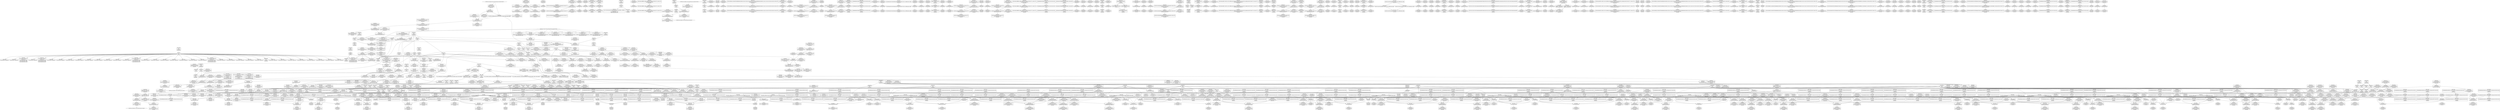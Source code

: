 digraph {
	CE0x3ff7e10 [shape=record,shape=Mrecord,label="{CE0x3ff7e10|sock_has_perm:tmp19|security/selinux/hooks.c,3977}"]
	CE0x3fa3510 [shape=record,shape=Mrecord,label="{CE0x3fa3510|avc_has_perm:tsid|Function::avc_has_perm&Arg::tsid::|*SummSink*}"]
	CE0x40b90a0 [shape=record,shape=Mrecord,label="{CE0x40b90a0|i64*_getelementptr_inbounds_(_4_x_i64_,_4_x_i64_*___llvm_gcov_ctr134,_i64_0,_i64_2)|*Constant*|*SummSource*}"]
	CE0x3fd0040 [shape=record,shape=Mrecord,label="{CE0x3fd0040|rcu_lock_acquire:map|Function::rcu_lock_acquire&Arg::map::|*SummSink*}"]
	CE0x40c4130 [shape=record,shape=Mrecord,label="{CE0x40c4130|__preempt_count_sub:tmp4|./arch/x86/include/asm/preempt.h,77}"]
	CE0x3f9d800 [shape=record,shape=Mrecord,label="{CE0x3f9d800|get_current:entry}"]
	CE0x3fd0b00 [shape=record,shape=Mrecord,label="{CE0x3fd0b00|_ret_void,_!dbg_!27717|include/linux/rcupdate.h,419}"]
	CE0x40c9c60 [shape=record,shape=Mrecord,label="{CE0x40c9c60|__rcu_read_lock:tmp3}"]
	CE0x4042e50 [shape=record,shape=Mrecord,label="{CE0x4042e50|i64*_getelementptr_inbounds_(_13_x_i64_,_13_x_i64_*___llvm_gcov_ctr126,_i64_0,_i64_0)|*Constant*|*SummSink*}"]
	CE0x3f9c090 [shape=record,shape=Mrecord,label="{CE0x3f9c090|_ret_%struct.task_struct*_%tmp4,_!dbg_!27714|./arch/x86/include/asm/current.h,14|*SummSource*}"]
	CE0x4062d50 [shape=record,shape=Mrecord,label="{CE0x4062d50|rcu_read_lock:tobool|include/linux/rcupdate.h,882|*SummSink*}"]
	CE0x40646d0 [shape=record,shape=Mrecord,label="{CE0x40646d0|GLOBAL:rcu_lock_map|Global_var:rcu_lock_map}"]
	CE0x3ff9ab0 [shape=record,shape=Mrecord,label="{CE0x3ff9ab0|task_sid:land.lhs.true|*SummSource*}"]
	CE0x403fde0 [shape=record,shape=Mrecord,label="{CE0x403fde0|task_sid:do.body5}"]
	CE0x4039fc0 [shape=record,shape=Mrecord,label="{CE0x4039fc0|task_sid:tmp7|security/selinux/hooks.c,208|*SummSink*}"]
	CE0x3fa33e0 [shape=record,shape=Mrecord,label="{CE0x3fa33e0|avc_has_perm:tsid|Function::avc_has_perm&Arg::tsid::|*SummSource*}"]
	CE0x3f9c740 [shape=record,shape=Mrecord,label="{CE0x3f9c740|selinux_socket_getsockname:sk|security/selinux/hooks.c,4226}"]
	CE0x4082710 [shape=record,shape=Mrecord,label="{CE0x4082710|rcu_lock_acquire:tmp|*SummSink*}"]
	CE0x3fc8950 [shape=record,shape=Mrecord,label="{CE0x3fc8950|sock_has_perm:retval.0|*SummSource*}"]
	CE0x40426c0 [shape=record,shape=Mrecord,label="{CE0x40426c0|cred_sid:tmp1}"]
	CE0x3fcad20 [shape=record,shape=Mrecord,label="{CE0x3fcad20|rcu_read_lock:tmp1|*SummSource*}"]
	CE0x4084930 [shape=record,shape=Mrecord,label="{CE0x4084930|i64*_getelementptr_inbounds_(_4_x_i64_,_4_x_i64_*___llvm_gcov_ctr130,_i64_0,_i64_2)|*Constant*}"]
	CE0x4090ba0 [shape=record,shape=Mrecord,label="{CE0x4090ba0|GLOBAL:rcu_lock_release|*Constant*}"]
	CE0x4045880 [shape=record,shape=Mrecord,label="{CE0x4045880|COLLAPSED:_GCMRE___llvm_gcov_ctr131_internal_global_2_x_i64_zeroinitializer:_elem_0:default:}"]
	CE0x4088bf0 [shape=record,shape=Mrecord,label="{CE0x4088bf0|rcu_read_unlock:tmp15|include/linux/rcupdate.h,933}"]
	CE0x4031600 [shape=record,shape=Mrecord,label="{CE0x4031600|rcu_read_lock:tmp11|include/linux/rcupdate.h,882|*SummSink*}"]
	CE0x401b0b0 [shape=record,shape=Mrecord,label="{CE0x401b0b0|GLOBAL:rcu_read_unlock|*Constant*|*SummSink*}"]
	CE0x4026df0 [shape=record,shape=Mrecord,label="{CE0x4026df0|8:_%struct.sock*,_:_SCME_39,40_}"]
	CE0x4012a30 [shape=record,shape=Mrecord,label="{CE0x4012a30|task_sid:tmp20|security/selinux/hooks.c,208|*SummSource*}"]
	CE0x40648c0 [shape=record,shape=Mrecord,label="{CE0x40648c0|GLOBAL:rcu_lock_map|Global_var:rcu_lock_map|*SummSource*}"]
	CE0x3fc7b80 [shape=record,shape=Mrecord,label="{CE0x3fc7b80|i8_2|*Constant*}"]
	CE0x40b5860 [shape=record,shape=Mrecord,label="{CE0x40b5860|i64*_getelementptr_inbounds_(_4_x_i64_,_4_x_i64_*___llvm_gcov_ctr135,_i64_0,_i64_3)|*Constant*|*SummSink*}"]
	CE0x3fc92c0 [shape=record,shape=Mrecord,label="{CE0x3fc92c0|sock_has_perm:tmp18|security/selinux/hooks.c,3977}"]
	CE0x40c9680 [shape=record,shape=Mrecord,label="{CE0x40c9680|__rcu_read_lock:do.end|*SummSource*}"]
	CE0x40804b0 [shape=record,shape=Mrecord,label="{CE0x40804b0|i64*_getelementptr_inbounds_(_11_x_i64_,_11_x_i64_*___llvm_gcov_ctr132,_i64_0,_i64_0)|*Constant*}"]
	CE0x3fa3020 [shape=record,shape=Mrecord,label="{CE0x3fa3020|avc_has_perm:ssid|Function::avc_has_perm&Arg::ssid::|*SummSource*}"]
	CE0x405a0d0 [shape=record,shape=Mrecord,label="{CE0x405a0d0|i64*_getelementptr_inbounds_(_4_x_i64_,_4_x_i64_*___llvm_gcov_ctr128,_i64_0,_i64_1)|*Constant*}"]
	CE0x401cf50 [shape=record,shape=Mrecord,label="{CE0x401cf50|i64*_getelementptr_inbounds_(_6_x_i64_,_6_x_i64_*___llvm_gcov_ctr327,_i64_0,_i64_3)|*Constant*|*SummSource*}"]
	CE0x4037560 [shape=record,shape=Mrecord,label="{CE0x4037560|i32_77|*Constant*|*SummSource*}"]
	CE0x408fb40 [shape=record,shape=Mrecord,label="{CE0x408fb40|rcu_read_unlock:tmp22|include/linux/rcupdate.h,935|*SummSource*}"]
	CE0x40872f0 [shape=record,shape=Mrecord,label="{CE0x40872f0|_call_void_asm_sideeffect_,_memory_,_dirflag_,_fpsr_,_flags_()_#3,_!dbg_!27714,_!srcloc_!27715|include/linux/rcupdate.h,239|*SummSource*}"]
	CE0x3fd95e0 [shape=record,shape=Mrecord,label="{CE0x3fd95e0|sock_has_perm:perms|Function::sock_has_perm&Arg::perms::}"]
	CE0x4054450 [shape=record,shape=Mrecord,label="{CE0x4054450|__rcu_read_unlock:tmp2|*SummSink*}"]
	CE0x4018080 [shape=record,shape=Mrecord,label="{CE0x4018080|task_sid:tmp25|security/selinux/hooks.c,208|*SummSink*}"]
	CE0x4026a60 [shape=record,shape=Mrecord,label="{CE0x4026a60|8:_%struct.sock*,_:_SCME_36,37_}"]
	CE0x408f740 [shape=record,shape=Mrecord,label="{CE0x408f740|i64*_getelementptr_inbounds_(_11_x_i64_,_11_x_i64_*___llvm_gcov_ctr132,_i64_0,_i64_10)|*Constant*|*SummSink*}"]
	CE0x3fb8010 [shape=record,shape=Mrecord,label="{CE0x3fb8010|selinux_socket_getsockname:tmp4|*LoadInst*|security/selinux/hooks.c,4226|*SummSource*}"]
	CE0x4073c90 [shape=record,shape=Mrecord,label="{CE0x4073c90|__preempt_count_add:tmp7|./arch/x86/include/asm/preempt.h,73}"]
	CE0x402a2a0 [shape=record,shape=Mrecord,label="{CE0x402a2a0|i32_8|*Constant*|*SummSink*}"]
	CE0x40d04b0 [shape=record,shape=Mrecord,label="{CE0x40d04b0|__preempt_count_sub:val|Function::__preempt_count_sub&Arg::val::|*SummSource*}"]
	CE0x4046b60 [shape=record,shape=Mrecord,label="{CE0x4046b60|cred_sid:tmp}"]
	CE0x3f9ffa0 [shape=record,shape=Mrecord,label="{CE0x3f9ffa0|COLLAPSED:_GCMRE___llvm_gcov_ctr126_internal_global_13_x_i64_zeroinitializer:_elem_0:default:}"]
	CE0x401bcb0 [shape=record,shape=Mrecord,label="{CE0x401bcb0|rcu_read_lock:land.lhs.true2|*SummSink*}"]
	CE0x4019cc0 [shape=record,shape=Mrecord,label="{CE0x4019cc0|cred_sid:entry}"]
	CE0x3fd1db0 [shape=record,shape=Mrecord,label="{CE0x3fd1db0|sock_has_perm:if.then|*SummSource*}"]
	CE0x407c7c0 [shape=record,shape=Mrecord,label="{CE0x407c7c0|i64*_getelementptr_inbounds_(_11_x_i64_,_11_x_i64_*___llvm_gcov_ctr132,_i64_0,_i64_8)|*Constant*|*SummSink*}"]
	CE0x3f9c5e0 [shape=record,shape=Mrecord,label="{CE0x3f9c5e0|selinux_socket_getsockname:tmp1|*SummSink*}"]
	CE0x3fbe280 [shape=record,shape=Mrecord,label="{CE0x3fbe280|sock_has_perm:net|security/selinux/hooks.c, 3966|*SummSource*}"]
	CE0x4011130 [shape=record,shape=Mrecord,label="{CE0x4011130|_call_void_lockdep_rcu_suspicious(i8*_getelementptr_inbounds_(_25_x_i8_,_25_x_i8_*_.str3,_i32_0,_i32_0),_i32_208,_i8*_getelementptr_inbounds_(_41_x_i8_,_41_x_i8_*_.str44,_i32_0,_i32_0))_#10,_!dbg_!27732|security/selinux/hooks.c,208}"]
	CE0x40637f0 [shape=record,shape=Mrecord,label="{CE0x40637f0|GLOBAL:rcu_lock_acquire|*Constant*|*SummSource*}"]
	CE0x4010b60 [shape=record,shape=Mrecord,label="{CE0x4010b60|sock_has_perm:tmp2|*LoadInst*|security/selinux/hooks.c,3964|*SummSink*}"]
	CE0x40cf810 [shape=record,shape=Mrecord,label="{CE0x40cf810|__rcu_read_unlock:tmp3|*SummSource*}"]
	CE0x405ead0 [shape=record,shape=Mrecord,label="{CE0x405ead0|i64*_getelementptr_inbounds_(_4_x_i64_,_4_x_i64_*___llvm_gcov_ctr135,_i64_0,_i64_1)|*Constant*}"]
	CE0x402c4b0 [shape=record,shape=Mrecord,label="{CE0x402c4b0|i64_0|*Constant*|*SummSource*}"]
	CE0x4045620 [shape=record,shape=Mrecord,label="{CE0x4045620|i64_3|*Constant*|*SummSink*}"]
	CE0x4048040 [shape=record,shape=Mrecord,label="{CE0x4048040|GLOBAL:task_sid.__warned|Global_var:task_sid.__warned}"]
	CE0x406cfd0 [shape=record,shape=Mrecord,label="{CE0x406cfd0|rcu_read_lock:tmp17|include/linux/rcupdate.h,882|*SummSource*}"]
	CE0x407ea40 [shape=record,shape=Mrecord,label="{CE0x407ea40|_call_void_mcount()_#3|*SummSink*}"]
	CE0x4084180 [shape=record,shape=Mrecord,label="{CE0x4084180|_call_void___preempt_count_add(i32_1)_#10,_!dbg_!27711|include/linux/rcupdate.h,239}"]
	CE0x3fcb6c0 [shape=record,shape=Mrecord,label="{CE0x3fcb6c0|rcu_read_lock:bb|*SummSink*}"]
	CE0x407af80 [shape=record,shape=Mrecord,label="{CE0x407af80|rcu_read_unlock:tmp16|include/linux/rcupdate.h,933|*SummSink*}"]
	CE0x40c2f10 [shape=record,shape=Mrecord,label="{CE0x40c2f10|__preempt_count_sub:tmp4|./arch/x86/include/asm/preempt.h,77|*SummSink*}"]
	CE0x403cab0 [shape=record,shape=Mrecord,label="{CE0x403cab0|_call_void___rcu_read_lock()_#10,_!dbg_!27710|include/linux/rcupdate.h,879}"]
	CE0x40bb890 [shape=record,shape=Mrecord,label="{CE0x40bb890|__rcu_read_unlock:tmp7|include/linux/rcupdate.h,245|*SummSink*}"]
	CE0x4027050 [shape=record,shape=Mrecord,label="{CE0x4027050|8:_%struct.sock*,_:_SCME_41,42_}"]
	CE0x3fa2e70 [shape=record,shape=Mrecord,label="{CE0x3fa2e70|avc_has_perm:ssid|Function::avc_has_perm&Arg::ssid::}"]
	CE0x4039870 [shape=record,shape=Mrecord,label="{CE0x4039870|i64*_getelementptr_inbounds_(_13_x_i64_,_13_x_i64_*___llvm_gcov_ctr126,_i64_0,_i64_1)|*Constant*|*SummSource*}"]
	CE0x3fc0580 [shape=record,shape=Mrecord,label="{CE0x3fc0580|GLOBAL:current_task|Global_var:current_task|*SummSource*}"]
	CE0x3fcfb70 [shape=record,shape=Mrecord,label="{CE0x3fcfb70|GLOBAL:rcu_read_lock|*Constant*|*SummSource*}"]
	CE0x3f9d8b0 [shape=record,shape=Mrecord,label="{CE0x3f9d8b0|i64_1|*Constant*}"]
	CE0x4038e40 [shape=record,shape=Mrecord,label="{CE0x4038e40|task_sid:call|security/selinux/hooks.c,208}"]
	CE0x4076b10 [shape=record,shape=Mrecord,label="{CE0x4076b10|i8*_getelementptr_inbounds_(_25_x_i8_,_25_x_i8_*_.str45,_i32_0,_i32_0)|*Constant*}"]
	CE0x3fa0d10 [shape=record,shape=Mrecord,label="{CE0x3fa0d10|get_current:entry|*SummSource*}"]
	CE0x40ceba0 [shape=record,shape=Mrecord,label="{CE0x40ceba0|__preempt_count_sub:do.body}"]
	CE0x407fdb0 [shape=record,shape=Mrecord,label="{CE0x407fdb0|_call_void___preempt_count_add(i32_1)_#10,_!dbg_!27711|include/linux/rcupdate.h,239|*SummSink*}"]
	CE0x3ff8920 [shape=record,shape=Mrecord,label="{CE0x3ff8920|rcu_read_unlock:tmp15|include/linux/rcupdate.h,933|*SummSource*}"]
	CE0x4080db0 [shape=record,shape=Mrecord,label="{CE0x4080db0|rcu_read_unlock:call3|include/linux/rcupdate.h,933}"]
	CE0x407a050 [shape=record,shape=Mrecord,label="{CE0x407a050|rcu_read_lock:tmp22|include/linux/rcupdate.h,884}"]
	CE0x4029010 [shape=record,shape=Mrecord,label="{CE0x4029010|_ret_i32_%call7,_!dbg_!27749|security/selinux/hooks.c,210|*SummSink*}"]
	CE0x4020860 [shape=record,shape=Mrecord,label="{CE0x4020860|sock_has_perm:tmp15|security/selinux/hooks.c,3974|*SummSink*}"]
	CE0x402a170 [shape=record,shape=Mrecord,label="{CE0x402a170|i32_8|*Constant*}"]
	CE0x3fc97e0 [shape=record,shape=Mrecord,label="{CE0x3fc97e0|rcu_read_lock:do.end|*SummSink*}"]
	CE0x406cf60 [shape=record,shape=Mrecord,label="{CE0x406cf60|rcu_read_lock:tmp17|include/linux/rcupdate.h,882}"]
	"CONST[source:0(mediator),value:0(static)][purpose:{operation}]"
	CE0x3fa43e0 [shape=record,shape=Mrecord,label="{CE0x3fa43e0|get_current:tmp4|./arch/x86/include/asm/current.h,14|*SummSink*}"]
	CE0x40493f0 [shape=record,shape=Mrecord,label="{CE0x40493f0|i64_7|*Constant*|*SummSink*}"]
	CE0x4064980 [shape=record,shape=Mrecord,label="{CE0x4064980|GLOBAL:rcu_lock_map|Global_var:rcu_lock_map|*SummSink*}"]
	CE0x401e630 [shape=record,shape=Mrecord,label="{CE0x401e630|sock_has_perm:u|security/selinux/hooks.c,3973|*SummSink*}"]
	CE0x3f92f20 [shape=record,shape=Mrecord,label="{CE0x3f92f20|sock_has_perm:sk|Function::sock_has_perm&Arg::sk::|*SummSource*}"]
	CE0x4065c90 [shape=record,shape=Mrecord,label="{CE0x4065c90|COLLAPSED:_GCMRE___llvm_gcov_ctr127_internal_global_11_x_i64_zeroinitializer:_elem_0:default:}"]
	CE0x408a3f0 [shape=record,shape=Mrecord,label="{CE0x408a3f0|rcu_read_unlock:tmp}"]
	CE0x40ba110 [shape=record,shape=Mrecord,label="{CE0x40ba110|__preempt_count_sub:tmp|*SummSink*}"]
	CE0x3fd8430 [shape=record,shape=Mrecord,label="{CE0x3fd8430|_ret_i32_%retval.0,_!dbg_!27740|security/selinux/hooks.c,3977}"]
	CE0x402b140 [shape=record,shape=Mrecord,label="{CE0x402b140|sock_has_perm:tmp6|security/selinux/hooks.c,3969}"]
	CE0x406dda0 [shape=record,shape=Mrecord,label="{CE0x406dda0|rcu_read_unlock:call|include/linux/rcupdate.h,933|*SummSource*}"]
	CE0x4023930 [shape=record,shape=Mrecord,label="{CE0x4023930|rcu_read_lock:tmp10|include/linux/rcupdate.h,882|*SummSource*}"]
	CE0x40930e0 [shape=record,shape=Mrecord,label="{CE0x40930e0|rcu_read_unlock:tmp20|include/linux/rcupdate.h,933}"]
	CE0x4028bc0 [shape=record,shape=Mrecord,label="{CE0x4028bc0|task_sid:task|Function::task_sid&Arg::task::|*SummSource*}"]
	CE0x3fa4340 [shape=record,shape=Mrecord,label="{CE0x3fa4340|%struct.task_struct*_(%struct.task_struct**)*_asm_movq_%gs:$_1:P_,$0_,_r,im,_dirflag_,_fpsr_,_flags_}"]
	CE0x4023f30 [shape=record,shape=Mrecord,label="{CE0x4023f30|avc_has_perm:requested|Function::avc_has_perm&Arg::requested::|*SummSink*}"]
	CE0x4015c40 [shape=record,shape=Mrecord,label="{CE0x4015c40|task_sid:tmp16|security/selinux/hooks.c,208|*SummSource*}"]
	CE0x4078510 [shape=record,shape=Mrecord,label="{CE0x4078510|i64*_getelementptr_inbounds_(_11_x_i64_,_11_x_i64_*___llvm_gcov_ctr127,_i64_0,_i64_9)|*Constant*}"]
	CE0x407f590 [shape=record,shape=Mrecord,label="{CE0x407f590|i64*_getelementptr_inbounds_(_4_x_i64_,_4_x_i64_*___llvm_gcov_ctr133,_i64_0,_i64_1)|*Constant*|*SummSource*}"]
	CE0x407dbc0 [shape=record,shape=Mrecord,label="{CE0x407dbc0|GLOBAL:rcu_read_unlock.__warned|Global_var:rcu_read_unlock.__warned}"]
	CE0x4041fe0 [shape=record,shape=Mrecord,label="{CE0x4041fe0|i32_1|*Constant*}"]
	CE0x3fb1a20 [shape=record,shape=Mrecord,label="{CE0x3fb1a20|rcu_read_lock:if.end|*SummSink*}"]
	CE0x4079260 [shape=record,shape=Mrecord,label="{CE0x4079260|rcu_read_lock:tmp20|include/linux/rcupdate.h,882|*SummSource*}"]
	CE0x4089eb0 [shape=record,shape=Mrecord,label="{CE0x4089eb0|__rcu_read_lock:tmp5|include/linux/rcupdate.h,239|*SummSource*}"]
	CE0x407f020 [shape=record,shape=Mrecord,label="{CE0x407f020|__rcu_read_lock:tmp4|include/linux/rcupdate.h,239|*SummSource*}"]
	CE0x4040d90 [shape=record,shape=Mrecord,label="{CE0x4040d90|i64_5|*Constant*}"]
	CE0x4018610 [shape=record,shape=Mrecord,label="{CE0x4018610|task_sid:tmp27|security/selinux/hooks.c,208}"]
	CE0x3ff8bc0 [shape=record,shape=Mrecord,label="{CE0x3ff8bc0|rcu_read_unlock:tmp16|include/linux/rcupdate.h,933}"]
	CE0x40c9570 [shape=record,shape=Mrecord,label="{CE0x40c9570|__rcu_read_unlock:tmp|*SummSource*}"]
	CE0x4020290 [shape=record,shape=Mrecord,label="{CE0x4020290|sock_has_perm:net3|security/selinux/hooks.c,3974|*SummSource*}"]
	CE0x407eb90 [shape=record,shape=Mrecord,label="{CE0x407eb90|rcu_read_unlock:call|include/linux/rcupdate.h,933}"]
	CE0x403b310 [shape=record,shape=Mrecord,label="{CE0x403b310|GLOBAL:__llvm_gcov_ctr126|Global_var:__llvm_gcov_ctr126}"]
	CE0x40843a0 [shape=record,shape=Mrecord,label="{CE0x40843a0|rcu_read_unlock:tmp8|include/linux/rcupdate.h,933|*SummSink*}"]
	CE0x403def0 [shape=record,shape=Mrecord,label="{CE0x403def0|task_sid:tmp1}"]
	CE0x4040340 [shape=record,shape=Mrecord,label="{CE0x4040340|task_sid:tmp9|security/selinux/hooks.c,208}"]
	CE0x408a380 [shape=record,shape=Mrecord,label="{CE0x408a380|i64*_getelementptr_inbounds_(_11_x_i64_,_11_x_i64_*___llvm_gcov_ctr132,_i64_0,_i64_0)|*Constant*|*SummSink*}"]
	CE0x3fe04f0 [shape=record,shape=Mrecord,label="{CE0x3fe04f0|rcu_read_unlock:do.end|*SummSink*}"]
	CE0x407be70 [shape=record,shape=Mrecord,label="{CE0x407be70|rcu_lock_acquire:bb|*SummSource*}"]
	CE0x407faa0 [shape=record,shape=Mrecord,label="{CE0x407faa0|i64*_getelementptr_inbounds_(_11_x_i64_,_11_x_i64_*___llvm_gcov_ctr132,_i64_0,_i64_1)|*Constant*|*SummSource*}"]
	CE0x3f9ff30 [shape=record,shape=Mrecord,label="{CE0x3f9ff30|task_sid:tmp}"]
	CE0x40cf240 [shape=record,shape=Mrecord,label="{CE0x40cf240|GLOBAL:__preempt_count_sub|*Constant*|*SummSource*}"]
	CE0x4068720 [shape=record,shape=Mrecord,label="{CE0x4068720|GLOBAL:rcu_read_lock.__warned|Global_var:rcu_read_lock.__warned|*SummSource*}"]
	CE0x3fb1090 [shape=record,shape=Mrecord,label="{CE0x3fb1090|rcu_read_lock:entry|*SummSource*}"]
	CE0x406e6c0 [shape=record,shape=Mrecord,label="{CE0x406e6c0|rcu_read_lock:land.lhs.true}"]
	CE0x3fc6f90 [shape=record,shape=Mrecord,label="{CE0x3fc6f90|sock_has_perm:tmp14|security/selinux/hooks.c,3972|*SummSink*}"]
	CE0x4024cc0 [shape=record,shape=Mrecord,label="{CE0x4024cc0|8:_%struct.sock*,_:_SCME_8,16_|*MultipleSource*|security/selinux/hooks.c,3966|security/selinux/hooks.c, 3966|security/selinux/hooks.c,3966}"]
	CE0x4015880 [shape=record,shape=Mrecord,label="{CE0x4015880|task_sid:tmp17|security/selinux/hooks.c,208}"]
	CE0x4067b60 [shape=record,shape=Mrecord,label="{CE0x4067b60|_call_void___preempt_count_sub(i32_1)_#10,_!dbg_!27715|include/linux/rcupdate.h,244}"]
	CE0x40c99d0 [shape=record,shape=Mrecord,label="{CE0x40c99d0|COLLAPSED:_GCMRE___llvm_gcov_ctr134_internal_global_4_x_i64_zeroinitializer:_elem_0:default:}"]
	CE0x408b3b0 [shape=record,shape=Mrecord,label="{CE0x408b3b0|rcu_read_unlock:tmp13|include/linux/rcupdate.h,933}"]
	CE0x4079d40 [shape=record,shape=Mrecord,label="{CE0x4079d40|i64*_getelementptr_inbounds_(_11_x_i64_,_11_x_i64_*___llvm_gcov_ctr127,_i64_0,_i64_10)|*Constant*|*SummSource*}"]
	CE0x3fa2d70 [shape=record,shape=Mrecord,label="{CE0x3fa2d70|i64*_getelementptr_inbounds_(_2_x_i64_,_2_x_i64_*___llvm_gcov_ctr98,_i64_0,_i64_0)|*Constant*|*SummSink*}"]
	CE0x40c78e0 [shape=record,shape=Mrecord,label="{CE0x40c78e0|rcu_lock_release:tmp7}"]
	CE0x4016070 [shape=record,shape=Mrecord,label="{CE0x4016070|task_sid:tmp17|security/selinux/hooks.c,208|*SummSource*}"]
	CE0x3fce5f0 [shape=record,shape=Mrecord,label="{CE0x3fce5f0|sock_has_perm:sk_security|security/selinux/hooks.c,3964}"]
	CE0x3fe0610 [shape=record,shape=Mrecord,label="{CE0x3fe0610|rcu_read_unlock:do.end|*SummSource*}"]
	CE0x4047410 [shape=record,shape=Mrecord,label="{CE0x4047410|task_sid:if.then}"]
	CE0x405f250 [shape=record,shape=Mrecord,label="{CE0x405f250|__preempt_count_sub:tmp2}"]
	CE0x4047e80 [shape=record,shape=Mrecord,label="{CE0x4047e80|cred_sid:tmp4|*LoadInst*|security/selinux/hooks.c,196|*SummSink*}"]
	CE0x40ccef0 [shape=record,shape=Mrecord,label="{CE0x40ccef0|i64*_getelementptr_inbounds_(_4_x_i64_,_4_x_i64_*___llvm_gcov_ctr135,_i64_0,_i64_0)|*Constant*}"]
	CE0x3fce470 [shape=record,shape=Mrecord,label="{CE0x3fce470|task_sid:land.lhs.true}"]
	CE0x402d1e0 [shape=record,shape=Mrecord,label="{CE0x402d1e0|sock_has_perm:tmp10|security/selinux/hooks.c,3969|*SummSource*}"]
	CE0x4080b30 [shape=record,shape=Mrecord,label="{CE0x4080b30|rcu_lock_acquire:tmp5|include/linux/rcupdate.h,418}"]
	CE0x3fbb300 [shape=record,shape=Mrecord,label="{CE0x3fbb300|_call_void_rcu_lock_acquire(%struct.lockdep_map*_rcu_lock_map)_#10,_!dbg_!27711|include/linux/rcupdate.h,881|*SummSink*}"]
	CE0x4053470 [shape=record,shape=Mrecord,label="{CE0x4053470|__rcu_read_lock:do.body|*SummSource*}"]
	CE0x402a230 [shape=record,shape=Mrecord,label="{CE0x402a230|i32_8|*Constant*|*SummSource*}"]
	CE0x4054fd0 [shape=record,shape=Mrecord,label="{CE0x4054fd0|rcu_lock_acquire:tmp7|*SummSource*}"]
	CE0x4087c50 [shape=record,shape=Mrecord,label="{CE0x4087c50|rcu_read_unlock:tmp13|include/linux/rcupdate.h,933|*SummSink*}"]
	CE0x3fc6840 [shape=record,shape=Mrecord,label="{CE0x3fc6840|sock_has_perm:tmp13|security/selinux/hooks.c,3972|*SummSink*}"]
	CE0x4073e20 [shape=record,shape=Mrecord,label="{CE0x4073e20|__preempt_count_add:tmp7|./arch/x86/include/asm/preempt.h,73|*SummSource*}"]
	CE0x4042730 [shape=record,shape=Mrecord,label="{CE0x4042730|cred_sid:tmp1|*SummSource*}"]
	CE0x4068ca0 [shape=record,shape=Mrecord,label="{CE0x4068ca0|rcu_read_unlock:tmp11|include/linux/rcupdate.h,933}"]
	CE0x3fc0190 [shape=record,shape=Mrecord,label="{CE0x3fc0190|sock_has_perm:tmp1|*SummSink*}"]
	CE0x401a820 [shape=record,shape=Mrecord,label="{CE0x401a820|_call_void_rcu_read_unlock()_#10,_!dbg_!27748|security/selinux/hooks.c,209|*SummSink*}"]
	CE0x40b84f0 [shape=record,shape=Mrecord,label="{CE0x40b84f0|_call_void_asm_sideeffect_,_memory_,_dirflag_,_fpsr_,_flags_()_#3,_!dbg_!27711,_!srcloc_!27714|include/linux/rcupdate.h,244|*SummSink*}"]
	CE0x404f620 [shape=record,shape=Mrecord,label="{CE0x404f620|i64*_getelementptr_inbounds_(_4_x_i64_,_4_x_i64_*___llvm_gcov_ctr129,_i64_0,_i64_1)|*Constant*|*SummSource*}"]
	CE0x40b8c80 [shape=record,shape=Mrecord,label="{CE0x40b8c80|i64*_getelementptr_inbounds_(_4_x_i64_,_4_x_i64_*___llvm_gcov_ctr133,_i64_0,_i64_0)|*Constant*|*SummSink*}"]
	CE0x40b9b80 [shape=record,shape=Mrecord,label="{CE0x40b9b80|i64*_getelementptr_inbounds_(_4_x_i64_,_4_x_i64_*___llvm_gcov_ctr129,_i64_0,_i64_0)|*Constant*}"]
	CE0x3f9f2b0 [shape=record,shape=Mrecord,label="{CE0x3f9f2b0|get_current:tmp|*SummSource*}"]
	CE0x3fd1e20 [shape=record,shape=Mrecord,label="{CE0x3fd1e20|sock_has_perm:if.then|*SummSink*}"]
	CE0x40893a0 [shape=record,shape=Mrecord,label="{CE0x40893a0|__preempt_count_add:tmp5|./arch/x86/include/asm/preempt.h,72|*SummSource*}"]
	CE0x4018ab0 [shape=record,shape=Mrecord,label="{CE0x4018ab0|task_sid:tmp26|security/selinux/hooks.c,208|*SummSource*}"]
	CE0x40b5a60 [shape=record,shape=Mrecord,label="{CE0x40b5a60|__preempt_count_add:tmp1|*SummSource*}"]
	CE0x408aca0 [shape=record,shape=Mrecord,label="{CE0x408aca0|rcu_read_unlock:tmp12|include/linux/rcupdate.h,933}"]
	CE0x4011ca0 [shape=record,shape=Mrecord,label="{CE0x4011ca0|i8*_getelementptr_inbounds_(_41_x_i8_,_41_x_i8_*_.str44,_i32_0,_i32_0)|*Constant*|*SummSink*}"]
	CE0x3f9f970 [shape=record,shape=Mrecord,label="{CE0x3f9f970|COLLAPSED:_GCMRE___llvm_gcov_ctr128_internal_global_4_x_i64_zeroinitializer:_elem_0:default:}"]
	CE0x401b780 [shape=record,shape=Mrecord,label="{CE0x401b780|_ret_void,_!dbg_!27735|include/linux/rcupdate.h,938|*SummSource*}"]
	CE0x4048630 [shape=record,shape=Mrecord,label="{CE0x4048630|rcu_read_lock:tmp5|include/linux/rcupdate.h,882|*SummSource*}"]
	CE0x4086eb0 [shape=record,shape=Mrecord,label="{CE0x4086eb0|rcu_read_unlock:tmp2}"]
	CE0x4026470 [shape=record,shape=Mrecord,label="{CE0x4026470|8:_%struct.sock*,_:_SCME_31,32_}"]
	CE0x40697a0 [shape=record,shape=Mrecord,label="{CE0x40697a0|_call_void_asm_sideeffect_,_memory_,_dirflag_,_fpsr_,_flags_()_#3,_!dbg_!27711,_!srcloc_!27714|include/linux/rcupdate.h,244}"]
	CE0x40c6ce0 [shape=record,shape=Mrecord,label="{CE0x40c6ce0|i64_ptrtoint_(i8*_blockaddress(_rcu_lock_release,_%__here)_to_i64)|*Constant*|*SummSink*}"]
	CE0x4013800 [shape=record,shape=Mrecord,label="{CE0x4013800|i64*_getelementptr_inbounds_(_13_x_i64_,_13_x_i64_*___llvm_gcov_ctr126,_i64_0,_i64_10)|*Constant*|*SummSink*}"]
	CE0x408ab30 [shape=record,shape=Mrecord,label="{CE0x408ab30|rcu_read_unlock:tmp11|include/linux/rcupdate.h,933|*SummSink*}"]
	CE0x403b0a0 [shape=record,shape=Mrecord,label="{CE0x403b0a0|rcu_read_unlock:if.then|*SummSink*}"]
	CE0x40e9df0 [shape=record,shape=Mrecord,label="{CE0x40e9df0|__preempt_count_sub:tmp2|*SummSink*}"]
	CE0x4010740 [shape=record,shape=Mrecord,label="{CE0x4010740|sock_has_perm:tmp2|*LoadInst*|security/selinux/hooks.c,3964}"]
	CE0x401ba40 [shape=record,shape=Mrecord,label="{CE0x401ba40|rcu_read_lock:land.lhs.true2|*SummSource*}"]
	CE0x40c5eb0 [shape=record,shape=Mrecord,label="{CE0x40c5eb0|__rcu_read_unlock:bb}"]
	CE0x3fa1c80 [shape=record,shape=Mrecord,label="{CE0x3fa1c80|sock_has_perm:tmp1}"]
	CE0x402e980 [shape=record,shape=Mrecord,label="{CE0x402e980|sock_has_perm:tmp4|security/selinux/hooks.c,3966|*SummSource*}"]
	CE0x4053dc0 [shape=record,shape=Mrecord,label="{CE0x4053dc0|rcu_lock_acquire:tmp3|*SummSink*}"]
	CE0x40bc230 [shape=record,shape=Mrecord,label="{CE0x40bc230|__preempt_count_add:bb|*SummSource*}"]
	CE0x3fe2820 [shape=record,shape=Mrecord,label="{CE0x3fe2820|rcu_read_lock:tmp7|include/linux/rcupdate.h,882|*SummSource*}"]
	CE0x401a360 [shape=record,shape=Mrecord,label="{CE0x401a360|_ret_i32_%tmp6,_!dbg_!27716|security/selinux/hooks.c,197}"]
	CE0x403ad20 [shape=record,shape=Mrecord,label="{CE0x403ad20|task_sid:real_cred|security/selinux/hooks.c,208|*SummSink*}"]
	CE0x40c9820 [shape=record,shape=Mrecord,label="{CE0x40c9820|i64*_getelementptr_inbounds_(_4_x_i64_,_4_x_i64_*___llvm_gcov_ctr134,_i64_0,_i64_0)|*Constant*|*SummSink*}"]
	CE0x3ff8e00 [shape=record,shape=Mrecord,label="{CE0x3ff8e00|rcu_read_unlock:tmp16|include/linux/rcupdate.h,933|*SummSource*}"]
	CE0x3fc8400 [shape=record,shape=Mrecord,label="{CE0x3fc8400|avc_has_perm:entry|*SummSource*}"]
	CE0x4028220 [shape=record,shape=Mrecord,label="{CE0x4028220|i64_56|*Constant*}"]
	CE0x3fe08a0 [shape=record,shape=Mrecord,label="{CE0x3fe08a0|task_sid:do.body5|*SummSink*}"]
	CE0x40817f0 [shape=record,shape=Mrecord,label="{CE0x40817f0|rcu_read_unlock:tmp4|include/linux/rcupdate.h,933|*SummSource*}"]
	CE0x4056230 [shape=record,shape=Mrecord,label="{CE0x4056230|rcu_lock_release:__here|*SummSource*}"]
	CE0x406d040 [shape=record,shape=Mrecord,label="{CE0x406d040|rcu_read_lock:tmp17|include/linux/rcupdate.h,882|*SummSink*}"]
	CE0x40128a0 [shape=record,shape=Mrecord,label="{CE0x40128a0|task_sid:tmp20|security/selinux/hooks.c,208}"]
	CE0x40e76d0 [shape=record,shape=Mrecord,label="{CE0x40e76d0|__rcu_read_unlock:tmp6|include/linux/rcupdate.h,245}"]
	CE0x40bb490 [shape=record,shape=Mrecord,label="{CE0x40bb490|__preempt_count_add:tmp4|./arch/x86/include/asm/preempt.h,72}"]
	CE0x4077440 [shape=record,shape=Mrecord,label="{CE0x4077440|GLOBAL:lockdep_rcu_suspicious|*Constant*}"]
	CE0x4054ba0 [shape=record,shape=Mrecord,label="{CE0x4054ba0|rcu_lock_acquire:indirectgoto|*SummSource*}"]
	CE0x3fa8fb0 [shape=record,shape=Mrecord,label="{CE0x3fa8fb0|i64*_getelementptr_inbounds_(_2_x_i64_,_2_x_i64_*___llvm_gcov_ctr98,_i64_0,_i64_1)|*Constant*|*SummSource*}"]
	CE0x401f8b0 [shape=record,shape=Mrecord,label="{CE0x401f8b0|sock_has_perm:net1|security/selinux/hooks.c,3973|*SummSource*}"]
	CE0x405c3e0 [shape=record,shape=Mrecord,label="{CE0x405c3e0|i64*_getelementptr_inbounds_(_4_x_i64_,_4_x_i64_*___llvm_gcov_ctr128,_i64_0,_i64_1)|*Constant*|*SummSink*}"]
	CE0x408bb10 [shape=record,shape=Mrecord,label="{CE0x408bb10|rcu_read_unlock:tmp12|include/linux/rcupdate.h,933|*SummSource*}"]
	CE0x40b8660 [shape=record,shape=Mrecord,label="{CE0x40b8660|i64*_getelementptr_inbounds_(_4_x_i64_,_4_x_i64_*___llvm_gcov_ctr133,_i64_0,_i64_0)|*Constant*}"]
	CE0x406d520 [shape=record,shape=Mrecord,label="{CE0x406d520|rcu_read_lock:tmp18|include/linux/rcupdate.h,882|*SummSource*}"]
	CE0x3fc93a0 [shape=record,shape=Mrecord,label="{CE0x3fc93a0|sock_has_perm:tmp18|security/selinux/hooks.c,3977|*SummSink*}"]
	CE0x4021740 [shape=record,shape=Mrecord,label="{CE0x4021740|sock_has_perm:sclass|security/selinux/hooks.c,3976|*SummSource*}"]
	CE0x401fcb0 [shape=record,shape=Mrecord,label="{CE0x401fcb0|sock_has_perm:u2|security/selinux/hooks.c,3974}"]
	CE0x3fa6d20 [shape=record,shape=Mrecord,label="{CE0x3fa6d20|i32_5|*Constant*|*SummSink*}"]
	CE0x4024850 [shape=record,shape=Mrecord,label="{CE0x4024850|i64*_getelementptr_inbounds_(_6_x_i64_,_6_x_i64_*___llvm_gcov_ctr327,_i64_0,_i64_5)|*Constant*}"]
	CE0x4032900 [shape=record,shape=Mrecord,label="{CE0x4032900|rcu_read_lock:tmp14|include/linux/rcupdate.h,882}"]
	CE0x3fa8600 [shape=record,shape=Mrecord,label="{CE0x3fa8600|sock_has_perm:net|security/selinux/hooks.c, 3966|*SummSink*}"]
	CE0x4048740 [shape=record,shape=Mrecord,label="{CE0x4048740|rcu_read_lock:tmp6|include/linux/rcupdate.h,882}"]
	CE0x3fbac40 [shape=record,shape=Mrecord,label="{CE0x3fbac40|get_current:tmp1|*SummSource*}"]
	CE0x4012e90 [shape=record,shape=Mrecord,label="{CE0x4012e90|task_sid:tmp21|security/selinux/hooks.c,208|*SummSource*}"]
	CE0x3fc6e20 [shape=record,shape=Mrecord,label="{CE0x3fc6e20|sock_has_perm:tmp14|security/selinux/hooks.c,3972|*SummSource*}"]
	CE0x3fd7140 [shape=record,shape=Mrecord,label="{CE0x3fd7140|_ret_i32_%call1,_!dbg_!27715|security/selinux/hooks.c,4226}"]
	CE0x3fbbfc0 [shape=record,shape=Mrecord,label="{CE0x3fbbfc0|sock_has_perm:if.end}"]
	CE0x3fbb430 [shape=record,shape=Mrecord,label="{CE0x3fbb430|rcu_lock_acquire:entry}"]
	CE0x3faa110 [shape=record,shape=Mrecord,label="{CE0x3faa110|get_current:tmp3}"]
	CE0x40e91c0 [shape=record,shape=Mrecord,label="{CE0x40e91c0|__preempt_count_sub:tmp6|./arch/x86/include/asm/preempt.h,78|*SummSink*}"]
	CE0x4060da0 [shape=record,shape=Mrecord,label="{CE0x4060da0|__preempt_count_add:tmp5|./arch/x86/include/asm/preempt.h,72|*SummSink*}"]
	CE0x4023a60 [shape=record,shape=Mrecord,label="{CE0x4023a60|rcu_read_lock:tmp10|include/linux/rcupdate.h,882|*SummSink*}"]
	CE0x40b59f0 [shape=record,shape=Mrecord,label="{CE0x40b59f0|__preempt_count_add:tmp1}"]
	CE0x4091a00 [shape=record,shape=Mrecord,label="{CE0x4091a00|_ret_void,_!dbg_!27717|include/linux/rcupdate.h,424}"]
	CE0x3fa8e80 [shape=record,shape=Mrecord,label="{CE0x3fa8e80|selinux_socket_getsockname:tmp2|*SummSource*}"]
	CE0x407fc20 [shape=record,shape=Mrecord,label="{CE0x407fc20|i64*_getelementptr_inbounds_(_11_x_i64_,_11_x_i64_*___llvm_gcov_ctr132,_i64_0,_i64_1)|*Constant*|*SummSink*}"]
	CE0x40c7c70 [shape=record,shape=Mrecord,label="{CE0x40c7c70|i8*_undef|*Constant*}"]
	CE0x405a930 [shape=record,shape=Mrecord,label="{CE0x405a930|%struct.lockdep_map*_null|*Constant*|*SummSource*}"]
	CE0x3f9c950 [shape=record,shape=Mrecord,label="{CE0x3f9c950|i64*_getelementptr_inbounds_(_2_x_i64_,_2_x_i64_*___llvm_gcov_ctr363,_i64_0,_i64_1)|*Constant*|*SummSink*}"]
	CE0x401e7e0 [shape=record,shape=Mrecord,label="{CE0x401e7e0|sock_has_perm:u|security/selinux/hooks.c,3973}"]
	CE0x3fb8180 [shape=record,shape=Mrecord,label="{CE0x3fb8180|selinux_socket_getsockname:tmp4|*LoadInst*|security/selinux/hooks.c,4226|*SummSink*}"]
	CE0x40c5e10 [shape=record,shape=Mrecord,label="{CE0x40c5e10|i64_1|*Constant*}"]
	CE0x404fbc0 [shape=record,shape=Mrecord,label="{CE0x404fbc0|i64*_getelementptr_inbounds_(_4_x_i64_,_4_x_i64_*___llvm_gcov_ctr129,_i64_0,_i64_2)|*Constant*|*SummSource*}"]
	CE0x401a8d0 [shape=record,shape=Mrecord,label="{CE0x401a8d0|GLOBAL:rcu_read_unlock|*Constant*}"]
	CE0x40b4020 [shape=record,shape=Mrecord,label="{CE0x40b4020|rcu_lock_acquire:tmp4|include/linux/rcupdate.h,418}"]
	CE0x402c8d0 [shape=record,shape=Mrecord,label="{CE0x402c8d0|GLOBAL:__llvm_gcov_ctr327|Global_var:__llvm_gcov_ctr327}"]
	CE0x4044f80 [shape=record,shape=Mrecord,label="{CE0x4044f80|GLOBAL:__llvm_gcov_ctr127|Global_var:__llvm_gcov_ctr127|*SummSource*}"]
	CE0x40121b0 [shape=record,shape=Mrecord,label="{CE0x40121b0|i64*_getelementptr_inbounds_(_13_x_i64_,_13_x_i64_*___llvm_gcov_ctr126,_i64_0,_i64_9)|*Constant*|*SummSource*}"]
	CE0x4080c60 [shape=record,shape=Mrecord,label="{CE0x4080c60|rcu_lock_acquire:tmp5|include/linux/rcupdate.h,418|*SummSource*}"]
	CE0x4083cf0 [shape=record,shape=Mrecord,label="{CE0x4083cf0|rcu_read_unlock:tmp|*SummSink*}"]
	CE0x4015090 [shape=record,shape=Mrecord,label="{CE0x4015090|task_sid:tmp14|security/selinux/hooks.c,208}"]
	CE0x3fe0730 [shape=record,shape=Mrecord,label="{CE0x3fe0730|rcu_read_unlock:do.end}"]
	CE0x4092620 [shape=record,shape=Mrecord,label="{CE0x4092620|i64*_getelementptr_inbounds_(_11_x_i64_,_11_x_i64_*___llvm_gcov_ctr132,_i64_0,_i64_9)|*Constant*}"]
	CE0x402dd80 [shape=record,shape=Mrecord,label="{CE0x402dd80|sock_has_perm:tmp12|security/selinux/hooks.c,3970|*SummSource*}"]
	CE0x40265a0 [shape=record,shape=Mrecord,label="{CE0x40265a0|8:_%struct.sock*,_:_SCME_32,33_}"]
	CE0x3fe0b30 [shape=record,shape=Mrecord,label="{CE0x3fe0b30|i32_77|*Constant*}"]
	CE0x4017a10 [shape=record,shape=Mrecord,label="{CE0x4017a10|task_sid:tmp24|security/selinux/hooks.c,208|*SummSink*}"]
	CE0x40452d0 [shape=record,shape=Mrecord,label="{CE0x40452d0|rcu_read_lock:tmp5|include/linux/rcupdate.h,882}"]
	CE0x404d350 [shape=record,shape=Mrecord,label="{CE0x404d350|__rcu_read_unlock:do.body|*SummSource*}"]
	CE0x4085950 [shape=record,shape=Mrecord,label="{CE0x4085950|rcu_read_unlock:land.lhs.true|*SummSink*}"]
	CE0x3ff9be0 [shape=record,shape=Mrecord,label="{CE0x3ff9be0|task_sid:land.lhs.true|*SummSink*}"]
	CE0x4060480 [shape=record,shape=Mrecord,label="{CE0x4060480|rcu_lock_acquire:tmp}"]
	CE0x4082980 [shape=record,shape=Mrecord,label="{CE0x4082980|rcu_lock_acquire:tmp1|*SummSink*}"]
	CE0x3fa8460 [shape=record,shape=Mrecord,label="{CE0x3fa8460|sock_has_perm:tmp8|security/selinux/hooks.c,3969|*SummSink*}"]
	CE0x40610c0 [shape=record,shape=Mrecord,label="{CE0x40610c0|_call_void_asm_addl_$1,_%gs:$0_,_*m,ri,*m,_dirflag_,_fpsr_,_flags_(i32*___preempt_count,_i32_%val,_i32*___preempt_count)_#3,_!dbg_!27714,_!srcloc_!27717|./arch/x86/include/asm/preempt.h,72|*SummSource*}"]
	CE0x3fc7370 [shape=record,shape=Mrecord,label="{CE0x3fc7370|sock_has_perm:type|security/selinux/hooks.c,3972|*SummSource*}"]
	CE0x406f060 [shape=record,shape=Mrecord,label="{CE0x406f060|rcu_lock_acquire:tmp2}"]
	CE0x401aa10 [shape=record,shape=Mrecord,label="{CE0x401aa10|_call_void_rcu_read_unlock()_#10,_!dbg_!27748|security/selinux/hooks.c,209}"]
	CE0x402af40 [shape=record,shape=Mrecord,label="{CE0x402af40|16:_i32,_24:_i16,_:_CRE_24,26_|*MultipleSource*|security/selinux/hooks.c,3969|*LoadInst*|security/selinux/hooks.c,3964|security/selinux/hooks.c,3964}"]
	CE0x3fe16f0 [shape=record,shape=Mrecord,label="{CE0x3fe16f0|task_sid:tmp13|security/selinux/hooks.c,208|*SummSource*}"]
	CE0x402c750 [shape=record,shape=Mrecord,label="{CE0x402c750|GLOBAL:__llvm_gcov_ctr327|Global_var:__llvm_gcov_ctr327|*SummSink*}"]
	CE0x4045140 [shape=record,shape=Mrecord,label="{CE0x4045140|GLOBAL:__llvm_gcov_ctr127|Global_var:__llvm_gcov_ctr127|*SummSink*}"]
	CE0x4059380 [shape=record,shape=Mrecord,label="{CE0x4059380|__rcu_read_unlock:bb|*SummSink*}"]
	CE0x3fdf070 [shape=record,shape=Mrecord,label="{CE0x3fdf070|i64*_getelementptr_inbounds_(_4_x_i64_,_4_x_i64_*___llvm_gcov_ctr130,_i64_0,_i64_0)|*Constant*|*SummSource*}"]
	CE0x4028540 [shape=record,shape=Mrecord,label="{CE0x4028540|GLOBAL:task_sid|*Constant*|*SummSource*}"]
	CE0x3fbc260 [shape=record,shape=Mrecord,label="{CE0x3fbc260|COLLAPSED:_GCMRE_current_task_external_global_%struct.task_struct*:_elem_0:default:}"]
	CE0x4087760 [shape=record,shape=Mrecord,label="{CE0x4087760|rcu_read_unlock:do.body}"]
	CE0x402c170 [shape=record,shape=Mrecord,label="{CE0x402c170|sock_has_perm:tmp7|security/selinux/hooks.c,3969|*SummSink*}"]
	CE0x3fda770 [shape=record,shape=Mrecord,label="{CE0x3fda770|i32_16|*Constant*|*SummSource*}"]
	CE0x4019260 [shape=record,shape=Mrecord,label="{CE0x4019260|GLOBAL:cred_sid|*Constant*}"]
	CE0x4048f40 [shape=record,shape=Mrecord,label="{CE0x4048f40|task_sid:tobool4|security/selinux/hooks.c,208|*SummSink*}"]
	CE0x4091da0 [shape=record,shape=Mrecord,label="{CE0x4091da0|_call_void___rcu_read_unlock()_#10,_!dbg_!27734|include/linux/rcupdate.h,937}"]
	CE0x40231a0 [shape=record,shape=Mrecord,label="{CE0x40231a0|rcu_read_lock:tmp9|include/linux/rcupdate.h,882}"]
	CE0x4051b50 [shape=record,shape=Mrecord,label="{CE0x4051b50|i8_1|*Constant*}"]
	CE0x4013e50 [shape=record,shape=Mrecord,label="{CE0x4013e50|GLOBAL:lockdep_rcu_suspicious|*Constant*}"]
	CE0x3fbea50 [shape=record,shape=Mrecord,label="{CE0x3fbea50|sock_has_perm:sid|security/selinux/hooks.c,3969|*SummSource*}"]
	CE0x4024da0 [shape=record,shape=Mrecord,label="{CE0x4024da0|sock_has_perm:tmp10|security/selinux/hooks.c,3969}"]
	CE0x3fafb70 [shape=record,shape=Mrecord,label="{CE0x3fafb70|i64*_getelementptr_inbounds_(_2_x_i64_,_2_x_i64_*___llvm_gcov_ctr98,_i64_0,_i64_0)|*Constant*|*SummSource*}"]
	CE0x40c3f40 [shape=record,shape=Mrecord,label="{CE0x40c3f40|i64*_getelementptr_inbounds_(_4_x_i64_,_4_x_i64_*___llvm_gcov_ctr135,_i64_0,_i64_2)|*Constant*|*SummSink*}"]
	CE0x3fcae30 [shape=record,shape=Mrecord,label="{CE0x3fcae30|i64*_getelementptr_inbounds_(_11_x_i64_,_11_x_i64_*___llvm_gcov_ctr127,_i64_0,_i64_1)|*Constant*}"]
	CE0x40cfd40 [shape=record,shape=Mrecord,label="{CE0x40cfd40|__preempt_count_sub:tmp6|./arch/x86/include/asm/preempt.h,78}"]
	CE0x40811c0 [shape=record,shape=Mrecord,label="{CE0x40811c0|_call_void_asm_sideeffect_,_memory_,_dirflag_,_fpsr_,_flags_()_#3,_!dbg_!27714,_!srcloc_!27715|include/linux/rcupdate.h,239|*SummSink*}"]
	CE0x403b560 [shape=record,shape=Mrecord,label="{CE0x403b560|GLOBAL:__llvm_gcov_ctr126|Global_var:__llvm_gcov_ctr126|*SummSource*}"]
	CE0x408ae70 [shape=record,shape=Mrecord,label="{CE0x408ae70|rcu_lock_acquire:indirectgoto}"]
	CE0x4027d60 [shape=record,shape=Mrecord,label="{CE0x4027d60|8:_%struct.sock*,_:_SCME_52,53_}"]
	CE0x40c62c0 [shape=record,shape=Mrecord,label="{CE0x40c62c0|GLOBAL:lock_release|*Constant*}"]
	CE0x3fd0c50 [shape=record,shape=Mrecord,label="{CE0x3fd0c50|_ret_void,_!dbg_!27717|include/linux/rcupdate.h,419|*SummSource*}"]
	CE0x3fcc000 [shape=record,shape=Mrecord,label="{CE0x3fcc000|_call_void_rcu_read_lock()_#10,_!dbg_!27712|security/selinux/hooks.c,207}"]
	CE0x40272b0 [shape=record,shape=Mrecord,label="{CE0x40272b0|8:_%struct.sock*,_:_SCME_43,44_}"]
	CE0x3f9cc50 [shape=record,shape=Mrecord,label="{CE0x3f9cc50|selinux_socket_getsockname:tmp|*SummSource*}"]
	CE0x3fa0ae0 [shape=record,shape=Mrecord,label="{CE0x3fa0ae0|sock_has_perm:bb|*SummSource*}"]
	CE0x4053300 [shape=record,shape=Mrecord,label="{CE0x4053300|_ret_void,_!dbg_!27717|include/linux/rcupdate.h,245|*SummSink*}"]
	CE0x4031480 [shape=record,shape=Mrecord,label="{CE0x4031480|rcu_read_lock:tmp11|include/linux/rcupdate.h,882|*SummSource*}"]
	CE0x4068a10 [shape=record,shape=Mrecord,label="{CE0x4068a10|rcu_read_lock:tmp8|include/linux/rcupdate.h,882}"]
	CE0x40c9a70 [shape=record,shape=Mrecord,label="{CE0x40c9a70|i64*_getelementptr_inbounds_(_4_x_i64_,_4_x_i64_*___llvm_gcov_ctr128,_i64_0,_i64_0)|*Constant*|*SummSource*}"]
	CE0x40c7340 [shape=record,shape=Mrecord,label="{CE0x40c7340|rcu_lock_release:tmp6}"]
	CE0x402a440 [shape=record,shape=Mrecord,label="{CE0x402a440|sock_has_perm:call|security/selinux/hooks.c,3967|*SummSource*}"]
	CE0x3fa83f0 [shape=record,shape=Mrecord,label="{CE0x3fa83f0|sock_has_perm:tmp8|security/selinux/hooks.c,3969|*SummSource*}"]
	CE0x404d700 [shape=record,shape=Mrecord,label="{CE0x404d700|_call_void_mcount()_#3}"]
	CE0x3fd2810 [shape=record,shape=Mrecord,label="{CE0x3fd2810|avc_has_perm:requested|Function::avc_has_perm&Arg::requested::}"]
	CE0x40385e0 [shape=record,shape=Mrecord,label="{CE0x40385e0|task_sid:tmp2|*SummSink*}"]
	CE0x4025f10 [shape=record,shape=Mrecord,label="{CE0x4025f10|8:_%struct.sock*,_:_SCME_26,27_}"]
	CE0x4010ff0 [shape=record,shape=Mrecord,label="{CE0x4010ff0|i8_1|*Constant*|*SummSink*}"]
	CE0x4077770 [shape=record,shape=Mrecord,label="{CE0x4077770|i32_883|*Constant*|*SummSource*}"]
	CE0x4084ba0 [shape=record,shape=Mrecord,label="{CE0x4084ba0|rcu_lock_release:tmp1}"]
	CE0x402bcc0 [shape=record,shape=Mrecord,label="{CE0x402bcc0|i64_2|*Constant*}"]
	CE0x40488b0 [shape=record,shape=Mrecord,label="{CE0x40488b0|rcu_read_lock:tmp5|include/linux/rcupdate.h,882|*SummSink*}"]
	CE0x3fb7070 [shape=record,shape=Mrecord,label="{CE0x3fb7070|_call_void_mcount()_#3|*SummSource*}"]
	CE0x3fd25d0 [shape=record,shape=Mrecord,label="{CE0x3fd25d0|_ret_i32_%retval.0,_!dbg_!27728|security/selinux/avc.c,775}"]
	CE0x403fba0 [shape=record,shape=Mrecord,label="{CE0x403fba0|task_sid:do.end}"]
	CE0x4073fe0 [shape=record,shape=Mrecord,label="{CE0x4073fe0|__preempt_count_add:tmp7|./arch/x86/include/asm/preempt.h,73|*SummSink*}"]
	CE0x4087680 [shape=record,shape=Mrecord,label="{CE0x4087680|rcu_read_unlock:bb|*SummSink*}"]
	CE0x402e550 [shape=record,shape=Mrecord,label="{CE0x402e550|sock_has_perm:tmp3|security/selinux/hooks.c,3964|*SummSource*}"]
	CE0x40c9db0 [shape=record,shape=Mrecord,label="{CE0x40c9db0|__rcu_read_lock:tmp3|*SummSource*}"]
	CE0x3fbe1e0 [shape=record,shape=Mrecord,label="{CE0x3fbe1e0|sock_has_perm:ad|security/selinux/hooks.c, 3965|*SummSink*}"]
	CE0x4049e20 [shape=record,shape=Mrecord,label="{CE0x4049e20|COLLAPSED:_GCMRE___llvm_gcov_ctr129_internal_global_4_x_i64_zeroinitializer:_elem_0:default:}"]
	CE0x3fb1890 [shape=record,shape=Mrecord,label="{CE0x3fb1890|rcu_read_lock:if.end|*SummSource*}"]
	CE0x40c5ca0 [shape=record,shape=Mrecord,label="{CE0x40c5ca0|__rcu_read_unlock:do.body|*SummSink*}"]
	CE0x401c640 [shape=record,shape=Mrecord,label="{CE0x401c640|0:_i8,_:_GCMR_rcu_read_lock.__warned_internal_global_i8_0,_section_.data.unlikely_,_align_1:_elem_0:default:}"]
	CE0x3f9da10 [shape=record,shape=Mrecord,label="{CE0x3f9da10|32:_%struct.sock*,_:_CRE_4,6_|*MultipleSource*|Function::selinux_socket_getsockname&Arg::sock::|security/selinux/hooks.c,4226}"]
	CE0x3fa0010 [shape=record,shape=Mrecord,label="{CE0x3fa0010|task_sid:tmp|*SummSource*}"]
	CE0x3fc74a0 [shape=record,shape=Mrecord,label="{CE0x3fc74a0|sock_has_perm:type|security/selinux/hooks.c,3972|*SummSink*}"]
	CE0x3fd2460 [shape=record,shape=Mrecord,label="{CE0x3fd2460|avc_has_perm:tclass|Function::avc_has_perm&Arg::tclass::|*SummSink*}"]
	CE0x4036d70 [shape=record,shape=Mrecord,label="{CE0x4036d70|task_sid:tmp3|*SummSink*}"]
	CE0x402f400 [shape=record,shape=Mrecord,label="{CE0x402f400|GLOBAL:task_sid|*Constant*}"]
	CE0x40b5b60 [shape=record,shape=Mrecord,label="{CE0x40b5b60|i64*_getelementptr_inbounds_(_4_x_i64_,_4_x_i64_*___llvm_gcov_ctr135,_i64_0,_i64_3)|*Constant*}"]
	CE0x407b900 [shape=record,shape=Mrecord,label="{CE0x407b900|i64*_getelementptr_inbounds_(_4_x_i64_,_4_x_i64_*___llvm_gcov_ctr128,_i64_0,_i64_1)|*Constant*|*SummSource*}"]
	CE0x40c75f0 [shape=record,shape=Mrecord,label="{CE0x40c75f0|rcu_lock_release:tmp6|*SummSource*}"]
	CE0x405a5f0 [shape=record,shape=Mrecord,label="{CE0x405a5f0|i64*_getelementptr_inbounds_(_4_x_i64_,_4_x_i64_*___llvm_gcov_ctr130,_i64_0,_i64_3)|*Constant*}"]
	CE0x40c6500 [shape=record,shape=Mrecord,label="{CE0x40c6500|GLOBAL:lock_release|*Constant*|*SummSink*}"]
	CE0x403c780 [shape=record,shape=Mrecord,label="{CE0x403c780|task_sid:tmp10|security/selinux/hooks.c,208}"]
	CE0x40904e0 [shape=record,shape=Mrecord,label="{CE0x40904e0|_call_void_rcu_lock_release(%struct.lockdep_map*_rcu_lock_map)_#10,_!dbg_!27733|include/linux/rcupdate.h,935|*SummSource*}"]
	CE0x4079080 [shape=record,shape=Mrecord,label="{CE0x4079080|rcu_read_lock:tmp20|include/linux/rcupdate.h,882}"]
	CE0x4068b30 [shape=record,shape=Mrecord,label="{CE0x4068b30|rcu_read_unlock:tmp10|include/linux/rcupdate.h,933|*SummSink*}"]
	CE0x4064ca0 [shape=record,shape=Mrecord,label="{CE0x4064ca0|rcu_lock_release:tmp|*SummSource*}"]
	CE0x40e87d0 [shape=record,shape=Mrecord,label="{CE0x40e87d0|__rcu_read_unlock:tmp1|*SummSource*}"]
	CE0x406ed60 [shape=record,shape=Mrecord,label="{CE0x406ed60|i64*_getelementptr_inbounds_(_4_x_i64_,_4_x_i64_*___llvm_gcov_ctr130,_i64_0,_i64_1)|*Constant*|*SummSink*}"]
	CE0x36e3070 [shape=record,shape=Mrecord,label="{CE0x36e3070|GLOBAL:sock_has_perm|*Constant*|*SummSource*}"]
	CE0x4053130 [shape=record,shape=Mrecord,label="{CE0x4053130|_ret_void,_!dbg_!27717|include/linux/rcupdate.h,245}"]
	CE0x4067990 [shape=record,shape=Mrecord,label="{CE0x4067990|rcu_read_lock:tmp6|include/linux/rcupdate.h,882|*SummSink*}"]
	CE0x3f932a0 [shape=record,shape=Mrecord,label="{CE0x3f932a0|selinux_socket_getsockname:call|security/selinux/hooks.c,4226|*SummSource*}"]
	CE0x403af90 [shape=record,shape=Mrecord,label="{CE0x403af90|rcu_read_unlock:if.then|*SummSource*}"]
	CE0x4038fd0 [shape=record,shape=Mrecord,label="{CE0x4038fd0|task_sid:call|security/selinux/hooks.c,208|*SummSource*}"]
	CE0x4084610 [shape=record,shape=Mrecord,label="{CE0x4084610|rcu_read_unlock:tobool1|include/linux/rcupdate.h,933}"]
	CE0x3fddeb0 [shape=record,shape=Mrecord,label="{CE0x3fddeb0|_call_void_mcount()_#3|*SummSink*}"]
	CE0x4011c30 [shape=record,shape=Mrecord,label="{CE0x4011c30|i8*_getelementptr_inbounds_(_41_x_i8_,_41_x_i8_*_.str44,_i32_0,_i32_0)|*Constant*|*SummSource*}"]
	CE0x4027c30 [shape=record,shape=Mrecord,label="{CE0x4027c30|8:_%struct.sock*,_:_SCME_51,52_}"]
	CE0x40400b0 [shape=record,shape=Mrecord,label="{CE0x40400b0|task_sid:tmp8|security/selinux/hooks.c,208|*SummSource*}"]
	CE0x4082370 [shape=record,shape=Mrecord,label="{CE0x4082370|rcu_read_unlock:tmp8|include/linux/rcupdate.h,933}"]
	CE0x40197f0 [shape=record,shape=Mrecord,label="{CE0x40197f0|GLOBAL:cred_sid|*Constant*|*SummSource*}"]
	CE0x4060560 [shape=record,shape=Mrecord,label="{CE0x4060560|void_(i32*,_i32,_i32*)*_asm_addl_$1,_%gs:$0_,_*m,ri,*m,_dirflag_,_fpsr_,_flags_|*SummSource*}"]
	CE0x404fd40 [shape=record,shape=Mrecord,label="{CE0x404fd40|i64*_getelementptr_inbounds_(_4_x_i64_,_4_x_i64_*___llvm_gcov_ctr129,_i64_0,_i64_2)|*Constant*|*SummSink*}"]
	CE0x3fa11c0 [shape=record,shape=Mrecord,label="{CE0x3fa11c0|selinux_socket_getsockname:tmp1}"]
	CE0x40c5aa0 [shape=record,shape=Mrecord,label="{CE0x40c5aa0|_call_void_mcount()_#3|*SummSource*}"]
	CE0x40196b0 [shape=record,shape=Mrecord,label="{CE0x40196b0|task_sid:call7|security/selinux/hooks.c,208|*SummSource*}"]
	CE0x40259f0 [shape=record,shape=Mrecord,label="{CE0x40259f0|8:_%struct.sock*,_:_SCME_20,22_|*MultipleSource*|security/selinux/hooks.c,3966|security/selinux/hooks.c, 3966|security/selinux/hooks.c,3966}"]
	CE0x4047230 [shape=record,shape=Mrecord,label="{CE0x4047230|_ret_void,_!dbg_!27717|include/linux/rcupdate.h,240|*SummSink*}"]
	CE0x401b040 [shape=record,shape=Mrecord,label="{CE0x401b040|GLOBAL:rcu_read_unlock|*Constant*|*SummSource*}"]
	CE0x4018ca0 [shape=record,shape=Mrecord,label="{CE0x4018ca0|task_sid:call7|security/selinux/hooks.c,208}"]
	CE0x40793e0 [shape=record,shape=Mrecord,label="{CE0x40793e0|rcu_read_lock:tmp20|include/linux/rcupdate.h,882|*SummSink*}"]
	CE0x4014130 [shape=record,shape=Mrecord,label="{CE0x4014130|GLOBAL:lockdep_rcu_suspicious|*Constant*|*SummSink*}"]
	CE0x40777e0 [shape=record,shape=Mrecord,label="{CE0x40777e0|i32_883|*Constant*|*SummSink*}"]
	CE0x4048c10 [shape=record,shape=Mrecord,label="{CE0x4048c10|GLOBAL:rcu_read_unlock.__warned|Global_var:rcu_read_unlock.__warned|*SummSource*}"]
	CE0x401f3c0 [shape=record,shape=Mrecord,label="{CE0x401f3c0|sock_has_perm:tmp17|security/selinux/hooks.c,3976|*SummSource*}"]
	CE0x3fe0d40 [shape=record,shape=Mrecord,label="{CE0x3fe0d40|_ret_void,_!dbg_!27735|include/linux/rcupdate.h,884}"]
	CE0x402eb90 [shape=record,shape=Mrecord,label="{CE0x402eb90|sock_has_perm:tmp5|security/selinux/hooks.c,3966}"]
	CE0x3f998f0 [shape=record,shape=Mrecord,label="{CE0x3f998f0|sock_has_perm:entry|*SummSink*}"]
	CE0x40416a0 [shape=record,shape=Mrecord,label="{CE0x40416a0|i64*_getelementptr_inbounds_(_2_x_i64_,_2_x_i64_*___llvm_gcov_ctr131,_i64_0,_i64_1)|*Constant*}"]
	CE0x4064e80 [shape=record,shape=Mrecord,label="{CE0x4064e80|rcu_lock_release:bb}"]
	CE0x3fc8780 [shape=record,shape=Mrecord,label="{CE0x3fc8780|sock_has_perm:retval.0}"]
	CE0x3fada30 [shape=record,shape=Mrecord,label="{CE0x3fada30|i32_1|*Constant*}"]
	CE0x401ec10 [shape=record,shape=Mrecord,label="{CE0x401ec10|sock_has_perm:tmp17|security/selinux/hooks.c,3976}"]
	CE0x3fc9880 [shape=record,shape=Mrecord,label="{CE0x3fc9880|rcu_read_lock:do.body}"]
	CE0x3fa4e30 [shape=record,shape=Mrecord,label="{CE0x3fa4e30|i64*_getelementptr_inbounds_(_2_x_i64_,_2_x_i64_*___llvm_gcov_ctr98,_i64_0,_i64_0)|*Constant*}"]
	CE0x4015cb0 [shape=record,shape=Mrecord,label="{CE0x4015cb0|task_sid:tmp16|security/selinux/hooks.c,208|*SummSink*}"]
	CE0x3fb1ba0 [shape=record,shape=Mrecord,label="{CE0x3fb1ba0|sock_has_perm:tmp3|security/selinux/hooks.c,3964}"]
	"CONST[source:2(external),value:2(dynamic)][purpose:{subject}][SrcIdx:2]"
	CE0x40775f0 [shape=record,shape=Mrecord,label="{CE0x40775f0|i32_883|*Constant*}"]
	CE0x410a170 [shape=record,shape=Mrecord,label="{CE0x410a170|_call_void_mcount()_#3|*SummSink*}"]
	"CONST[source:0(mediator),value:0(static)][purpose:{operation}][SrcIdx:1]"
	CE0x3fdba20 [shape=record,shape=Mrecord,label="{CE0x3fdba20|i32_16|*Constant*}"]
	CE0x4014e70 [shape=record,shape=Mrecord,label="{CE0x4014e70|i64_6|*Constant*}"]
	CE0x40320a0 [shape=record,shape=Mrecord,label="{CE0x40320a0|rcu_read_lock:call3|include/linux/rcupdate.h,882|*SummSink*}"]
	CE0x4069b00 [shape=record,shape=Mrecord,label="{CE0x4069b00|__rcu_read_unlock:tmp5|include/linux/rcupdate.h,244|*SummSink*}"]
	CE0x3fe2e10 [shape=record,shape=Mrecord,label="{CE0x3fe2e10|__rcu_read_lock:tmp}"]
	CE0x4085640 [shape=record,shape=Mrecord,label="{CE0x4085640|GLOBAL:lock_acquire|*Constant*|*SummSink*}"]
	CE0x406c8f0 [shape=record,shape=Mrecord,label="{CE0x406c8f0|i64*_getelementptr_inbounds_(_11_x_i64_,_11_x_i64_*___llvm_gcov_ctr127,_i64_0,_i64_8)|*Constant*|*SummSource*}"]
	CE0x40babc0 [shape=record,shape=Mrecord,label="{CE0x40babc0|__preempt_count_sub:bb|*SummSink*}"]
	CE0x3ff9360 [shape=record,shape=Mrecord,label="{CE0x3ff9360|rcu_read_lock:tmp15|include/linux/rcupdate.h,882}"]
	CE0x3fb7ed0 [shape=record,shape=Mrecord,label="{CE0x3fb7ed0|COLLAPSED:_GCMRE___llvm_gcov_ctr327_internal_global_6_x_i64_zeroinitializer:_elem_0:default:}"]
	CE0x40c3df0 [shape=record,shape=Mrecord,label="{CE0x40c3df0|__preempt_count_sub:tmp}"]
	CE0x4019720 [shape=record,shape=Mrecord,label="{CE0x4019720|task_sid:call7|security/selinux/hooks.c,208|*SummSink*}"]
	CE0x4089d30 [shape=record,shape=Mrecord,label="{CE0x4089d30|__rcu_read_lock:tmp5|include/linux/rcupdate.h,239}"]
	CE0x36e30e0 [shape=record,shape=Mrecord,label="{CE0x36e30e0|sock_has_perm:entry}"]
	CE0x4045c00 [shape=record,shape=Mrecord,label="{CE0x4045c00|task_sid:tmp6|security/selinux/hooks.c,208|*SummSink*}"]
	CE0x403d270 [shape=record,shape=Mrecord,label="{CE0x403d270|i64*_getelementptr_inbounds_(_2_x_i64_,_2_x_i64_*___llvm_gcov_ctr131,_i64_0,_i64_1)|*Constant*|*SummSink*}"]
	CE0x408b240 [shape=record,shape=Mrecord,label="{CE0x408b240|rcu_read_unlock:call3|include/linux/rcupdate.h,933|*SummSink*}"]
	CE0x4056d90 [shape=record,shape=Mrecord,label="{CE0x4056d90|__rcu_read_lock:bb|*SummSink*}"]
	CE0x4027640 [shape=record,shape=Mrecord,label="{CE0x4027640|8:_%struct.sock*,_:_SCME_46,47_}"]
	CE0x407ce60 [shape=record,shape=Mrecord,label="{CE0x407ce60|rcu_read_unlock:tmp18|include/linux/rcupdate.h,933}"]
	CE0x403e990 [shape=record,shape=Mrecord,label="{CE0x403e990|i64_2|*Constant*}"]
	CE0x3fcfec0 [shape=record,shape=Mrecord,label="{CE0x3fcfec0|rcu_lock_acquire:map|Function::rcu_lock_acquire&Arg::map::|*SummSource*}"]
	CE0x4065d00 [shape=record,shape=Mrecord,label="{CE0x4065d00|rcu_read_lock:tmp|*SummSource*}"]
	CE0x40b7a40 [shape=record,shape=Mrecord,label="{CE0x40b7a40|rcu_lock_release:tmp5|include/linux/rcupdate.h,423}"]
	CE0x40138e0 [shape=record,shape=Mrecord,label="{CE0x40138e0|task_sid:tmp22|security/selinux/hooks.c,208|*SummSink*}"]
	CE0x408b590 [shape=record,shape=Mrecord,label="{CE0x408b590|rcu_lock_acquire:tmp2|*SummSink*}"]
	CE0x40d00f0 [shape=record,shape=Mrecord,label="{CE0x40d00f0|__preempt_count_sub:entry|*SummSink*}"]
	CE0x40b4a60 [shape=record,shape=Mrecord,label="{CE0x40b4a60|i64*_getelementptr_inbounds_(_4_x_i64_,_4_x_i64_*___llvm_gcov_ctr134,_i64_0,_i64_3)|*Constant*}"]
	CE0x3f9ee80 [shape=record,shape=Mrecord,label="{CE0x3f9ee80|sock_has_perm:ad|security/selinux/hooks.c, 3965}"]
	CE0x3fe36a0 [shape=record,shape=Mrecord,label="{CE0x3fe36a0|rcu_read_lock:land.lhs.true|*SummSource*}"]
	CE0x40c5da0 [shape=record,shape=Mrecord,label="{CE0x40c5da0|__preempt_count_add:tmp|*SummSink*}"]
	CE0x4022bd0 [shape=record,shape=Mrecord,label="{CE0x4022bd0|i32_(i32,_i32,_i16,_i32,_%struct.common_audit_data*)*_bitcast_(i32_(i32,_i32,_i16,_i32,_%struct.common_audit_data.495*)*_avc_has_perm_to_i32_(i32,_i32,_i16,_i32,_%struct.common_audit_data*)*)|*Constant*|*SummSink*}"]
	CE0x3fd5f30 [shape=record,shape=Mrecord,label="{CE0x3fd5f30|_ret_i32_%call1,_!dbg_!27715|security/selinux/hooks.c,4226|*SummSink*}"]
	CE0x4048200 [shape=record,shape=Mrecord,label="{CE0x4048200|GLOBAL:task_sid.__warned|Global_var:task_sid.__warned|*SummSource*}"]
	CE0x40623e0 [shape=record,shape=Mrecord,label="{CE0x40623e0|_call_void_mcount()_#3|*SummSource*}"]
	CE0x4052a30 [shape=record,shape=Mrecord,label="{CE0x4052a30|GLOBAL:__rcu_read_unlock|*Constant*|*SummSource*}"]
	CE0x3fcc070 [shape=record,shape=Mrecord,label="{CE0x3fcc070|_call_void_rcu_read_lock()_#10,_!dbg_!27712|security/selinux/hooks.c,207|*SummSource*}"]
	CE0x40375d0 [shape=record,shape=Mrecord,label="{CE0x40375d0|i32_77|*Constant*|*SummSink*}"]
	CE0x3f9ede0 [shape=record,shape=Mrecord,label="{CE0x3f9ede0|selinux_socket_getsockname:sock|Function::selinux_socket_getsockname&Arg::sock::|*SummSource*}"]
	CE0x40c5360 [shape=record,shape=Mrecord,label="{CE0x40c5360|_call_void_mcount()_#3|*SummSource*}"]
	CE0x40c91c0 [shape=record,shape=Mrecord,label="{CE0x40c91c0|__rcu_read_lock:do.end}"]
	CE0x3fa0e50 [shape=record,shape=Mrecord,label="{CE0x3fa0e50|sock_has_perm:entry|*SummSource*}"]
	CE0x4090470 [shape=record,shape=Mrecord,label="{CE0x4090470|_call_void_rcu_lock_release(%struct.lockdep_map*_rcu_lock_map)_#10,_!dbg_!27733|include/linux/rcupdate.h,935}"]
	CE0x40841f0 [shape=record,shape=Mrecord,label="{CE0x40841f0|_call_void___preempt_count_add(i32_1)_#10,_!dbg_!27711|include/linux/rcupdate.h,239|*SummSource*}"]
	CE0x3fd2190 [shape=record,shape=Mrecord,label="{CE0x3fd2190|avc_has_perm:tclass|Function::avc_has_perm&Arg::tclass::}"]
	CE0x4086840 [shape=record,shape=Mrecord,label="{CE0x4086840|i64*_getelementptr_inbounds_(_4_x_i64_,_4_x_i64_*___llvm_gcov_ctr128,_i64_0,_i64_2)|*Constant*}"]
	CE0x3fa8dd0 [shape=record,shape=Mrecord,label="{CE0x3fa8dd0|selinux_socket_getsockname:entry|*SummSource*}"]
	CE0x4028350 [shape=record,shape=Mrecord,label="{CE0x4028350|i64_56|*Constant*|*SummSource*}"]
	CE0x4063430 [shape=record,shape=Mrecord,label="{CE0x4063430|GLOBAL:__llvm_gcov_ctr132|Global_var:__llvm_gcov_ctr132|*SummSource*}"]
	CE0x40e8840 [shape=record,shape=Mrecord,label="{CE0x40e8840|__rcu_read_unlock:tmp1|*SummSink*}"]
	CE0x4014d60 [shape=record,shape=Mrecord,label="{CE0x4014d60|task_sid:tmp14|security/selinux/hooks.c,208|*SummSink*}"]
	CE0x403f340 [shape=record,shape=Mrecord,label="{CE0x403f340|task_sid:tmp9|security/selinux/hooks.c,208|*SummSource*}"]
	CE0x4081f90 [shape=record,shape=Mrecord,label="{CE0x4081f90|rcu_read_unlock:do.body|*SummSink*}"]
	CE0x3f9c140 [shape=record,shape=Mrecord,label="{CE0x3f9c140|_call_void_mcount()_#3|*SummSink*}"]
	CE0x3fc9b90 [shape=record,shape=Mrecord,label="{CE0x3fc9b90|task_sid:do.body|*SummSink*}"]
	CE0x3fb7920 [shape=record,shape=Mrecord,label="{CE0x3fb7920|sock_has_perm:task|Function::sock_has_perm&Arg::task::|*SummSource*}"]
	CE0x40129c0 [shape=record,shape=Mrecord,label="{CE0x40129c0|task_sid:tmp21|security/selinux/hooks.c,208}"]
	CE0x40b54b0 [shape=record,shape=Mrecord,label="{CE0x40b54b0|__rcu_read_unlock:do.end|*SummSource*}"]
	CE0x3fe3130 [shape=record,shape=Mrecord,label="{CE0x3fe3130|get_current:tmp1|*SummSink*}"]
	CE0x40b68d0 [shape=record,shape=Mrecord,label="{CE0x40b68d0|__preempt_count_sub:sub|./arch/x86/include/asm/preempt.h,77|*SummSink*}"]
	CE0x405fd80 [shape=record,shape=Mrecord,label="{CE0x405fd80|GLOBAL:__preempt_count|Global_var:__preempt_count|*SummSource*}"]
	CE0x4019d90 [shape=record,shape=Mrecord,label="{CE0x4019d90|cred_sid:entry|*SummSource*}"]
	CE0x40bbba0 [shape=record,shape=Mrecord,label="{CE0x40bbba0|__preempt_count_add:do.body|*SummSource*}"]
	CE0x3f9bb10 [shape=record,shape=Mrecord,label="{CE0x3f9bb10|i64*_getelementptr_inbounds_(_2_x_i64_,_2_x_i64_*___llvm_gcov_ctr363,_i64_0,_i64_0)|*Constant*|*SummSink*}"]
	CE0x401a000 [shape=record,shape=Mrecord,label="{CE0x401a000|cred_sid:cred|Function::cred_sid&Arg::cred::}"]
	CE0x40bbeb0 [shape=record,shape=Mrecord,label="{CE0x40bbeb0|__preempt_count_add:do.end|*SummSource*}"]
	CE0x4085890 [shape=record,shape=Mrecord,label="{CE0x4085890|rcu_read_unlock:land.lhs.true|*SummSource*}"]
	CE0x4084c10 [shape=record,shape=Mrecord,label="{CE0x4084c10|rcu_lock_release:tmp1|*SummSource*}"]
	CE0x401e4f0 [shape=record,shape=Mrecord,label="{CE0x401e4f0|i8_2|*Constant*|*SummSource*}"]
	CE0x401b260 [shape=record,shape=Mrecord,label="{CE0x401b260|rcu_read_unlock:entry|*SummSink*}"]
	CE0x4031aa0 [shape=record,shape=Mrecord,label="{CE0x4031aa0|rcu_read_lock:tmp12|include/linux/rcupdate.h,882|*SummSink*}"]
	CE0x3ff8100 [shape=record,shape=Mrecord,label="{CE0x3ff8100|sock_has_perm:tmp19|security/selinux/hooks.c,3977|*SummSink*}"]
	CE0x40e9f00 [shape=record,shape=Mrecord,label="{CE0x40e9f00|__preempt_count_sub:tmp3}"]
	CE0x4017490 [shape=record,shape=Mrecord,label="{CE0x4017490|i64*_getelementptr_inbounds_(_13_x_i64_,_13_x_i64_*___llvm_gcov_ctr126,_i64_0,_i64_11)|*Constant*}"]
	CE0x40b6a90 [shape=record,shape=Mrecord,label="{CE0x40b6a90|_call_void_asm_addl_$1,_%gs:$0_,_*m,ri,*m,_dirflag_,_fpsr_,_flags_(i32*___preempt_count,_i32_%sub,_i32*___preempt_count)_#3,_!dbg_!27717,_!srcloc_!27718|./arch/x86/include/asm/preempt.h,77|*SummSink*}"]
	CE0x3fbbe00 [shape=record,shape=Mrecord,label="{CE0x3fbbe00|%struct.task_struct*_(%struct.task_struct**)*_asm_movq_%gs:$_1:P_,$0_,_r,im,_dirflag_,_fpsr_,_flags_|*SummSource*}"]
	CE0x4065480 [shape=record,shape=Mrecord,label="{CE0x4065480|__preempt_count_add:val|Function::__preempt_count_add&Arg::val::}"]
	CE0x3fe2350 [shape=record,shape=Mrecord,label="{CE0x3fe2350|i32_0|*Constant*}"]
	CE0x40cf2d0 [shape=record,shape=Mrecord,label="{CE0x40cf2d0|__preempt_count_sub:entry|*SummSource*}"]
	CE0x4037dd0 [shape=record,shape=Mrecord,label="{CE0x4037dd0|_ret_void,_!dbg_!27735|include/linux/rcupdate.h,884|*SummSink*}"]
	CE0x403c990 [shape=record,shape=Mrecord,label="{CE0x403c990|task_sid:tmp10|security/selinux/hooks.c,208|*SummSource*}"]
	CE0x407aa20 [shape=record,shape=Mrecord,label="{CE0x407aa20|cred_sid:bb}"]
	CE0x4043520 [shape=record,shape=Mrecord,label="{CE0x4043520|i64*_getelementptr_inbounds_(_4_x_i64_,_4_x_i64_*___llvm_gcov_ctr130,_i64_0,_i64_1)|*Constant*|*SummSource*}"]
	CE0x3ff8a50 [shape=record,shape=Mrecord,label="{CE0x3ff8a50|rcu_read_unlock:tmp15|include/linux/rcupdate.h,933|*SummSink*}"]
	CE0x4043f40 [shape=record,shape=Mrecord,label="{CE0x4043f40|rcu_read_lock:tmp4|include/linux/rcupdate.h,882}"]
	CE0x3fca710 [shape=record,shape=Mrecord,label="{CE0x3fca710|task_sid:tmp11|security/selinux/hooks.c,208|*SummSource*}"]
	CE0x3fda880 [shape=record,shape=Mrecord,label="{CE0x3fda880|i32_16|*Constant*|*SummSink*}"]
	CE0x3fd0110 [shape=record,shape=Mrecord,label="{CE0x3fd0110|rcu_read_lock:call|include/linux/rcupdate.h,882}"]
	CE0x408d430 [shape=record,shape=Mrecord,label="{CE0x408d430|rcu_read_unlock:tmp18|include/linux/rcupdate.h,933|*SummSource*}"]
	CE0x4040720 [shape=record,shape=Mrecord,label="{CE0x4040720|rcu_read_unlock:tmp3|*SummSource*}"]
	CE0x40c8b60 [shape=record,shape=Mrecord,label="{CE0x40c8b60|__rcu_read_lock:tmp2}"]
	CE0x40d03a0 [shape=record,shape=Mrecord,label="{CE0x40d03a0|__preempt_count_sub:val|Function::__preempt_count_sub&Arg::val::}"]
	CE0x3fd1f80 [shape=record,shape=Mrecord,label="{CE0x3fd1f80|GLOBAL:current_task|Global_var:current_task}"]
	CE0x3faa740 [shape=record,shape=Mrecord,label="{CE0x3faa740|_ret_void,_!dbg_!27719|./arch/x86/include/asm/preempt.h,73|*SummSink*}"]
	CE0x3fe3d30 [shape=record,shape=Mrecord,label="{CE0x3fe3d30|i64*_getelementptr_inbounds_(_2_x_i64_,_2_x_i64_*___llvm_gcov_ctr98,_i64_0,_i64_1)|*Constant*}"]
	CE0x3fba6a0 [shape=record,shape=Mrecord,label="{CE0x3fba6a0|i64*_getelementptr_inbounds_(_4_x_i64_,_4_x_i64_*___llvm_gcov_ctr128,_i64_0,_i64_3)|*Constant*|*SummSource*}"]
	CE0x40288f0 [shape=record,shape=Mrecord,label="{CE0x40288f0|task_sid:entry|*SummSink*}"]
	CE0x4038160 [shape=record,shape=Mrecord,label="{CE0x4038160|__rcu_read_lock:entry|*SummSink*}"]
	CE0x3fd0f90 [shape=record,shape=Mrecord,label="{CE0x3fd0f90|GLOBAL:rcu_read_lock|*Constant*}"]
	CE0x4047750 [shape=record,shape=Mrecord,label="{CE0x4047750|GLOBAL:rcu_lock_acquire|*Constant*}"]
	CE0x3f9e720 [shape=record,shape=Mrecord,label="{CE0x3f9e720|COLLAPSED:_GCMRE___llvm_gcov_ctr363_internal_global_2_x_i64_zeroinitializer:_elem_0:default:}"]
	CE0x40c7b00 [shape=record,shape=Mrecord,label="{CE0x40c7b00|rcu_lock_release:tmp7|*SummSource*}"]
	CE0x3fb6820 [shape=record,shape=Mrecord,label="{CE0x3fb6820|32:_%struct.sock*,_:_CRE_32,40_|*MultipleSource*|Function::selinux_socket_getsockname&Arg::sock::|security/selinux/hooks.c,4226}"]
	CE0x402c000 [shape=record,shape=Mrecord,label="{CE0x402c000|i64_2|*Constant*|*SummSink*}"]
	CE0x408a020 [shape=record,shape=Mrecord,label="{CE0x408a020|__rcu_read_lock:tmp5|include/linux/rcupdate.h,239|*SummSink*}"]
	CE0x4020220 [shape=record,shape=Mrecord,label="{CE0x4020220|sock_has_perm:net3|security/selinux/hooks.c,3974}"]
	CE0x408d6d0 [shape=record,shape=Mrecord,label="{CE0x408d6d0|_call_void_lockdep_rcu_suspicious(i8*_getelementptr_inbounds_(_25_x_i8_,_25_x_i8_*_.str45,_i32_0,_i32_0),_i32_934,_i8*_getelementptr_inbounds_(_44_x_i8_,_44_x_i8_*_.str47,_i32_0,_i32_0))_#10,_!dbg_!27726|include/linux/rcupdate.h,933}"]
	CE0x4042fe0 [shape=record,shape=Mrecord,label="{CE0x4042fe0|__rcu_read_lock:entry}"]
	CE0x4023310 [shape=record,shape=Mrecord,label="{CE0x4023310|rcu_read_lock:tmp10|include/linux/rcupdate.h,882}"]
	CE0x4025470 [shape=record,shape=Mrecord,label="{CE0x4025470|cred_sid:security|security/selinux/hooks.c,196|*SummSink*}"]
	CE0x4026340 [shape=record,shape=Mrecord,label="{CE0x4026340|8:_%struct.sock*,_:_SCME_30,31_}"]
	CE0x40b8480 [shape=record,shape=Mrecord,label="{CE0x40b8480|_call_void_asm_sideeffect_,_memory_,_dirflag_,_fpsr_,_flags_()_#3,_!dbg_!27711,_!srcloc_!27714|include/linux/rcupdate.h,244|*SummSource*}"]
	CE0x4079e60 [shape=record,shape=Mrecord,label="{CE0x4079e60|rcu_read_lock:tmp21|include/linux/rcupdate.h,884|*SummSink*}"]
	CE0x4022350 [shape=record,shape=Mrecord,label="{CE0x4022350|sock_has_perm:sclass|security/selinux/hooks.c,3976}"]
	CE0x40568a0 [shape=record,shape=Mrecord,label="{CE0x40568a0|rcu_lock_release:indirectgoto|*SummSink*}"]
	CE0x40289d0 [shape=record,shape=Mrecord,label="{CE0x40289d0|task_sid:task|Function::task_sid&Arg::task::}"]
	CE0x405ac70 [shape=record,shape=Mrecord,label="{CE0x405ac70|i64_ptrtoint_(i8*_blockaddress(_rcu_lock_acquire,_%__here)_to_i64)|*Constant*}"]
	CE0x40803d0 [shape=record,shape=Mrecord,label="{CE0x40803d0|rcu_read_unlock:land.lhs.true2|*SummSink*}"]
	CE0x408d560 [shape=record,shape=Mrecord,label="{CE0x408d560|rcu_read_unlock:tmp18|include/linux/rcupdate.h,933|*SummSink*}"]
	CE0x40bad80 [shape=record,shape=Mrecord,label="{CE0x40bad80|__preempt_count_sub:do.body|*SummSource*}"]
	CE0x407dea0 [shape=record,shape=Mrecord,label="{CE0x407dea0|GLOBAL:__preempt_count_add|*Constant*|*SummSink*}"]
	CE0x4012d80 [shape=record,shape=Mrecord,label="{CE0x4012d80|task_sid:tmp22|security/selinux/hooks.c,208}"]
	CE0x403e6a0 [shape=record,shape=Mrecord,label="{CE0x403e6a0|rcu_read_lock:tobool|include/linux/rcupdate.h,882|*SummSource*}"]
	CE0x407e070 [shape=record,shape=Mrecord,label="{CE0x407e070|__preempt_count_add:entry|*SummSource*}"]
	CE0x4091e10 [shape=record,shape=Mrecord,label="{CE0x4091e10|_call_void___rcu_read_unlock()_#10,_!dbg_!27734|include/linux/rcupdate.h,937|*SummSource*}"]
	CE0x407d820 [shape=record,shape=Mrecord,label="{CE0x407d820|i32_1|*Constant*}"]
	CE0x4063be0 [shape=record,shape=Mrecord,label="{CE0x4063be0|i64*_getelementptr_inbounds_(_4_x_i64_,_4_x_i64_*___llvm_gcov_ctr128,_i64_0,_i64_0)|*Constant*|*SummSink*}"]
	CE0x4046ac0 [shape=record,shape=Mrecord,label="{CE0x4046ac0|i64*_getelementptr_inbounds_(_2_x_i64_,_2_x_i64_*___llvm_gcov_ctr131,_i64_0,_i64_0)|*Constant*|*SummSink*}"]
	CE0x401ed30 [shape=record,shape=Mrecord,label="{CE0x401ed30|sock_has_perm:tmp17|security/selinux/hooks.c,3976|*SummSink*}"]
	CE0x4038330 [shape=record,shape=Mrecord,label="{CE0x4038330|_call_void_rcu_lock_acquire(%struct.lockdep_map*_rcu_lock_map)_#10,_!dbg_!27711|include/linux/rcupdate.h,881}"]
	CE0x3fcab60 [shape=record,shape=Mrecord,label="{CE0x3fcab60|rcu_read_lock:tmp1}"]
	CE0x4014730 [shape=record,shape=Mrecord,label="{CE0x4014730|i32_208|*Constant*}"]
	CE0x4081a50 [shape=record,shape=Mrecord,label="{CE0x4081a50|__rcu_read_lock:tmp6|include/linux/rcupdate.h,240|*SummSource*}"]
	CE0x4039750 [shape=record,shape=Mrecord,label="{CE0x4039750|task_sid:tmp1|*SummSink*}"]
	CE0x4013870 [shape=record,shape=Mrecord,label="{CE0x4013870|task_sid:tmp22|security/selinux/hooks.c,208|*SummSource*}"]
	CE0x40d26c0 [shape=record,shape=Mrecord,label="{CE0x40d26c0|__preempt_count_sub:tmp7|./arch/x86/include/asm/preempt.h,78|*SummSource*}"]
	CE0x4036d00 [shape=record,shape=Mrecord,label="{CE0x4036d00|task_sid:tmp3|*SummSource*}"]
	CE0x40c80a0 [shape=record,shape=Mrecord,label="{CE0x40c80a0|__rcu_read_unlock:do.end|*SummSink*}"]
	CE0x3fb6900 [shape=record,shape=Mrecord,label="{CE0x3fb6900|32:_%struct.sock*,_:_CRE_40,48_|*MultipleSource*|Function::selinux_socket_getsockname&Arg::sock::|security/selinux/hooks.c,4226}"]
	CE0x3fc85f0 [shape=record,shape=Mrecord,label="{CE0x3fc85f0|avc_has_perm:entry|*SummSink*}"]
	CE0x4083df0 [shape=record,shape=Mrecord,label="{CE0x4083df0|rcu_read_unlock:tmp1|*SummSource*}"]
	CE0x400f2a0 [shape=record,shape=Mrecord,label="{CE0x400f2a0|1216:_i8*,_:_CRE_1216,1224_|*MultipleSource*|Function::sock_has_perm&Arg::sk::|security/selinux/hooks.c,3964|*LoadInst*|security/selinux/hooks.c,4226}"]
	CE0x4042b70 [shape=record,shape=Mrecord,label="{CE0x4042b70|i64*_getelementptr_inbounds_(_13_x_i64_,_13_x_i64_*___llvm_gcov_ctr126,_i64_0,_i64_0)|*Constant*}"]
	CE0x4052910 [shape=record,shape=Mrecord,label="{CE0x4052910|GLOBAL:__rcu_read_unlock|*Constant*|*SummSink*}"]
	CE0x4044470 [shape=record,shape=Mrecord,label="{CE0x4044470|task_sid:bb|*SummSource*}"]
	CE0x4017930 [shape=record,shape=Mrecord,label="{CE0x4017930|i64*_getelementptr_inbounds_(_13_x_i64_,_13_x_i64_*___llvm_gcov_ctr126,_i64_0,_i64_11)|*Constant*|*SummSink*}"]
	CE0x3f9ef40 [shape=record,shape=Mrecord,label="{CE0x3f9ef40|sock_has_perm:ad|security/selinux/hooks.c, 3965|*SummSource*}"]
	CE0x4067130 [shape=record,shape=Mrecord,label="{CE0x4067130|rcu_read_lock:tobool1|include/linux/rcupdate.h,882}"]
	CE0x403aaa0 [shape=record,shape=Mrecord,label="{CE0x403aaa0|task_sid:real_cred|security/selinux/hooks.c,208|*SummSource*}"]
	CE0x4067860 [shape=record,shape=Mrecord,label="{CE0x4067860|rcu_read_lock:tmp6|include/linux/rcupdate.h,882|*SummSource*}"]
	CE0x3faefa0 [shape=record,shape=Mrecord,label="{CE0x3faefa0|i32_1|*Constant*|*SummSource*}"]
	CE0x3fc8bb0 [shape=record,shape=Mrecord,label="{CE0x3fc8bb0|sock_has_perm:retval.0|*SummSink*}"]
	CE0x4028c30 [shape=record,shape=Mrecord,label="{CE0x4028c30|task_sid:task|Function::task_sid&Arg::task::|*SummSink*}"]
	CE0x4076320 [shape=record,shape=Mrecord,label="{CE0x4076320|_call_void_lockdep_rcu_suspicious(i8*_getelementptr_inbounds_(_25_x_i8_,_25_x_i8_*_.str45,_i32_0,_i32_0),_i32_883,_i8*_getelementptr_inbounds_(_42_x_i8_,_42_x_i8_*_.str46,_i32_0,_i32_0))_#10,_!dbg_!27728|include/linux/rcupdate.h,882|*SummSource*}"]
	CE0x4088380 [shape=record,shape=Mrecord,label="{CE0x4088380|rcu_lock_release:tmp2|*SummSource*}"]
	CE0x4021be0 [shape=record,shape=Mrecord,label="{CE0x4021be0|sock_has_perm:tmp16|security/selinux/hooks.c,3976}"]
	CE0x407c100 [shape=record,shape=Mrecord,label="{CE0x407c100|rcu_read_unlock:tmp5|include/linux/rcupdate.h,933|*SummSource*}"]
	CE0x408db40 [shape=record,shape=Mrecord,label="{CE0x408db40|_call_void_lockdep_rcu_suspicious(i8*_getelementptr_inbounds_(_25_x_i8_,_25_x_i8_*_.str45,_i32_0,_i32_0),_i32_934,_i8*_getelementptr_inbounds_(_44_x_i8_,_44_x_i8_*_.str47,_i32_0,_i32_0))_#10,_!dbg_!27726|include/linux/rcupdate.h,933|*SummSink*}"]
	CE0x4026930 [shape=record,shape=Mrecord,label="{CE0x4026930|8:_%struct.sock*,_:_SCME_35,36_}"]
	CE0x4054260 [shape=record,shape=Mrecord,label="{CE0x4054260|__rcu_read_unlock:do.body}"]
	CE0x3fd4d90 [shape=record,shape=Mrecord,label="{CE0x3fd4d90|_ret_i32_%call1,_!dbg_!27715|security/selinux/hooks.c,4226|*SummSource*}"]
	CE0x3ff8610 [shape=record,shape=Mrecord,label="{CE0x3ff8610|sock_has_perm:tmp20|security/selinux/hooks.c,3977|*SummSink*}"]
	CE0x405ab20 [shape=record,shape=Mrecord,label="{CE0x405ab20|%struct.lockdep_map*_null|*Constant*|*SummSink*}"]
	CE0x4039970 [shape=record,shape=Mrecord,label="{CE0x4039970|cred_sid:tmp3}"]
	CE0x4084eb0 [shape=record,shape=Mrecord,label="{CE0x4084eb0|rcu_lock_release:tmp|*SummSink*}"]
	CE0x4011530 [shape=record,shape=Mrecord,label="{CE0x4011530|_call_void_lockdep_rcu_suspicious(i8*_getelementptr_inbounds_(_25_x_i8_,_25_x_i8_*_.str3,_i32_0,_i32_0),_i32_208,_i8*_getelementptr_inbounds_(_41_x_i8_,_41_x_i8_*_.str44,_i32_0,_i32_0))_#10,_!dbg_!27732|security/selinux/hooks.c,208|*SummSource*}"]
	CE0x40c7b70 [shape=record,shape=Mrecord,label="{CE0x40c7b70|rcu_lock_release:tmp7|*SummSink*}"]
	CE0x4021c50 [shape=record,shape=Mrecord,label="{CE0x4021c50|sock_has_perm:tmp16|security/selinux/hooks.c,3976|*SummSource*}"]
	CE0x3f9c690 [shape=record,shape=Mrecord,label="{CE0x3f9c690|selinux_socket_getsockname:bb}"]
	CE0x405b320 [shape=record,shape=Mrecord,label="{CE0x405b320|i64*_getelementptr_inbounds_(_4_x_i64_,_4_x_i64_*___llvm_gcov_ctr130,_i64_0,_i64_3)|*Constant*|*SummSource*}"]
	CE0x4060370 [shape=record,shape=Mrecord,label="{CE0x4060370|i64*_getelementptr_inbounds_(_4_x_i64_,_4_x_i64_*___llvm_gcov_ctr130,_i64_0,_i64_0)|*Constant*|*SummSink*}"]
	CE0x3fc1000 [shape=record,shape=Mrecord,label="{CE0x3fc1000|i32_5|*Constant*}"]
	CE0x40cf1d0 [shape=record,shape=Mrecord,label="{CE0x40cf1d0|GLOBAL:__preempt_count_sub|*Constant*|*SummSink*}"]
	CE0x404ae10 [shape=record,shape=Mrecord,label="{CE0x404ae10|__preempt_count_add:bb}"]
	CE0x402e830 [shape=record,shape=Mrecord,label="{CE0x402e830|sock_has_perm:tmp4|security/selinux/hooks.c,3966}"]
	CE0x403c680 [shape=record,shape=Mrecord,label="{CE0x403c680|i64_4|*Constant*|*SummSink*}"]
	CE0x4069810 [shape=record,shape=Mrecord,label="{CE0x4069810|__rcu_read_unlock:tmp5|include/linux/rcupdate.h,244}"]
	CE0x402d780 [shape=record,shape=Mrecord,label="{CE0x402d780|sock_has_perm:tmp11|security/selinux/hooks.c,3970|*SummSource*}"]
	CE0x4082da0 [shape=record,shape=Mrecord,label="{CE0x4082da0|i64*_getelementptr_inbounds_(_11_x_i64_,_11_x_i64_*___llvm_gcov_ctr132,_i64_0,_i64_1)|*Constant*}"]
	CE0x4086080 [shape=record,shape=Mrecord,label="{CE0x4086080|_call_void_lock_acquire(%struct.lockdep_map*_%map,_i32_0,_i32_0,_i32_2,_i32_0,_%struct.lockdep_map*_null,_i64_ptrtoint_(i8*_blockaddress(_rcu_lock_acquire,_%__here)_to_i64))_#10,_!dbg_!27716|include/linux/rcupdate.h,418}"]
	CE0x40915f0 [shape=record,shape=Mrecord,label="{CE0x40915f0|rcu_lock_release:map|Function::rcu_lock_release&Arg::map::|*SummSource*}"]
	CE0x4065b90 [shape=record,shape=Mrecord,label="{CE0x4065b90|i64*_getelementptr_inbounds_(_11_x_i64_,_11_x_i64_*___llvm_gcov_ctr127,_i64_0,_i64_0)|*Constant*|*SummSink*}"]
	CE0x4069350 [shape=record,shape=Mrecord,label="{CE0x4069350|i64*_getelementptr_inbounds_(_4_x_i64_,_4_x_i64_*___llvm_gcov_ctr128,_i64_0,_i64_2)|*Constant*|*SummSource*}"]
	CE0x4025b70 [shape=record,shape=Mrecord,label="{CE0x4025b70|8:_%struct.sock*,_:_SCME_24,25_}"]
	CE0x40454c0 [shape=record,shape=Mrecord,label="{CE0x40454c0|i64_3|*Constant*|*SummSource*}"]
	CE0x40889a0 [shape=record,shape=Mrecord,label="{CE0x40889a0|rcu_read_unlock:tmp14|include/linux/rcupdate.h,933|*SummSource*}"]
	CE0x40c66d0 [shape=record,shape=Mrecord,label="{CE0x40c66d0|i64_ptrtoint_(i8*_blockaddress(_rcu_lock_release,_%__here)_to_i64)|*Constant*}"]
	CE0x3fbbec0 [shape=record,shape=Mrecord,label="{CE0x3fbbec0|%struct.task_struct*_(%struct.task_struct**)*_asm_movq_%gs:$_1:P_,$0_,_r,im,_dirflag_,_fpsr_,_flags_|*SummSink*}"]
	CE0x40bc030 [shape=record,shape=Mrecord,label="{CE0x40bc030|__preempt_count_add:do.end|*SummSink*}"]
	CE0x3fcdb30 [shape=record,shape=Mrecord,label="{CE0x3fcdb30|get_current:tmp4|./arch/x86/include/asm/current.h,14}"]
	CE0x4092690 [shape=record,shape=Mrecord,label="{CE0x4092690|i64*_getelementptr_inbounds_(_11_x_i64_,_11_x_i64_*___llvm_gcov_ctr132,_i64_0,_i64_9)|*Constant*|*SummSource*}"]
	CE0x408bc40 [shape=record,shape=Mrecord,label="{CE0x408bc40|rcu_read_unlock:tmp12|include/linux/rcupdate.h,933|*SummSink*}"]
	CE0x403f4a0 [shape=record,shape=Mrecord,label="{CE0x403f4a0|task_sid:tobool1|security/selinux/hooks.c,208}"]
	CE0x4010950 [shape=record,shape=Mrecord,label="{CE0x4010950|sock_has_perm:tmp2|*LoadInst*|security/selinux/hooks.c,3964|*SummSource*}"]
	CE0x4051920 [shape=record,shape=Mrecord,label="{CE0x4051920|task_sid:tmp18|security/selinux/hooks.c,208|*SummSink*}"]
	CE0x402e260 [shape=record,shape=Mrecord,label="{CE0x402e260|i64*_getelementptr_inbounds_(_6_x_i64_,_6_x_i64_*___llvm_gcov_ctr327,_i64_0,_i64_4)|*Constant*}"]
	CE0x3fa6d90 [shape=record,shape=Mrecord,label="{CE0x3fa6d90|i32_0|*Constant*}"]
	CE0x40620d0 [shape=record,shape=Mrecord,label="{CE0x40620d0|_call_void_mcount()_#3}"]
	CE0x4051620 [shape=record,shape=Mrecord,label="{CE0x4051620|task_sid:tmp19|security/selinux/hooks.c,208}"]
	CE0x40bff90 [shape=record,shape=Mrecord,label="{CE0x40bff90|__preempt_count_sub:do.end}"]
	CE0x4046530 [shape=record,shape=Mrecord,label="{CE0x4046530|task_sid:tmp5|security/selinux/hooks.c,208}"]
	CE0x402def0 [shape=record,shape=Mrecord,label="{CE0x402def0|sock_has_perm:tmp12|security/selinux/hooks.c,3970|*SummSink*}"]
	CE0x3fb77d0 [shape=record,shape=Mrecord,label="{CE0x3fb77d0|sock_has_perm:task|Function::sock_has_perm&Arg::task::}"]
	CE0x40cd370 [shape=record,shape=Mrecord,label="{CE0x40cd370|__preempt_count_sub:do.end|*SummSink*}"]
	CE0x405a320 [shape=record,shape=Mrecord,label="{CE0x405a320|i32_2|*Constant*}"]
	CE0x4051d20 [shape=record,shape=Mrecord,label="{CE0x4051d20|task_sid:tmp19|security/selinux/hooks.c,208|*SummSink*}"]
	CE0x40650b0 [shape=record,shape=Mrecord,label="{CE0x40650b0|_call_void_mcount()_#3}"]
	CE0x40664f0 [shape=record,shape=Mrecord,label="{CE0x40664f0|rcu_read_lock:tobool1|include/linux/rcupdate.h,882|*SummSink*}"]
	CE0x403b130 [shape=record,shape=Mrecord,label="{CE0x403b130|rcu_read_unlock:if.end}"]
	CE0x40531f0 [shape=record,shape=Mrecord,label="{CE0x40531f0|_ret_void,_!dbg_!27717|include/linux/rcupdate.h,245|*SummSource*}"]
	CE0x3fbe920 [shape=record,shape=Mrecord,label="{CE0x3fbe920|sock_has_perm:sid|security/selinux/hooks.c,3969}"]
	CE0x4093440 [shape=record,shape=Mrecord,label="{CE0x4093440|rcu_read_unlock:tmp20|include/linux/rcupdate.h,933|*SummSink*}"]
	CE0x40c1c90 [shape=record,shape=Mrecord,label="{CE0x40c1c90|__preempt_count_sub:tmp5|./arch/x86/include/asm/preempt.h,77}"]
	CE0x3f9e040 [shape=record,shape=Mrecord,label="{CE0x3f9e040|i64_1|*Constant*|*SummSource*}"]
	CE0x3fa8550 [shape=record,shape=Mrecord,label="{CE0x3fa8550|sock_has_perm:tmp9|security/selinux/hooks.c,3969}"]
	CE0x3f92e40 [shape=record,shape=Mrecord,label="{CE0x3f92e40|sock_has_perm:task|Function::sock_has_perm&Arg::task::|*SummSink*}"]
	CE0x4031f20 [shape=record,shape=Mrecord,label="{CE0x4031f20|rcu_read_lock:call3|include/linux/rcupdate.h,882|*SummSource*}"]
	CE0x408f240 [shape=record,shape=Mrecord,label="{CE0x408f240|i64*_getelementptr_inbounds_(_11_x_i64_,_11_x_i64_*___llvm_gcov_ctr132,_i64_0,_i64_10)|*Constant*}"]
	CE0x3fe1370 [shape=record,shape=Mrecord,label="{CE0x3fe1370|task_sid:tmp12|security/selinux/hooks.c,208|*SummSink*}"]
	CE0x4015740 [shape=record,shape=Mrecord,label="{CE0x4015740|task_sid:tmp15|security/selinux/hooks.c,208|*SummSource*}"]
	CE0x407f700 [shape=record,shape=Mrecord,label="{CE0x407f700|i64*_getelementptr_inbounds_(_4_x_i64_,_4_x_i64_*___llvm_gcov_ctr133,_i64_0,_i64_1)|*Constant*|*SummSink*}"]
	CE0x3fcc9a0 [shape=record,shape=Mrecord,label="{CE0x3fcc9a0|rcu_read_lock:if.then|*SummSink*}"]
	CE0x4032790 [shape=record,shape=Mrecord,label="{CE0x4032790|rcu_read_lock:tmp13|include/linux/rcupdate.h,882}"]
	CE0x40853b0 [shape=record,shape=Mrecord,label="{CE0x40853b0|GLOBAL:lock_acquire|*Constant*|*SummSource*}"]
	CE0x4016f70 [shape=record,shape=Mrecord,label="{CE0x4016f70|task_sid:tmp23|security/selinux/hooks.c,208|*SummSink*}"]
	CE0x40cedd0 [shape=record,shape=Mrecord,label="{CE0x40cedd0|_call_void_mcount()_#3}"]
	CE0x3fb8240 [shape=record,shape=Mrecord,label="{CE0x3fb8240|32:_%struct.sock*,_:_CRE_24,32_|*MultipleSource*|Function::selinux_socket_getsockname&Arg::sock::|security/selinux/hooks.c,4226}"]
	CE0x3fc67d0 [shape=record,shape=Mrecord,label="{CE0x3fc67d0|sock_has_perm:tmp13|security/selinux/hooks.c,3972|*SummSource*}"]
	CE0x4038bb0 [shape=record,shape=Mrecord,label="{CE0x4038bb0|i32_22|*Constant*}"]
	CE0x401a6f0 [shape=record,shape=Mrecord,label="{CE0x401a6f0|_ret_i32_%tmp6,_!dbg_!27716|security/selinux/hooks.c,197|*SummSink*}"]
	CE0x407f090 [shape=record,shape=Mrecord,label="{CE0x407f090|__rcu_read_lock:tmp4|include/linux/rcupdate.h,239|*SummSink*}"]
	CE0x4112d50 [shape=record,shape=Mrecord,label="{CE0x4112d50|__preempt_count_sub:tmp7|./arch/x86/include/asm/preempt.h,78|*SummSink*}"]
	CE0x40545e0 [shape=record,shape=Mrecord,label="{CE0x40545e0|rcu_lock_acquire:tmp|*SummSource*}"]
	CE0x36e3150 [shape=record,shape=Mrecord,label="{CE0x36e3150|GLOBAL:sock_has_perm|*Constant*|*SummSink*}"]
	CE0x3fc9770 [shape=record,shape=Mrecord,label="{CE0x3fc9770|rcu_read_lock:do.end|*SummSource*}"]
	CE0x4078ea0 [shape=record,shape=Mrecord,label="{CE0x4078ea0|rcu_read_lock:tmp19|include/linux/rcupdate.h,882|*SummSource*}"]
	CE0x40209d0 [shape=record,shape=Mrecord,label="{CE0x40209d0|sock_has_perm:sk4|security/selinux/hooks.c,3974}"]
	CE0x4027e90 [shape=record,shape=Mrecord,label="{CE0x4027e90|8:_%struct.sock*,_:_SCME_53,54_}"]
	CE0x3fc9970 [shape=record,shape=Mrecord,label="{CE0x3fc9970|rcu_read_lock:do.body|*SummSource*}"]
	CE0x4065320 [shape=record,shape=Mrecord,label="{CE0x4065320|_ret_void,_!dbg_!27719|./arch/x86/include/asm/preempt.h,73}"]
	CE0x402aa50 [shape=record,shape=Mrecord,label="{CE0x402aa50|i32_2|*Constant*}"]
	CE0x3fc7610 [shape=record,shape=Mrecord,label="{CE0x3fc7610|0:_i8,_8:_%struct.lsm_network_audit*,_24:_%struct.selinux_audit_data*,_:_SCMRE_0,1_|*MultipleSource*|security/selinux/hooks.c, 3965|security/selinux/hooks.c,3972}"]
	CE0x407b780 [shape=record,shape=Mrecord,label="{CE0x407b780|__rcu_read_lock:tmp1|*SummSink*}"]
	CE0x3f9d1d0 [shape=record,shape=Mrecord,label="{CE0x3f9d1d0|32:_%struct.sock*,_:_CRE_0,4_|*MultipleSource*|Function::selinux_socket_getsockname&Arg::sock::|security/selinux/hooks.c,4226}"]
	CE0x3fca600 [shape=record,shape=Mrecord,label="{CE0x3fca600|task_sid:tmp12|security/selinux/hooks.c,208}"]
	CE0x4012f00 [shape=record,shape=Mrecord,label="{CE0x4012f00|task_sid:tmp21|security/selinux/hooks.c,208|*SummSink*}"]
	CE0x403df60 [shape=record,shape=Mrecord,label="{CE0x403df60|task_sid:tmp1|*SummSource*}"]
	CE0x404d4d0 [shape=record,shape=Mrecord,label="{CE0x404d4d0|i64*_getelementptr_inbounds_(_4_x_i64_,_4_x_i64_*___llvm_gcov_ctr135,_i64_0,_i64_2)|*Constant*|*SummSource*}"]
	CE0x4031c10 [shape=record,shape=Mrecord,label="{CE0x4031c10|rcu_read_lock:call3|include/linux/rcupdate.h,882}"]
	CE0x40280f0 [shape=record,shape=Mrecord,label="{CE0x40280f0|8:_%struct.sock*,_:_SCME_55,56_}"]
	CE0x406e9c0 [shape=record,shape=Mrecord,label="{CE0x406e9c0|rcu_read_unlock:tmp9|include/linux/rcupdate.h,933|*SummSource*}"]
	CE0x4086730 [shape=record,shape=Mrecord,label="{CE0x4086730|_call_void_mcount()_#3|*SummSink*}"]
	CE0x408b7a0 [shape=record,shape=Mrecord,label="{CE0x408b7a0|rcu_lock_acquire:tmp3}"]
	CE0x4060090 [shape=record,shape=Mrecord,label="{CE0x4060090|void_(i32*,_i32,_i32*)*_asm_addl_$1,_%gs:$0_,_*m,ri,*m,_dirflag_,_fpsr_,_flags_}"]
	CE0x40caba0 [shape=record,shape=Mrecord,label="{CE0x40caba0|void_(i32*,_i32,_i32*)*_asm_addl_$1,_%gs:$0_,_*m,ri,*m,_dirflag_,_fpsr_,_flags_}"]
	CE0x4014a90 [shape=record,shape=Mrecord,label="{CE0x4014a90|i32_208|*Constant*|*SummSink*}"]
	CE0x3fe0910 [shape=record,shape=Mrecord,label="{CE0x3fe0910|task_sid:do.end6}"]
	CE0x3f9ce60 [shape=record,shape=Mrecord,label="{CE0x3f9ce60|get_current:entry|*SummSink*}"]
	CE0x4023020 [shape=record,shape=Mrecord,label="{CE0x4023020|i64_4|*Constant*}"]
	CE0x3ff9070 [shape=record,shape=Mrecord,label="{CE0x3ff9070|rcu_read_lock:tmp14|include/linux/rcupdate.h,882|*SummSource*}"]
	CE0x408da10 [shape=record,shape=Mrecord,label="{CE0x408da10|_call_void_lockdep_rcu_suspicious(i8*_getelementptr_inbounds_(_25_x_i8_,_25_x_i8_*_.str45,_i32_0,_i32_0),_i32_934,_i8*_getelementptr_inbounds_(_44_x_i8_,_44_x_i8_*_.str47,_i32_0,_i32_0))_#10,_!dbg_!27726|include/linux/rcupdate.h,933|*SummSource*}"]
	CE0x40278a0 [shape=record,shape=Mrecord,label="{CE0x40278a0|8:_%struct.sock*,_:_SCME_48,49_}"]
	CE0x3fca780 [shape=record,shape=Mrecord,label="{CE0x3fca780|task_sid:tmp11|security/selinux/hooks.c,208|*SummSink*}"]
	CE0x40928b0 [shape=record,shape=Mrecord,label="{CE0x40928b0|i64*_getelementptr_inbounds_(_11_x_i64_,_11_x_i64_*___llvm_gcov_ctr132,_i64_0,_i64_9)|*Constant*|*SummSink*}"]
	CE0x40c96f0 [shape=record,shape=Mrecord,label="{CE0x40c96f0|__rcu_read_lock:do.end|*SummSink*}"]
	CE0x3fe2070 [shape=record,shape=Mrecord,label="{CE0x3fe2070|cred_sid:tmp5|security/selinux/hooks.c,196|*SummSink*}"]
	CE0x403a2a0 [shape=record,shape=Mrecord,label="{CE0x403a2a0|rcu_read_unlock:tmp6|include/linux/rcupdate.h,933|*SummSink*}"]
	CE0x40251c0 [shape=record,shape=Mrecord,label="{CE0x40251c0|task_sid:if.end}"]
	CE0x403c880 [shape=record,shape=Mrecord,label="{CE0x403c880|task_sid:tmp11|security/selinux/hooks.c,208}"]
	CE0x40212a0 [shape=record,shape=Mrecord,label="{CE0x40212a0|sock_has_perm:sid5|security/selinux/hooks.c,3976|*SummSource*}"]
	CE0x408f9a0 [shape=record,shape=Mrecord,label="{CE0x408f9a0|rcu_read_unlock:tmp22|include/linux/rcupdate.h,935}"]
	CE0x407c170 [shape=record,shape=Mrecord,label="{CE0x407c170|rcu_read_unlock:tmp5|include/linux/rcupdate.h,933|*SummSink*}"]
	CE0x3fe3040 [shape=record,shape=Mrecord,label="{CE0x3fe3040|8:_%struct.sock*,_:_SCME_18,20_|*MultipleSource*|security/selinux/hooks.c,3966|security/selinux/hooks.c, 3966|security/selinux/hooks.c,3966}"]
	CE0x4022d40 [shape=record,shape=Mrecord,label="{CE0x4022d40|avc_has_perm:entry}"]
	CE0x4081ec0 [shape=record,shape=Mrecord,label="{CE0x4081ec0|rcu_read_unlock:do.body|*SummSource*}"]
	CE0x4044570 [shape=record,shape=Mrecord,label="{CE0x4044570|task_sid:bb|*SummSink*}"]
	CE0x3fc9b20 [shape=record,shape=Mrecord,label="{CE0x3fc9b20|task_sid:do.body|*SummSource*}"]
	CE0x4031920 [shape=record,shape=Mrecord,label="{CE0x4031920|rcu_read_lock:tmp12|include/linux/rcupdate.h,882|*SummSource*}"]
	CE0x4088630 [shape=record,shape=Mrecord,label="{CE0x4088630|rcu_read_unlock:tmp14|include/linux/rcupdate.h,933}"]
	CE0x4020730 [shape=record,shape=Mrecord,label="{CE0x4020730|sock_has_perm:tmp15|security/selinux/hooks.c,3974|*SummSource*}"]
	CE0x3fb7e60 [shape=record,shape=Mrecord,label="{CE0x3fb7e60|sock_has_perm:tmp}"]
	CE0x3fccda0 [shape=record,shape=Mrecord,label="{CE0x3fccda0|task_sid:call3|security/selinux/hooks.c,208|*SummSink*}"]
	CE0x401d240 [shape=record,shape=Mrecord,label="{CE0x401d240|i64*_getelementptr_inbounds_(_6_x_i64_,_6_x_i64_*___llvm_gcov_ctr327,_i64_0,_i64_3)|*Constant*|*SummSink*}"]
	CE0x4076d60 [shape=record,shape=Mrecord,label="{CE0x4076d60|i8*_getelementptr_inbounds_(_25_x_i8_,_25_x_i8_*_.str45,_i32_0,_i32_0)|*Constant*|*SummSource*}"]
	CE0x3fd71b0 [shape=record,shape=Mrecord,label="{CE0x3fd71b0|_ret_i32_%retval.0,_!dbg_!27740|security/selinux/hooks.c,3977|*SummSink*}"]
	CE0x4023560 [shape=record,shape=Mrecord,label="{CE0x4023560|rcu_read_lock:tmp9|include/linux/rcupdate.h,882|*SummSink*}"]
	"CONST[source:1(input),value:2(dynamic)][purpose:{object}][SrcIdx:0]"
	CE0x40287a0 [shape=record,shape=Mrecord,label="{CE0x40287a0|task_sid:entry}"]
	CE0x40221e0 [shape=record,shape=Mrecord,label="{CE0x40221e0|i32_4|*Constant*|*SummSink*}"]
	CE0x405fdf0 [shape=record,shape=Mrecord,label="{CE0x405fdf0|GLOBAL:__preempt_count|Global_var:__preempt_count}"]
	CE0x40b9c50 [shape=record,shape=Mrecord,label="{CE0x40b9c50|i64_1|*Constant*}"]
	CE0x3fe2c80 [shape=record,shape=Mrecord,label="{CE0x3fe2c80|sock_has_perm:if.end|*SummSource*}"]
	CE0x4028d00 [shape=record,shape=Mrecord,label="{CE0x4028d00|_ret_i32_%call7,_!dbg_!27749|security/selinux/hooks.c,210}"]
	CE0x3fc4380 [shape=record,shape=Mrecord,label="{CE0x3fc4380|i64*_getelementptr_inbounds_(_6_x_i64_,_6_x_i64_*___llvm_gcov_ctr327,_i64_0,_i64_4)|*Constant*|*SummSink*}"]
	CE0x40b4880 [shape=record,shape=Mrecord,label="{CE0x40b4880|_ret_void,_!dbg_!27720|./arch/x86/include/asm/preempt.h,78|*SummSink*}"]
	CE0x4017830 [shape=record,shape=Mrecord,label="{CE0x4017830|i64*_getelementptr_inbounds_(_13_x_i64_,_13_x_i64_*___llvm_gcov_ctr126,_i64_0,_i64_11)|*Constant*|*SummSource*}"]
	CE0x406e630 [shape=record,shape=Mrecord,label="{CE0x406e630|cred_sid:tmp6|security/selinux/hooks.c,197|*SummSource*}"]
	CE0x408e680 [shape=record,shape=Mrecord,label="{CE0x408e680|i32_934|*Constant*|*SummSink*}"]
	CE0x3fdddb0 [shape=record,shape=Mrecord,label="{CE0x3fdddb0|_call_void_mcount()_#3|*SummSource*}"]
	CE0x3fbe0d0 [shape=record,shape=Mrecord,label="{CE0x3fbe0d0|sock_has_perm:tmp9|security/selinux/hooks.c,3969|*SummSink*}"]
	CE0x4069040 [shape=record,shape=Mrecord,label="{CE0x4069040|GLOBAL:rcu_read_lock.__warned|Global_var:rcu_read_lock.__warned}"]
	CE0x40c6110 [shape=record,shape=Mrecord,label="{CE0x40c6110|__rcu_read_unlock:bb|*SummSource*}"]
	CE0x4059270 [shape=record,shape=Mrecord,label="{CE0x4059270|__preempt_count_add:tmp|*SummSource*}"]
	CE0x40bbc10 [shape=record,shape=Mrecord,label="{CE0x40bbc10|__preempt_count_add:do.body|*SummSink*}"]
	CE0x4063eb0 [shape=record,shape=Mrecord,label="{CE0x4063eb0|rcu_read_lock:tmp|*SummSink*}"]
	CE0x405bf40 [shape=record,shape=Mrecord,label="{CE0x405bf40|i32_0|*Constant*}"]
	CE0x40b9cc0 [shape=record,shape=Mrecord,label="{CE0x40b9cc0|__preempt_count_sub:tmp1}"]
	CE0x4026b90 [shape=record,shape=Mrecord,label="{CE0x4026b90|8:_%struct.sock*,_:_SCME_37,38_}"]
	CE0x3fc6cf0 [shape=record,shape=Mrecord,label="{CE0x3fc6cf0|sock_has_perm:tmp14|security/selinux/hooks.c,3972}"]
	CE0x3fa9de0 [shape=record,shape=Mrecord,label="{CE0x3fa9de0|selinux_socket_getsockname:call|security/selinux/hooks.c,4226|*SummSink*}"]
	CE0x403aa30 [shape=record,shape=Mrecord,label="{CE0x403aa30|cred_sid:sid|security/selinux/hooks.c,197|*SummSink*}"]
	CE0x4043130 [shape=record,shape=Mrecord,label="{CE0x4043130|GLOBAL:__rcu_read_lock|*Constant*|*SummSink*}"]
	CE0x3fa42d0 [shape=record,shape=Mrecord,label="{CE0x3fa42d0|get_current:tmp4|./arch/x86/include/asm/current.h,14|*SummSource*}"]
	CE0x3fe2b80 [shape=record,shape=Mrecord,label="{CE0x3fe2b80|task_sid:do.end|*SummSink*}"]
	CE0x402bbe0 [shape=record,shape=Mrecord,label="{CE0x402bbe0|sock_has_perm:cmp|security/selinux/hooks.c,3969|*SummSink*}"]
	CE0x40c7f50 [shape=record,shape=Mrecord,label="{CE0x40c7f50|__rcu_read_unlock:do.end}"]
	CE0x40d0200 [shape=record,shape=Mrecord,label="{CE0x40d0200|_ret_void,_!dbg_!27720|./arch/x86/include/asm/preempt.h,78}"]
	CE0x405adb0 [shape=record,shape=Mrecord,label="{CE0x405adb0|i64_ptrtoint_(i8*_blockaddress(_rcu_lock_acquire,_%__here)_to_i64)|*Constant*|*SummSource*}"]
	CE0x4021410 [shape=record,shape=Mrecord,label="{CE0x4021410|sock_has_perm:sid5|security/selinux/hooks.c,3976|*SummSink*}"]
	CE0x4063990 [shape=record,shape=Mrecord,label="{CE0x4063990|rcu_lock_acquire:entry|*SummSource*}"]
	CE0x408bed0 [shape=record,shape=Mrecord,label="{CE0x408bed0|i64*_getelementptr_inbounds_(_4_x_i64_,_4_x_i64_*___llvm_gcov_ctr128,_i64_0,_i64_3)|*Constant*|*SummSink*}"]
	CE0x4024170 [shape=record,shape=Mrecord,label="{CE0x4024170|avc_has_perm:auditdata|Function::avc_has_perm&Arg::auditdata::}"]
	CE0x40266d0 [shape=record,shape=Mrecord,label="{CE0x40266d0|8:_%struct.sock*,_:_SCME_33,34_}"]
	CE0x4078e30 [shape=record,shape=Mrecord,label="{CE0x4078e30|rcu_read_lock:tmp19|include/linux/rcupdate.h,882}"]
	CE0x40b4810 [shape=record,shape=Mrecord,label="{CE0x40b4810|_ret_void,_!dbg_!27720|./arch/x86/include/asm/preempt.h,78|*SummSource*}"]
	CE0x405b4b0 [shape=record,shape=Mrecord,label="{CE0x405b4b0|i64*_getelementptr_inbounds_(_4_x_i64_,_4_x_i64_*___llvm_gcov_ctr130,_i64_0,_i64_3)|*Constant*|*SummSink*}"]
	CE0x402bb00 [shape=record,shape=Mrecord,label="{CE0x402bb00|sock_has_perm:cmp|security/selinux/hooks.c,3969|*SummSource*}"]
	CE0x4023bd0 [shape=record,shape=Mrecord,label="{CE0x4023bd0|rcu_read_lock:tmp11|include/linux/rcupdate.h,882}"]
	CE0x40b70d0 [shape=record,shape=Mrecord,label="{CE0x40b70d0|i64*_getelementptr_inbounds_(_4_x_i64_,_4_x_i64_*___llvm_gcov_ctr129,_i64_0,_i64_1)|*Constant*}"]
	CE0x40161b0 [shape=record,shape=Mrecord,label="{CE0x40161b0|i64*_getelementptr_inbounds_(_13_x_i64_,_13_x_i64_*___llvm_gcov_ctr126,_i64_0,_i64_8)|*Constant*|*SummSource*}"]
	CE0x4026cc0 [shape=record,shape=Mrecord,label="{CE0x4026cc0|8:_%struct.sock*,_:_SCME_38,39_}"]
	CE0x408a460 [shape=record,shape=Mrecord,label="{CE0x408a460|rcu_read_unlock:tmp|*SummSource*}"]
	CE0x40ba9d0 [shape=record,shape=Mrecord,label="{CE0x40ba9d0|__preempt_count_sub:bb|*SummSource*}"]
	CE0x403f220 [shape=record,shape=Mrecord,label="{CE0x403f220|rcu_lock_acquire:entry|*SummSink*}"]
	CE0x4081ac0 [shape=record,shape=Mrecord,label="{CE0x4081ac0|__rcu_read_lock:tmp6|include/linux/rcupdate.h,240|*SummSink*}"]
	CE0x3fce530 [shape=record,shape=Mrecord,label="{CE0x3fce530|i32_59|*Constant*|*SummSink*}"]
	CE0x40b8ef0 [shape=record,shape=Mrecord,label="{CE0x40b8ef0|_call_void_mcount()_#3|*SummSink*}"]
	CE0x4078090 [shape=record,shape=Mrecord,label="{CE0x4078090|i8*_getelementptr_inbounds_(_42_x_i8_,_42_x_i8_*_.str46,_i32_0,_i32_0)|*Constant*|*SummSource*}"]
	CE0x40123a0 [shape=record,shape=Mrecord,label="{CE0x40123a0|i64*_getelementptr_inbounds_(_13_x_i64_,_13_x_i64_*___llvm_gcov_ctr126,_i64_0,_i64_9)|*Constant*|*SummSink*}"]
	CE0x4087b20 [shape=record,shape=Mrecord,label="{CE0x4087b20|rcu_read_unlock:tmp13|include/linux/rcupdate.h,933|*SummSource*}"]
	CE0x40baa40 [shape=record,shape=Mrecord,label="{CE0x40baa40|__preempt_count_sub:do.end|*SummSource*}"]
	CE0x4018e40 [shape=record,shape=Mrecord,label="{CE0x4018e40|task_sid:tmp27|security/selinux/hooks.c,208|*SummSource*}"]
	CE0x3faa430 [shape=record,shape=Mrecord,label="{CE0x3faa430|selinux_socket_getsockname:sock|Function::selinux_socket_getsockname&Arg::sock::}"]
	CE0x40b88c0 [shape=record,shape=Mrecord,label="{CE0x40b88c0|__preempt_count_sub:sub|./arch/x86/include/asm/preempt.h,77|*SummSource*}"]
	CE0x3fe1760 [shape=record,shape=Mrecord,label="{CE0x3fe1760|task_sid:tmp13|security/selinux/hooks.c,208|*SummSink*}"]
	CE0x4017d30 [shape=record,shape=Mrecord,label="{CE0x4017d30|task_sid:tmp25|security/selinux/hooks.c,208|*SummSource*}"]
	CE0x4084f20 [shape=record,shape=Mrecord,label="{CE0x4084f20|i64_1|*Constant*}"]
	CE0x3fccd30 [shape=record,shape=Mrecord,label="{CE0x3fccd30|task_sid:call3|security/selinux/hooks.c,208|*SummSource*}"]
	CE0x4056430 [shape=record,shape=Mrecord,label="{CE0x4056430|__rcu_read_unlock:tmp4|include/linux/rcupdate.h,244|*SummSource*}"]
	CE0x3fdb8f0 [shape=record,shape=Mrecord,label="{CE0x3fdb8f0|sock_has_perm:sk|Function::sock_has_perm&Arg::sk::|*SummSink*}"]
	CE0x4063f20 [shape=record,shape=Mrecord,label="{CE0x4063f20|i64_1|*Constant*}"]
	CE0x40d2260 [shape=record,shape=Mrecord,label="{CE0x40d2260|i64*_getelementptr_inbounds_(_4_x_i64_,_4_x_i64_*___llvm_gcov_ctr135,_i64_0,_i64_1)|*Constant*|*SummSink*}"]
	CE0x4090e50 [shape=record,shape=Mrecord,label="{CE0x4090e50|GLOBAL:rcu_lock_release|*Constant*|*SummSink*}"]
	CE0x3f9cfc0 [shape=record,shape=Mrecord,label="{CE0x3f9cfc0|_ret_%struct.task_struct*_%tmp4,_!dbg_!27714|./arch/x86/include/asm/current.h,14|*SummSink*}"]
	CE0x3fbe600 [shape=record,shape=Mrecord,label="{CE0x3fbe600|i32_2|*Constant*|*SummSink*}"]
	CE0x3fe29a0 [shape=record,shape=Mrecord,label="{CE0x3fe29a0|rcu_read_lock:tmp7|include/linux/rcupdate.h,882|*SummSink*}"]
	CE0x406d810 [shape=record,shape=Mrecord,label="{CE0x406d810|i8_1|*Constant*}"]
	CE0x40e7b40 [shape=record,shape=Mrecord,label="{CE0x40e7b40|__rcu_read_unlock:tmp7|include/linux/rcupdate.h,245}"]
	CE0x401f4c0 [shape=record,shape=Mrecord,label="{CE0x401f4c0|sock_has_perm:sclass|security/selinux/hooks.c,3976|*SummSink*}"]
	CE0x3fd8350 [shape=record,shape=Mrecord,label="{CE0x3fd8350|sock_has_perm:perms|Function::sock_has_perm&Arg::perms::|*SummSink*}"]
	CE0x4046600 [shape=record,shape=Mrecord,label="{CE0x4046600|task_sid:tmp5|security/selinux/hooks.c,208|*SummSource*}"]
	CE0x3fbaa20 [shape=record,shape=Mrecord,label="{CE0x3fbaa20|selinux_socket_getsockname:entry}"]
	CE0x40563c0 [shape=record,shape=Mrecord,label="{CE0x40563c0|__rcu_read_unlock:tmp4|include/linux/rcupdate.h,244}"]
	CE0x40279d0 [shape=record,shape=Mrecord,label="{CE0x40279d0|8:_%struct.sock*,_:_SCME_49,50_}"]
	CE0x3faa530 [shape=record,shape=Mrecord,label="{CE0x3faa530|__preempt_count_add:val|Function::__preempt_count_add&Arg::val::|*SummSource*}"]
	CE0x40b46a0 [shape=record,shape=Mrecord,label="{CE0x40b46a0|rcu_lock_release:tmp3|*SummSource*}"]
	CE0x4037c20 [shape=record,shape=Mrecord,label="{CE0x4037c20|rcu_read_lock:tmp2|*SummSource*}"]
	CE0x403c550 [shape=record,shape=Mrecord,label="{CE0x403c550|i64_4|*Constant*|*SummSource*}"]
	CE0x401a590 [shape=record,shape=Mrecord,label="{CE0x401a590|_ret_i32_%tmp6,_!dbg_!27716|security/selinux/hooks.c,197|*SummSource*}"]
	CE0x4052c00 [shape=record,shape=Mrecord,label="{CE0x4052c00|__rcu_read_unlock:entry|*SummSource*}"]
	CE0x3fc05f0 [shape=record,shape=Mrecord,label="{CE0x3fc05f0|GLOBAL:current_task|Global_var:current_task|*SummSink*}"]
	CE0x402d7f0 [shape=record,shape=Mrecord,label="{CE0x402d7f0|sock_has_perm:tmp11|security/selinux/hooks.c,3970|*SummSink*}"]
	CE0x4042c50 [shape=record,shape=Mrecord,label="{CE0x4042c50|i64*_getelementptr_inbounds_(_13_x_i64_,_13_x_i64_*___llvm_gcov_ctr126,_i64_0,_i64_0)|*Constant*|*SummSource*}"]
	CE0x40244b0 [shape=record,shape=Mrecord,label="{CE0x40244b0|_ret_i32_%retval.0,_!dbg_!27728|security/selinux/avc.c,775|*SummSource*}"]
	CE0x40160e0 [shape=record,shape=Mrecord,label="{CE0x40160e0|task_sid:tmp17|security/selinux/hooks.c,208|*SummSink*}"]
	CE0x4048fb0 [shape=record,shape=Mrecord,label="{CE0x4048fb0|i64_7|*Constant*}"]
	CE0x40b9470 [shape=record,shape=Mrecord,label="{CE0x40b9470|i64*_getelementptr_inbounds_(_4_x_i64_,_4_x_i64_*___llvm_gcov_ctr129,_i64_0,_i64_3)|*Constant*|*SummSource*}"]
	CE0x4059410 [shape=record,shape=Mrecord,label="{CE0x4059410|i64*_getelementptr_inbounds_(_4_x_i64_,_4_x_i64_*___llvm_gcov_ctr134,_i64_0,_i64_0)|*Constant*}"]
	CE0x40d0c40 [shape=record,shape=Mrecord,label="{CE0x40d0c40|i64*_getelementptr_inbounds_(_4_x_i64_,_4_x_i64_*___llvm_gcov_ctr134,_i64_0,_i64_1)|*Constant*|*SummSink*}"]
	CE0x40c3e60 [shape=record,shape=Mrecord,label="{CE0x40c3e60|COLLAPSED:_GCMRE___llvm_gcov_ctr135_internal_global_4_x_i64_zeroinitializer:_elem_0:default:}"]
	CE0x403acb0 [shape=record,shape=Mrecord,label="{CE0x403acb0|task_sid:tmp4|*LoadInst*|security/selinux/hooks.c,208}"]
	CE0x4013360 [shape=record,shape=Mrecord,label="{CE0x4013360|i64*_getelementptr_inbounds_(_13_x_i64_,_13_x_i64_*___llvm_gcov_ctr126,_i64_0,_i64_10)|*Constant*}"]
	CE0x40273e0 [shape=record,shape=Mrecord,label="{CE0x40273e0|8:_%struct.sock*,_:_SCME_44,45_}"]
	CE0x3fcd380 [shape=record,shape=Mrecord,label="{CE0x3fcd380|i32_0|*Constant*}"]
	CE0x407aa90 [shape=record,shape=Mrecord,label="{CE0x407aa90|cred_sid:bb|*SummSource*}"]
	CE0x40c8bd0 [shape=record,shape=Mrecord,label="{CE0x40c8bd0|__rcu_read_lock:tmp2|*SummSource*}"]
	CE0x4089550 [shape=record,shape=Mrecord,label="{CE0x4089550|i64*_getelementptr_inbounds_(_4_x_i64_,_4_x_i64_*___llvm_gcov_ctr130,_i64_0,_i64_2)|*Constant*|*SummSource*}"]
	CE0x4020540 [shape=record,shape=Mrecord,label="{CE0x4020540|sock_has_perm:tmp15|security/selinux/hooks.c,3974}"]
	CE0x40c5ba0 [shape=record,shape=Mrecord,label="{CE0x40c5ba0|_call_void_mcount()_#3|*SummSink*}"]
	CE0x407d330 [shape=record,shape=Mrecord,label="{CE0x407d330|rcu_read_unlock:tobool|include/linux/rcupdate.h,933}"]
	CE0x4039330 [shape=record,shape=Mrecord,label="{CE0x4039330|_call_void_mcount()_#3}"]
	CE0x40b7bc0 [shape=record,shape=Mrecord,label="{CE0x40b7bc0|rcu_lock_release:tmp5|include/linux/rcupdate.h,423|*SummSource*}"]
	CE0x4040270 [shape=record,shape=Mrecord,label="{CE0x4040270|task_sid:tmp8|security/selinux/hooks.c,208|*SummSink*}"]
	CE0x40b8850 [shape=record,shape=Mrecord,label="{CE0x40b8850|i32_0|*Constant*}"]
	CE0x405bb00 [shape=record,shape=Mrecord,label="{CE0x405bb00|i64_1|*Constant*}"]
	CE0x40c7660 [shape=record,shape=Mrecord,label="{CE0x40c7660|rcu_lock_release:tmp6|*SummSink*}"]
	CE0x3faee00 [shape=record,shape=Mrecord,label="{CE0x3faee00|i32_59|*Constant*|*SummSource*}"]
	CE0x40458f0 [shape=record,shape=Mrecord,label="{CE0x40458f0|cred_sid:tmp|*SummSource*}"]
	CE0x40b75b0 [shape=record,shape=Mrecord,label="{CE0x40b75b0|rcu_lock_release:tmp4|include/linux/rcupdate.h,423|*SummSink*}"]
	CE0x406d6a0 [shape=record,shape=Mrecord,label="{CE0x406d6a0|rcu_read_lock:tmp18|include/linux/rcupdate.h,882|*SummSink*}"]
	CE0x40612d0 [shape=record,shape=Mrecord,label="{CE0x40612d0|i64*_getelementptr_inbounds_(_4_x_i64_,_4_x_i64_*___llvm_gcov_ctr134,_i64_0,_i64_2)|*Constant*|*SummSink*}"]
	CE0x40d2500 [shape=record,shape=Mrecord,label="{CE0x40d2500|__preempt_count_sub:tmp7|./arch/x86/include/asm/preempt.h,78}"]
	CE0x401aaf0 [shape=record,shape=Mrecord,label="{CE0x401aaf0|_call_void_rcu_read_unlock()_#10,_!dbg_!27748|security/selinux/hooks.c,209|*SummSource*}"]
	CE0x51c9e90 [shape=record,shape=Mrecord,label="{CE0x51c9e90|selinux_socket_getsockname:call1|security/selinux/hooks.c,4226|*SummSink*}"]
	CE0x40833c0 [shape=record,shape=Mrecord,label="{CE0x40833c0|rcu_read_unlock:tmp9|include/linux/rcupdate.h,933}"]
	CE0x3fcd520 [shape=record,shape=Mrecord,label="{CE0x3fcd520|sock_has_perm:sk_security|security/selinux/hooks.c,3964|*SummSink*}"]
	CE0x4022aa0 [shape=record,shape=Mrecord,label="{CE0x4022aa0|i32_(i32,_i32,_i16,_i32,_%struct.common_audit_data*)*_bitcast_(i32_(i32,_i32,_i16,_i32,_%struct.common_audit_data.495*)*_avc_has_perm_to_i32_(i32,_i32,_i16,_i32,_%struct.common_audit_data*)*)|*Constant*|*SummSource*}"]
	CE0x402f890 [shape=record,shape=Mrecord,label="{CE0x402f890|__preempt_count_add:tmp6|./arch/x86/include/asm/preempt.h,73}"]
	CE0x407da50 [shape=record,shape=Mrecord,label="{CE0x407da50|rcu_read_unlock:tmp7|include/linux/rcupdate.h,933|*SummSink*}"]
	CE0x4055100 [shape=record,shape=Mrecord,label="{CE0x4055100|i8*_undef|*Constant*}"]
	CE0x3fc99e0 [shape=record,shape=Mrecord,label="{CE0x3fc99e0|rcu_read_lock:do.body|*SummSink*}"]
	CE0x4040b50 [shape=record,shape=Mrecord,label="{CE0x4040b50|task_sid:tobool1|security/selinux/hooks.c,208|*SummSource*}"]
	CE0x4032aa0 [shape=record,shape=Mrecord,label="{CE0x4032aa0|rcu_read_lock:tmp13|include/linux/rcupdate.h,882|*SummSink*}"]
	CE0x3f9e9e0 [shape=record,shape=Mrecord,label="{CE0x3f9e9e0|selinux_socket_getsockname:sk|security/selinux/hooks.c,4226|*SummSource*}"]
	CE0x3fcb8e0 [shape=record,shape=Mrecord,label="{CE0x3fcb8e0|i64*_getelementptr_inbounds_(_11_x_i64_,_11_x_i64_*___llvm_gcov_ctr127,_i64_0,_i64_0)|*Constant*|*SummSource*}"]
	CE0x402a510 [shape=record,shape=Mrecord,label="{CE0x402a510|sock_has_perm:call|security/selinux/hooks.c,3967|*SummSink*}"]
	CE0x402c860 [shape=record,shape=Mrecord,label="{CE0x402c860|sock_has_perm:tmp8|security/selinux/hooks.c,3969}"]
	CE0x401b570 [shape=record,shape=Mrecord,label="{CE0x401b570|_ret_void,_!dbg_!27735|include/linux/rcupdate.h,938}"]
	CE0x3fc17f0 [shape=record,shape=Mrecord,label="{CE0x3fc17f0|selinux_socket_getsockname:tmp3|*SummSink*}"]
	CE0x4079df0 [shape=record,shape=Mrecord,label="{CE0x4079df0|i64*_getelementptr_inbounds_(_11_x_i64_,_11_x_i64_*___llvm_gcov_ctr127,_i64_0,_i64_10)|*Constant*|*SummSink*}"]
	CE0x4086600 [shape=record,shape=Mrecord,label="{CE0x4086600|i64*_getelementptr_inbounds_(_4_x_i64_,_4_x_i64_*___llvm_gcov_ctr134,_i64_0,_i64_1)|*Constant*|*SummSource*}"]
	CE0x3fbb670 [shape=record,shape=Mrecord,label="{CE0x3fbb670|_call_void_rcu_lock_acquire(%struct.lockdep_map*_rcu_lock_map)_#10,_!dbg_!27711|include/linux/rcupdate.h,881|*SummSource*}"]
	CE0x402f260 [shape=record,shape=Mrecord,label="{CE0x402f260|i8_0|*Constant*|*SummSink*}"]
	CE0x40b4090 [shape=record,shape=Mrecord,label="{CE0x40b4090|rcu_lock_acquire:tmp4|include/linux/rcupdate.h,418|*SummSource*}"]
	CE0x3f933f0 [shape=record,shape=Mrecord,label="{CE0x3f933f0|i64*_getelementptr_inbounds_(_2_x_i64_,_2_x_i64_*___llvm_gcov_ctr363,_i64_0,_i64_0)|*Constant*|*SummSource*}"]
	CE0x4078710 [shape=record,shape=Mrecord,label="{CE0x4078710|i64*_getelementptr_inbounds_(_11_x_i64_,_11_x_i64_*___llvm_gcov_ctr127,_i64_0,_i64_9)|*Constant*|*SummSink*}"]
	CE0x4019f20 [shape=record,shape=Mrecord,label="{CE0x4019f20|cred_sid:entry|*SummSink*}"]
	CE0x4014ee0 [shape=record,shape=Mrecord,label="{CE0x4014ee0|i64_6|*Constant*|*SummSource*}"]
	CE0x40819e0 [shape=record,shape=Mrecord,label="{CE0x40819e0|__rcu_read_lock:tmp6|include/linux/rcupdate.h,240}"]
	CE0x40b4be0 [shape=record,shape=Mrecord,label="{CE0x40b4be0|i64*_getelementptr_inbounds_(_4_x_i64_,_4_x_i64_*___llvm_gcov_ctr134,_i64_0,_i64_3)|*Constant*|*SummSource*}"]
	CE0x3fad790 [shape=record,shape=Mrecord,label="{CE0x3fad790|_call_void_lock_release(%struct.lockdep_map*_%map,_i32_1,_i64_ptrtoint_(i8*_blockaddress(_rcu_lock_release,_%__here)_to_i64))_#10,_!dbg_!27716|include/linux/rcupdate.h,423|*SummSource*}"]
	CE0x4052aa0 [shape=record,shape=Mrecord,label="{CE0x4052aa0|__rcu_read_unlock:entry}"]
	CE0x4060760 [shape=record,shape=Mrecord,label="{CE0x4060760|void_(i32*,_i32,_i32*)*_asm_addl_$1,_%gs:$0_,_*m,ri,*m,_dirflag_,_fpsr_,_flags_|*SummSink*}"]
	CE0x3fc9c80 [shape=record,shape=Mrecord,label="{CE0x3fc9c80|task_sid:land.lhs.true2}"]
	CE0x3fa0790 [shape=record,shape=Mrecord,label="{CE0x3fa0790|cred_sid:tmp6|security/selinux/hooks.c,197|*SummSink*}"]
	CE0x4012b80 [shape=record,shape=Mrecord,label="{CE0x4012b80|task_sid:tmp20|security/selinux/hooks.c,208|*SummSink*}"]
	CE0x407bbd0 [shape=record,shape=Mrecord,label="{CE0x407bbd0|i64*_getelementptr_inbounds_(_4_x_i64_,_4_x_i64_*___llvm_gcov_ctr133,_i64_0,_i64_2)|*Constant*|*SummSink*}"]
	CE0x4047120 [shape=record,shape=Mrecord,label="{CE0x4047120|_ret_void,_!dbg_!27717|include/linux/rcupdate.h,240|*SummSource*}"]
	CE0x3fbe730 [shape=record,shape=Mrecord,label="{CE0x3fbe730|i32_2|*Constant*|*SummSource*}"]
	CE0x408aa00 [shape=record,shape=Mrecord,label="{CE0x408aa00|rcu_read_unlock:tmp11|include/linux/rcupdate.h,933|*SummSource*}"]
	CE0x3fd0e20 [shape=record,shape=Mrecord,label="{CE0x3fd0e20|_call_void_mcount()_#3|*SummSource*}"]
	CE0x405f050 [shape=record,shape=Mrecord,label="{CE0x405f050|_call_void_mcount()_#3}"]
	CE0x40c8c40 [shape=record,shape=Mrecord,label="{CE0x40c8c40|__rcu_read_lock:tmp2|*SummSink*}"]
	CE0x401c180 [shape=record,shape=Mrecord,label="{CE0x401c180|cred_sid:sid|security/selinux/hooks.c,197}"]
	CE0x3fb1020 [shape=record,shape=Mrecord,label="{CE0x3fb1020|rcu_read_lock:entry}"]
	CE0x40ccda0 [shape=record,shape=Mrecord,label="{CE0x40ccda0|__preempt_count_sub:tmp3|*SummSink*}"]
	CE0x4032610 [shape=record,shape=Mrecord,label="{CE0x4032610|i64_6|*Constant*}"]
	CE0x4089210 [shape=record,shape=Mrecord,label="{CE0x4089210|__preempt_count_add:tmp5|./arch/x86/include/asm/preempt.h,72}"]
	CE0x403ab80 [shape=record,shape=Mrecord,label="{CE0x403ab80|task_sid:real_cred|security/selinux/hooks.c,208}"]
	CE0x3fa9820 [shape=record,shape=Mrecord,label="{CE0x3fa9820|i64*_getelementptr_inbounds_(_2_x_i64_,_2_x_i64_*___llvm_gcov_ctr98,_i64_0,_i64_1)|*Constant*|*SummSink*}"]
	CE0x3fbabd0 [shape=record,shape=Mrecord,label="{CE0x3fbabd0|get_current:tmp1}"]
	CE0x40d05c0 [shape=record,shape=Mrecord,label="{CE0x40d05c0|__preempt_count_sub:val|Function::__preempt_count_sub&Arg::val::|*SummSink*}"]
	CE0x4084800 [shape=record,shape=Mrecord,label="{CE0x4084800|_call_void_mcount()_#3|*SummSink*}"]
	CE0x4047b60 [shape=record,shape=Mrecord,label="{CE0x4047b60|COLLAPSED:_CMRE:_elem_0::|security/selinux/hooks.c,196}"]
	CE0x4066610 [shape=record,shape=Mrecord,label="{CE0x4066610|i64_5|*Constant*}"]
	CE0x3fb96a0 [shape=record,shape=Mrecord,label="{CE0x3fb96a0|sock_has_perm:cleanup}"]
	CE0x4038500 [shape=record,shape=Mrecord,label="{CE0x4038500|task_sid:tmp2}"]
	CE0x403fae0 [shape=record,shape=Mrecord,label="{CE0x403fae0|task_sid:do.end6|*SummSink*}"]
	CE0x40b7d30 [shape=record,shape=Mrecord,label="{CE0x40b7d30|rcu_lock_release:tmp5|include/linux/rcupdate.h,423|*SummSink*}"]
	CE0x4015190 [shape=record,shape=Mrecord,label="{CE0x4015190|task_sid:tmp15|security/selinux/hooks.c,208}"]
	CE0x3fdef60 [shape=record,shape=Mrecord,label="{CE0x3fdef60|rcu_lock_acquire:bb|*SummSink*}"]
	CE0x408f7b0 [shape=record,shape=Mrecord,label="{CE0x408f7b0|rcu_read_unlock:tmp21|include/linux/rcupdate.h,935|*SummSink*}"]
	CE0x406f0d0 [shape=record,shape=Mrecord,label="{CE0x406f0d0|rcu_lock_acquire:tmp2|*SummSource*}"]
	CE0x403e530 [shape=record,shape=Mrecord,label="{CE0x403e530|__rcu_read_lock:tmp7|include/linux/rcupdate.h,240|*SummSink*}"]
	CE0x4054ad0 [shape=record,shape=Mrecord,label="{CE0x4054ad0|rcu_lock_acquire:bb}"]
	CE0x3fbdb20 [shape=record,shape=Mrecord,label="{CE0x3fbdb20|i32_0|*Constant*|*SummSink*}"]
	CE0x403e3c0 [shape=record,shape=Mrecord,label="{CE0x403e3c0|__rcu_read_lock:tmp7|include/linux/rcupdate.h,240|*SummSource*}"]
	CE0x4077020 [shape=record,shape=Mrecord,label="{CE0x4077020|i8*_getelementptr_inbounds_(_25_x_i8_,_25_x_i8_*_.str45,_i32_0,_i32_0)|*Constant*|*SummSink*}"]
	CE0x4045d10 [shape=record,shape=Mrecord,label="{CE0x4045d10|task_sid:tmp7|security/selinux/hooks.c,208}"]
	CE0x4027180 [shape=record,shape=Mrecord,label="{CE0x4027180|8:_%struct.sock*,_:_SCME_42,43_}"]
	CE0x3fbc070 [shape=record,shape=Mrecord,label="{CE0x3fbc070|COLLAPSED:_GCMRE___llvm_gcov_ctr98_internal_global_2_x_i64_zeroinitializer:_elem_0:default:}"]
	CE0x401fde0 [shape=record,shape=Mrecord,label="{CE0x401fde0|sock_has_perm:u2|security/selinux/hooks.c,3974|*SummSource*}"]
	CE0x4027b00 [shape=record,shape=Mrecord,label="{CE0x4027b00|8:_%struct.sock*,_:_SCME_50,51_}"]
	CE0x4051690 [shape=record,shape=Mrecord,label="{CE0x4051690|task_sid:tmp18|security/selinux/hooks.c,208|*SummSource*}"]
	CE0x40115a0 [shape=record,shape=Mrecord,label="{CE0x40115a0|_call_void_lockdep_rcu_suspicious(i8*_getelementptr_inbounds_(_25_x_i8_,_25_x_i8_*_.str3,_i32_0,_i32_0),_i32_208,_i8*_getelementptr_inbounds_(_41_x_i8_,_41_x_i8_*_.str44,_i32_0,_i32_0))_#10,_!dbg_!27732|security/selinux/hooks.c,208|*SummSink*}"]
	CE0x4047bd0 [shape=record,shape=Mrecord,label="{CE0x4047bd0|cred_sid:tmp4|*LoadInst*|security/selinux/hooks.c,196}"]
	CE0x3fc9dc0 [shape=record,shape=Mrecord,label="{CE0x3fc9dc0|task_sid:land.lhs.true2|*SummSource*}"]
	CE0x4047560 [shape=record,shape=Mrecord,label="{CE0x4047560|task_sid:if.then|*SummSource*}"]
	CE0x4038570 [shape=record,shape=Mrecord,label="{CE0x4038570|task_sid:tmp2|*SummSource*}"]
	CE0x3fa4b00 [shape=record,shape=Mrecord,label="{CE0x3fa4b00|sock_has_perm:if.end|*SummSink*}"]
	CE0x3fe1830 [shape=record,shape=Mrecord,label="{CE0x3fe1830|task_sid:tobool4|security/selinux/hooks.c,208}"]
	CE0x4036e70 [shape=record,shape=Mrecord,label="{CE0x4036e70|_call_void_mcount()_#3}"]
	CE0x52fbee0 [shape=record,shape=Mrecord,label="{CE0x52fbee0|selinux_socket_getsockname:sock|Function::selinux_socket_getsockname&Arg::sock::|*SummSink*}"]
	CE0x403f120 [shape=record,shape=Mrecord,label="{CE0x403f120|GLOBAL:rcu_lock_acquire|*Constant*|*SummSink*}"]
	CE0x40152a0 [shape=record,shape=Mrecord,label="{CE0x40152a0|task_sid:tmp14|security/selinux/hooks.c,208|*SummSource*}"]
	CE0x4027770 [shape=record,shape=Mrecord,label="{CE0x4027770|8:_%struct.sock*,_:_SCME_47,48_}"]
	CE0x4013700 [shape=record,shape=Mrecord,label="{CE0x4013700|i64*_getelementptr_inbounds_(_13_x_i64_,_13_x_i64_*___llvm_gcov_ctr126,_i64_0,_i64_10)|*Constant*|*SummSource*}"]
	CE0x406cbe0 [shape=record,shape=Mrecord,label="{CE0x406cbe0|i64*_getelementptr_inbounds_(_11_x_i64_,_11_x_i64_*___llvm_gcov_ctr127,_i64_0,_i64_8)|*Constant*|*SummSink*}"]
	CE0x4013950 [shape=record,shape=Mrecord,label="{CE0x4013950|task_sid:tmp24|security/selinux/hooks.c,208}"]
	CE0x3fc9330 [shape=record,shape=Mrecord,label="{CE0x3fc9330|sock_has_perm:tmp18|security/selinux/hooks.c,3977|*SummSource*}"]
	CE0x3f9cb20 [shape=record,shape=Mrecord,label="{CE0x3f9cb20|selinux_socket_getsockname:call|security/selinux/hooks.c,4226}"]
	CE0x51c9f00 [shape=record,shape=Mrecord,label="{CE0x51c9f00|selinux_socket_getsockname:call1|security/selinux/hooks.c,4226|*SummSource*}"]
	CE0x3fbd940 [shape=record,shape=Mrecord,label="{CE0x3fbd940|_call_void_mcount()_#3}"]
	CE0x402dc50 [shape=record,shape=Mrecord,label="{CE0x402dc50|sock_has_perm:tmp12|security/selinux/hooks.c,3970}"]
	CE0x4085040 [shape=record,shape=Mrecord,label="{CE0x4085040|GLOBAL:lock_acquire|*Constant*}"]
	CE0x403b3c0 [shape=record,shape=Mrecord,label="{CE0x403b3c0|GLOBAL:__llvm_gcov_ctr126|Global_var:__llvm_gcov_ctr126|*SummSink*}"]
	CE0x4086f90 [shape=record,shape=Mrecord,label="{CE0x4086f90|rcu_read_unlock:tmp2|*SummSink*}"]
	CE0x4069d10 [shape=record,shape=Mrecord,label="{CE0x4069d10|rcu_lock_acquire:__here}"]
	CE0x3fb8320 [shape=record,shape=Mrecord,label="{CE0x3fb8320|32:_%struct.sock*,_:_CRE_16,24_|*MultipleSource*|Function::selinux_socket_getsockname&Arg::sock::|security/selinux/hooks.c,4226}"]
	CE0x4054570 [shape=record,shape=Mrecord,label="{CE0x4054570|COLLAPSED:_GCMRE___llvm_gcov_ctr130_internal_global_4_x_i64_zeroinitializer:_elem_0:default:}"]
	CE0x40b7540 [shape=record,shape=Mrecord,label="{CE0x40b7540|rcu_lock_release:tmp4|include/linux/rcupdate.h,423|*SummSource*}"]
	CE0x408ec60 [shape=record,shape=Mrecord,label="{CE0x408ec60|i8*_getelementptr_inbounds_(_44_x_i8_,_44_x_i8_*_.str47,_i32_0,_i32_0)|*Constant*|*SummSink*}"]
	CE0x4044e20 [shape=record,shape=Mrecord,label="{CE0x4044e20|task_sid:tmp6|security/selinux/hooks.c,208}"]
	CE0x40442a0 [shape=record,shape=Mrecord,label="{CE0x40442a0|rcu_read_lock:tmp4|include/linux/rcupdate.h,882|*SummSource*}"]
	CE0x403cb50 [shape=record,shape=Mrecord,label="{CE0x403cb50|_call_void___rcu_read_lock()_#10,_!dbg_!27710|include/linux/rcupdate.h,879|*SummSource*}"]
	CE0x4026090 [shape=record,shape=Mrecord,label="{CE0x4026090|8:_%struct.sock*,_:_SCME_27,28_}"]
	CE0x401e6a0 [shape=record,shape=Mrecord,label="{CE0x401e6a0|i8_2|*Constant*|*SummSink*}"]
	CE0x3f9d960 [shape=record,shape=Mrecord,label="{CE0x3f9d960|selinux_socket_getsockname:sk|security/selinux/hooks.c,4226|*SummSink*}"]
	CE0x407d1b0 [shape=record,shape=Mrecord,label="{CE0x407d1b0|rcu_read_unlock:tmp4|include/linux/rcupdate.h,933}"]
	CE0x4053700 [shape=record,shape=Mrecord,label="{CE0x4053700|__rcu_read_lock:do.body|*SummSink*}"]
	CE0x4019c50 [shape=record,shape=Mrecord,label="{CE0x4019c50|GLOBAL:cred_sid|*Constant*|*SummSink*}"]
	CE0x4088310 [shape=record,shape=Mrecord,label="{CE0x4088310|rcu_lock_release:tmp2}"]
	CE0x3f9e0f0 [shape=record,shape=Mrecord,label="{CE0x3f9e0f0|i64*_getelementptr_inbounds_(_2_x_i64_,_2_x_i64_*___llvm_gcov_ctr363,_i64_0,_i64_1)|*Constant*|*SummSource*}"]
	CE0x40c9960 [shape=record,shape=Mrecord,label="{CE0x40c9960|__rcu_read_unlock:tmp}"]
	CE0x3f9eb40 [shape=record,shape=Mrecord,label="{CE0x3f9eb40|32:_%struct.sock*,_:_CRE_8,16_|*MultipleSource*|Function::selinux_socket_getsockname&Arg::sock::|security/selinux/hooks.c,4226}"]
	CE0x4065590 [shape=record,shape=Mrecord,label="{CE0x4065590|__preempt_count_add:val|Function::__preempt_count_add&Arg::val::|*SummSink*}"]
	CE0x4022060 [shape=record,shape=Mrecord,label="{CE0x4022060|i32_4|*Constant*|*SummSource*}"]
	CE0x40b4ff0 [shape=record,shape=Mrecord,label="{CE0x40b4ff0|i64*_getelementptr_inbounds_(_4_x_i64_,_4_x_i64_*___llvm_gcov_ctr130,_i64_0,_i64_0)|*Constant*}"]
	CE0x4069990 [shape=record,shape=Mrecord,label="{CE0x4069990|__rcu_read_unlock:tmp5|include/linux/rcupdate.h,244|*SummSource*}"]
	CE0x3fa9ea0 [shape=record,shape=Mrecord,label="{CE0x3fa9ea0|get_current:tmp2|*SummSink*}"]
	CE0x403db90 [shape=record,shape=Mrecord,label="{CE0x403db90|_call_void_mcount()_#3|*SummSink*}"]
	CE0x40464c0 [shape=record,shape=Mrecord,label="{CE0x40464c0|i64_2|*Constant*}"]
	CE0x4044680 [shape=record,shape=Mrecord,label="{CE0x4044680|task_sid:do.body}"]
	CE0x407cbe0 [shape=record,shape=Mrecord,label="{CE0x407cbe0|rcu_read_unlock:tmp17|include/linux/rcupdate.h,933|*SummSource*}"]
	CE0x3fe1cc0 [shape=record,shape=Mrecord,label="{CE0x3fe1cc0|rcu_read_lock:tmp3}"]
	CE0x3f9b7a0 [shape=record,shape=Mrecord,label="{CE0x3f9b7a0|sock_has_perm:perms|Function::sock_has_perm&Arg::perms::|*SummSource*}"]
	CE0x405bcc0 [shape=record,shape=Mrecord,label="{CE0x405bcc0|_call_void_lock_acquire(%struct.lockdep_map*_%map,_i32_0,_i32_0,_i32_2,_i32_0,_%struct.lockdep_map*_null,_i64_ptrtoint_(i8*_blockaddress(_rcu_lock_acquire,_%__here)_to_i64))_#10,_!dbg_!27716|include/linux/rcupdate.h,418|*SummSource*}"]
	CE0x40c7220 [shape=record,shape=Mrecord,label="{CE0x40c7220|i64*_getelementptr_inbounds_(_4_x_i64_,_4_x_i64_*___llvm_gcov_ctr133,_i64_0,_i64_3)|*Constant*|*SummSource*}"]
	CE0x4091250 [shape=record,shape=Mrecord,label="{CE0x4091250|rcu_lock_release:entry|*SummSource*}"]
	CE0x402b5e0 [shape=record,shape=Mrecord,label="{CE0x402b5e0|i64_0|*Constant*}"]
	CE0x40e8450 [shape=record,shape=Mrecord,label="{CE0x40e8450|__preempt_count_sub:sub|./arch/x86/include/asm/preempt.h,77}"]
	CE0x40415b0 [shape=record,shape=Mrecord,label="{CE0x40415b0|task_sid:if.end|*SummSink*}"]
	CE0x406e830 [shape=record,shape=Mrecord,label="{CE0x406e830|rcu_read_lock:land.lhs.true|*SummSink*}"]
	CE0x3fab800 [shape=record,shape=Mrecord,label="{CE0x3fab800|GLOBAL:get_current|*Constant*}"]
	CE0x40846a0 [shape=record,shape=Mrecord,label="{CE0x40846a0|rcu_read_unlock:tobool1|include/linux/rcupdate.h,933|*SummSource*}"]
	CE0x4092ea0 [shape=record,shape=Mrecord,label="{CE0x4092ea0|rcu_read_unlock:tmp19|include/linux/rcupdate.h,933|*SummSource*}"]
	CE0x407e1d0 [shape=record,shape=Mrecord,label="{CE0x407e1d0|rcu_read_unlock:tmp6|include/linux/rcupdate.h,933|*SummSource*}"]
	CE0x3fcce70 [shape=record,shape=Mrecord,label="{CE0x3fcce70|task_sid:tobool4|security/selinux/hooks.c,208|*SummSource*}"]
	CE0x4055040 [shape=record,shape=Mrecord,label="{CE0x4055040|rcu_lock_acquire:tmp7|*SummSink*}"]
	CE0x40917c0 [shape=record,shape=Mrecord,label="{CE0x40917c0|GLOBAL:__rcu_read_unlock|*Constant*}"]
	CE0x4065810 [shape=record,shape=Mrecord,label="{CE0x4065810|rcu_read_unlock:tobool1|include/linux/rcupdate.h,933|*SummSink*}"]
	CE0x4084790 [shape=record,shape=Mrecord,label="{CE0x4084790|_call_void_mcount()_#3|*SummSource*}"]
	CE0x406c000 [shape=record,shape=Mrecord,label="{CE0x406c000|rcu_read_lock:tmp15|include/linux/rcupdate.h,882|*SummSink*}"]
	CE0x4039ac0 [shape=record,shape=Mrecord,label="{CE0x4039ac0|cred_sid:tmp3|*SummSource*}"]
	CE0x402f0e0 [shape=record,shape=Mrecord,label="{CE0x402f0e0|i8_0|*Constant*|*SummSource*}"]
	CE0x401eea0 [shape=record,shape=Mrecord,label="{CE0x401eea0|sock_has_perm:call6|security/selinux/hooks.c,3976}"]
	CE0x4064c30 [shape=record,shape=Mrecord,label="{CE0x4064c30|COLLAPSED:_GCMRE___llvm_gcov_ctr133_internal_global_4_x_i64_zeroinitializer:_elem_0:default:}"]
	CE0x4011060 [shape=record,shape=Mrecord,label="{CE0x4011060|i8*_getelementptr_inbounds_(_25_x_i8_,_25_x_i8_*_.str3,_i32_0,_i32_0)|*Constant*}"]
	CE0x4023490 [shape=record,shape=Mrecord,label="{CE0x4023490|rcu_read_lock:tmp9|include/linux/rcupdate.h,882|*SummSource*}"]
	CE0x40482d0 [shape=record,shape=Mrecord,label="{CE0x40482d0|GLOBAL:task_sid.__warned|Global_var:task_sid.__warned|*SummSink*}"]
	CE0x3fae130 [shape=record,shape=Mrecord,label="{CE0x3fae130|selinux_socket_getsockname:tmp3|*SummSource*}"]
	CE0x3fb7df0 [shape=record,shape=Mrecord,label="{CE0x3fb7df0|i64*_getelementptr_inbounds_(_6_x_i64_,_6_x_i64_*___llvm_gcov_ctr327,_i64_0,_i64_0)|*Constant*|*SummSink*}"]
	CE0x40142b0 [shape=record,shape=Mrecord,label="{CE0x40142b0|i8*_getelementptr_inbounds_(_25_x_i8_,_25_x_i8_*_.str3,_i32_0,_i32_0)|*Constant*|*SummSource*}"]
	CE0x405bdd0 [shape=record,shape=Mrecord,label="{CE0x405bdd0|_call_void_lock_acquire(%struct.lockdep_map*_%map,_i32_0,_i32_0,_i32_2,_i32_0,_%struct.lockdep_map*_null,_i64_ptrtoint_(i8*_blockaddress(_rcu_lock_acquire,_%__here)_to_i64))_#10,_!dbg_!27716|include/linux/rcupdate.h,418|*SummSink*}"]
	CE0x4059c00 [shape=record,shape=Mrecord,label="{CE0x4059c00|__preempt_count_add:tmp2}"]
	CE0x3fbeb20 [shape=record,shape=Mrecord,label="{CE0x3fbeb20|sock_has_perm:sid|security/selinux/hooks.c,3969|*SummSink*}"]
	CE0x3fd1680 [shape=record,shape=Mrecord,label="{CE0x3fd1680|get_current:tmp3|*SummSource*}"]
	CE0x4024f50 [shape=record,shape=Mrecord,label="{CE0x4024f50|sock_has_perm:tmp10|security/selinux/hooks.c,3969|*SummSink*}"]
	CE0x40d28d0 [shape=record,shape=Mrecord,label="{CE0x40d28d0|GLOBAL:__preempt_count_sub|*Constant*}"]
	CE0x406c610 [shape=record,shape=Mrecord,label="{CE0x406c610|i64*_getelementptr_inbounds_(_11_x_i64_,_11_x_i64_*___llvm_gcov_ctr127,_i64_0,_i64_8)|*Constant*}"]
	CE0x4025370 [shape=record,shape=Mrecord,label="{CE0x4025370|i32_22|*Constant*|*SummSink*}"]
	CE0x40c8f20 [shape=record,shape=Mrecord,label="{CE0x40c8f20|_call_void_mcount()_#3|*SummSource*}"]
	CE0x402d710 [shape=record,shape=Mrecord,label="{CE0x402d710|sock_has_perm:tmp11|security/selinux/hooks.c,3970}"]
	CE0x4038d20 [shape=record,shape=Mrecord,label="{CE0x4038d20|task_sid:tmp4|*LoadInst*|security/selinux/hooks.c,208|*SummSink*}"]
	CE0x3ff95e0 [shape=record,shape=Mrecord,label="{CE0x3ff95e0|rcu_read_lock:tmp15|include/linux/rcupdate.h,882|*SummSource*}"]
	CE0x4055d40 [shape=record,shape=Mrecord,label="{CE0x4055d40|rcu_lock_release:__here|*SummSink*}"]
	CE0x3f9c8a0 [shape=record,shape=Mrecord,label="{CE0x3f9c8a0|selinux_socket_getsockname:tmp1|*SummSource*}"]
	CE0x3fa1590 [shape=record,shape=Mrecord,label="{CE0x3fa1590|GLOBAL:__llvm_gcov_ctr327|Global_var:__llvm_gcov_ctr327|*SummSource*}"]
	CE0x4044100 [shape=record,shape=Mrecord,label="{CE0x4044100|i64_0|*Constant*}"]
	CE0x3fa4ea0 [shape=record,shape=Mrecord,label="{CE0x3fa4ea0|get_current:bb|*SummSink*}"]
	CE0x401b1f0 [shape=record,shape=Mrecord,label="{CE0x401b1f0|rcu_read_unlock:entry|*SummSource*}"]
	CE0x4047d50 [shape=record,shape=Mrecord,label="{CE0x4047d50|cred_sid:tmp4|*LoadInst*|security/selinux/hooks.c,196|*SummSource*}"]
	CE0x3fe38c0 [shape=record,shape=Mrecord,label="{CE0x3fe38c0|rcu_read_lock:bb|*SummSource*}"]
	CE0x40c5460 [shape=record,shape=Mrecord,label="{CE0x40c5460|i64*_getelementptr_inbounds_(_4_x_i64_,_4_x_i64_*___llvm_gcov_ctr135,_i64_0,_i64_2)|*Constant*}"]
	CE0x401f840 [shape=record,shape=Mrecord,label="{CE0x401f840|sock_has_perm:net1|security/selinux/hooks.c,3973}"]
	CE0x407e980 [shape=record,shape=Mrecord,label="{CE0x407e980|_call_void_mcount()_#3|*SummSource*}"]
	CE0x402eab0 [shape=record,shape=Mrecord,label="{CE0x402eab0|sock_has_perm:tmp4|security/selinux/hooks.c,3966|*SummSink*}"]
	CE0x4026f20 [shape=record,shape=Mrecord,label="{CE0x4026f20|8:_%struct.sock*,_:_SCME_40,41_}"]
	CE0x408a550 [shape=record,shape=Mrecord,label="{CE0x408a550|_call_void_mcount()_#3|*SummSink*}"]
	CE0x3f9ebf0 [shape=record,shape=Mrecord,label="{CE0x3f9ebf0|selinux_socket_getsockname:bb|*SummSink*}"]
	CE0x40329d0 [shape=record,shape=Mrecord,label="{CE0x40329d0|rcu_read_lock:tmp13|include/linux/rcupdate.h,882|*SummSource*}"]
	CE0x4078580 [shape=record,shape=Mrecord,label="{CE0x4078580|i64*_getelementptr_inbounds_(_11_x_i64_,_11_x_i64_*___llvm_gcov_ctr127,_i64_0,_i64_9)|*Constant*|*SummSource*}"]
	CE0x402b650 [shape=record,shape=Mrecord,label="{CE0x402b650|sock_has_perm:tmp7|security/selinux/hooks.c,3969|*SummSource*}"]
	CE0x4091af0 [shape=record,shape=Mrecord,label="{CE0x4091af0|_ret_void,_!dbg_!27717|include/linux/rcupdate.h,424|*SummSource*}"]
	CE0x4022870 [shape=record,shape=Mrecord,label="{CE0x4022870|i32_(i32,_i32,_i16,_i32,_%struct.common_audit_data*)*_bitcast_(i32_(i32,_i32,_i16,_i32,_%struct.common_audit_data.495*)*_avc_has_perm_to_i32_(i32,_i32,_i16,_i32,_%struct.common_audit_data*)*)|*Constant*}"]
	CE0x408e250 [shape=record,shape=Mrecord,label="{CE0x408e250|i32_934|*Constant*}"]
	CE0x3fd1210 [shape=record,shape=Mrecord,label="{CE0x3fd1210|sock_has_perm:sk_security|security/selinux/hooks.c,3964|*SummSource*}"]
	CE0x3fd29d0 [shape=record,shape=Mrecord,label="{CE0x3fd29d0|_call_void_mcount()_#3|*SummSink*}"]
	CE0x4022700 [shape=record,shape=Mrecord,label="{CE0x4022700|sock_has_perm:call6|security/selinux/hooks.c,3976|*SummSink*}"]
	CE0x40537e0 [shape=record,shape=Mrecord,label="{CE0x40537e0|__rcu_read_lock:bb}"]
	CE0x406e4c0 [shape=record,shape=Mrecord,label="{CE0x406e4c0|cred_sid:tmp6|security/selinux/hooks.c,197}"]
	CE0x3fca850 [shape=record,shape=Mrecord,label="{CE0x3fca850|task_sid:tmp13|security/selinux/hooks.c,208}"]
	CE0x4088020 [shape=record,shape=Mrecord,label="{CE0x4088020|_call_void___preempt_count_sub(i32_1)_#10,_!dbg_!27715|include/linux/rcupdate.h,244|*SummSink*}"]
	CE0x3fcf5a0 [shape=record,shape=Mrecord,label="{CE0x3fcf5a0|cred_sid:security|security/selinux/hooks.c,196|*SummSource*}"]
	CE0x3fcca70 [shape=record,shape=Mrecord,label="{CE0x3fcca70|rcu_read_lock:if.end}"]
	CE0x4037ce0 [shape=record,shape=Mrecord,label="{CE0x4037ce0|_ret_void,_!dbg_!27735|include/linux/rcupdate.h,884|*SummSource*}"]
	CE0x4041ad0 [shape=record,shape=Mrecord,label="{CE0x4041ad0|rcu_read_lock:tmp4|include/linux/rcupdate.h,882|*SummSink*}"]
	CE0x4017b90 [shape=record,shape=Mrecord,label="{CE0x4017b90|task_sid:tmp26|security/selinux/hooks.c,208}"]
	CE0x403f2d0 [shape=record,shape=Mrecord,label="{CE0x403f2d0|0:_i8,_:_GCMR_task_sid.__warned_internal_global_i8_0,_section_.data.unlikely_,_align_1:_elem_0:default:}"]
	CE0x3fb82b0 [shape=record,shape=Mrecord,label="{CE0x3fb82b0|selinux_socket_getsockname:tmp4|*LoadInst*|security/selinux/hooks.c,4226}"]
	CE0x408a650 [shape=record,shape=Mrecord,label="{CE0x408a650|i64*_getelementptr_inbounds_(_4_x_i64_,_4_x_i64_*___llvm_gcov_ctr133,_i64_0,_i64_2)|*Constant*}"]
	CE0x4066460 [shape=record,shape=Mrecord,label="{CE0x4066460|rcu_read_lock:tobool1|include/linux/rcupdate.h,882|*SummSource*}"]
	CE0x3f93900 [shape=record,shape=Mrecord,label="{CE0x3f93900|i32_0|*Constant*|*SummSource*}"]
	CE0x40b74d0 [shape=record,shape=Mrecord,label="{CE0x40b74d0|rcu_lock_release:tmp4|include/linux/rcupdate.h,423}"]
	CE0x3faf0a0 [shape=record,shape=Mrecord,label="{CE0x3faf0a0|i32_1|*Constant*|*SummSink*}"]
	CE0x3fe2680 [shape=record,shape=Mrecord,label="{CE0x3fe2680|rcu_read_lock:tmp7|include/linux/rcupdate.h,882}"]
	CE0x3ff8470 [shape=record,shape=Mrecord,label="{CE0x3ff8470|sock_has_perm:tmp20|security/selinux/hooks.c,3977}"]
	CE0x3fa3120 [shape=record,shape=Mrecord,label="{CE0x3fa3120|avc_has_perm:ssid|Function::avc_has_perm&Arg::ssid::|*SummSink*}"]
	CE0x3fca030 [shape=record,shape=Mrecord,label="{CE0x3fca030|_call_void___rcu_read_lock()_#10,_!dbg_!27710|include/linux/rcupdate.h,879|*SummSink*}"]
	CE0x4016740 [shape=record,shape=Mrecord,label="{CE0x4016740|task_sid:tmp18|security/selinux/hooks.c,208}"]
	CE0x4080590 [shape=record,shape=Mrecord,label="{CE0x4080590|_call_void_mcount()_#3}"]
	CE0x40661e0 [shape=record,shape=Mrecord,label="{CE0x40661e0|rcu_read_lock:tmp8|include/linux/rcupdate.h,882|*SummSink*}"]
	CE0x3fa86c0 [shape=record,shape=Mrecord,label="{CE0x3fa86c0|_call_void_mcount()_#3}"]
	CE0x401ae70 [shape=record,shape=Mrecord,label="{CE0x401ae70|rcu_read_unlock:entry}"]
	CE0x406c4a0 [shape=record,shape=Mrecord,label="{CE0x406c4a0|rcu_read_lock:tmp16|include/linux/rcupdate.h,882|*SummSink*}"]
	CE0x403a950 [shape=record,shape=Mrecord,label="{CE0x403a950|0:_i32,_4:_i32,_8:_i32,_12:_i32,_:_CMRE_4,8_|*MultipleSource*|security/selinux/hooks.c,196|security/selinux/hooks.c,197|*LoadInst*|security/selinux/hooks.c,196}"]
	CE0x4026800 [shape=record,shape=Mrecord,label="{CE0x4026800|8:_%struct.sock*,_:_SCME_34,35_}"]
	CE0x3f9d280 [shape=record,shape=Mrecord,label="{CE0x3f9d280|selinux_socket_getsockname:tmp|*SummSink*}"]
	CE0x407d410 [shape=record,shape=Mrecord,label="{CE0x407d410|rcu_read_unlock:tobool|include/linux/rcupdate.h,933|*SummSource*}"]
	CE0x4092d80 [shape=record,shape=Mrecord,label="{CE0x4092d80|rcu_read_unlock:tmp19|include/linux/rcupdate.h,933}"]
	CE0x4066b30 [shape=record,shape=Mrecord,label="{CE0x4066b30|rcu_read_unlock:if.then}"]
	CE0x4016c20 [shape=record,shape=Mrecord,label="{CE0x4016c20|task_sid:tmp23|security/selinux/hooks.c,208|*SummSource*}"]
	CE0x3fa73d0 [shape=record,shape=Mrecord,label="{CE0x3fa73d0|i64*_getelementptr_inbounds_(_6_x_i64_,_6_x_i64_*___llvm_gcov_ctr327,_i64_0,_i64_0)|*Constant*}"]
	CE0x4081860 [shape=record,shape=Mrecord,label="{CE0x4081860|rcu_read_unlock:tmp4|include/linux/rcupdate.h,933|*SummSink*}"]
	CE0x40cfa20 [shape=record,shape=Mrecord,label="{CE0x40cfa20|i64*_getelementptr_inbounds_(_4_x_i64_,_4_x_i64_*___llvm_gcov_ctr129,_i64_0,_i64_1)|*Constant*|*SummSink*}"]
	CE0x3fa4b90 [shape=record,shape=Mrecord,label="{CE0x3fa4b90|sock_has_perm:bb}"]
	CE0x3fb1a90 [shape=record,shape=Mrecord,label="{CE0x3fb1a90|rcu_read_lock:do.end}"]
	CE0x4056630 [shape=record,shape=Mrecord,label="{CE0x4056630|__rcu_read_unlock:tmp4|include/linux/rcupdate.h,244|*SummSink*}"]
	CE0x4014f90 [shape=record,shape=Mrecord,label="{CE0x4014f90|i64_6|*Constant*|*SummSink*}"]
	CE0x40688a0 [shape=record,shape=Mrecord,label="{CE0x40688a0|GLOBAL:rcu_read_lock.__warned|Global_var:rcu_read_lock.__warned|*SummSink*}"]
	CE0x4043c10 [shape=record,shape=Mrecord,label="{CE0x4043c10|task_sid:tobool|security/selinux/hooks.c,208|*SummSource*}"]
	CE0x403c3b0 [shape=record,shape=Mrecord,label="{CE0x403c3b0|task_sid:tmp10|security/selinux/hooks.c,208|*SummSink*}"]
	CE0x405e750 [shape=record,shape=Mrecord,label="{CE0x405e750|i64*_getelementptr_inbounds_(_4_x_i64_,_4_x_i64_*___llvm_gcov_ctr129,_i64_0,_i64_0)|*Constant*|*SummSource*}"]
	"CONST[source:0(mediator),value:2(dynamic)][purpose:{object}]"
	CE0x4055370 [shape=record,shape=Mrecord,label="{CE0x4055370|i8*_undef|*Constant*|*SummSource*}"]
	CE0x3fe1a30 [shape=record,shape=Mrecord,label="{CE0x3fe1a30|rcu_read_lock:tmp2|*SummSink*}"]
	CE0x4041ea0 [shape=record,shape=Mrecord,label="{CE0x4041ea0|cred_sid:tmp5|security/selinux/hooks.c,196|*SummSource*}"]
	CE0x40e8230 [shape=record,shape=Mrecord,label="{CE0x40e8230|i64*_getelementptr_inbounds_(_4_x_i64_,_4_x_i64_*___llvm_gcov_ctr134,_i64_0,_i64_0)|*Constant*|*SummSource*}"]
	CE0x40b9550 [shape=record,shape=Mrecord,label="{CE0x40b9550|i64*_getelementptr_inbounds_(_4_x_i64_,_4_x_i64_*___llvm_gcov_ctr129,_i64_0,_i64_3)|*Constant*|*SummSink*}"]
	CE0x3f9f9e0 [shape=record,shape=Mrecord,label="{CE0x3f9f9e0|__rcu_read_lock:tmp|*SummSource*}"]
	CE0x406e950 [shape=record,shape=Mrecord,label="{CE0x406e950|rcu_read_unlock:tmp9|include/linux/rcupdate.h,933|*SummSink*}"]
	CE0x4027fc0 [shape=record,shape=Mrecord,label="{CE0x4027fc0|8:_%struct.sock*,_:_SCME_54,55_}"]
	CE0x403fc60 [shape=record,shape=Mrecord,label="{CE0x403fc60|task_sid:do.end6|*SummSource*}"]
	CE0x4041060 [shape=record,shape=Mrecord,label="{CE0x4041060|i64_5|*Constant*|*SummSource*}"]
	CE0x40b44f0 [shape=record,shape=Mrecord,label="{CE0x40b44f0|rcu_lock_release:tmp3}"]
	CE0x402b340 [shape=record,shape=Mrecord,label="{CE0x402b340|sock_has_perm:tmp6|security/selinux/hooks.c,3969|*SummSource*}"]
	CE0x406de80 [shape=record,shape=Mrecord,label="{CE0x406de80|rcu_read_lock:call|include/linux/rcupdate.h,882|*SummSink*}"]
	CE0x40bb720 [shape=record,shape=Mrecord,label="{CE0x40bb720|__rcu_read_unlock:tmp7|include/linux/rcupdate.h,245|*SummSource*}"]
	CE0x40e9150 [shape=record,shape=Mrecord,label="{CE0x40e9150|__preempt_count_sub:tmp6|./arch/x86/include/asm/preempt.h,78|*SummSource*}"]
	CE0x40cf340 [shape=record,shape=Mrecord,label="{CE0x40cf340|__preempt_count_sub:entry}"]
	CE0x3fd2330 [shape=record,shape=Mrecord,label="{CE0x3fd2330|avc_has_perm:tclass|Function::avc_has_perm&Arg::tclass::|*SummSource*}"]
	CE0x3faa2f0 [shape=record,shape=Mrecord,label="{CE0x3faa2f0|get_current:tmp2}"]
	CE0x403ced0 [shape=record,shape=Mrecord,label="{CE0x403ced0|i64*_getelementptr_inbounds_(_13_x_i64_,_13_x_i64_*___llvm_gcov_ctr126,_i64_0,_i64_1)|*Constant*|*SummSink*}"]
	CE0x40430c0 [shape=record,shape=Mrecord,label="{CE0x40430c0|GLOBAL:__rcu_read_lock|*Constant*|*SummSource*}"]
	CE0x4066f50 [shape=record,shape=Mrecord,label="{CE0x4066f50|rcu_read_lock:tmp8|include/linux/rcupdate.h,882|*SummSource*}"]
	CE0x3fc0ad0 [shape=record,shape=Mrecord,label="{CE0x3fc0ad0|get_current:tmp|*SummSink*}"]
	CE0x3fa6e60 [shape=record,shape=Mrecord,label="{CE0x3fa6e60|selinux_socket_getsockname:tmp3}"]
	CE0x4028480 [shape=record,shape=Mrecord,label="{CE0x4028480|i64_56|*Constant*|*SummSink*}"]
	CE0x40543e0 [shape=record,shape=Mrecord,label="{CE0x40543e0|__rcu_read_unlock:tmp2|*SummSource*}"]
	CE0x401ff50 [shape=record,shape=Mrecord,label="{CE0x401ff50|sock_has_perm:u2|security/selinux/hooks.c,3974|*SummSink*}"]
	CE0x3fcb7a0 [shape=record,shape=Mrecord,label="{CE0x3fcb7a0|i64*_getelementptr_inbounds_(_11_x_i64_,_11_x_i64_*___llvm_gcov_ctr127,_i64_0,_i64_0)|*Constant*}"]
	CE0x402f900 [shape=record,shape=Mrecord,label="{CE0x402f900|__preempt_count_add:tmp6|./arch/x86/include/asm/preempt.h,73|*SummSource*}"]
	CE0x406df60 [shape=record,shape=Mrecord,label="{CE0x406df60|i32_0|*Constant*}"]
	CE0x4065c20 [shape=record,shape=Mrecord,label="{CE0x4065c20|rcu_read_lock:tmp}"]
	CE0x403daf0 [shape=record,shape=Mrecord,label="{CE0x403daf0|_call_void_mcount()_#3|*SummSource*}"]
	CE0x4078f10 [shape=record,shape=Mrecord,label="{CE0x4078f10|rcu_read_lock:tmp19|include/linux/rcupdate.h,882|*SummSink*}"]
	CE0x4077fd0 [shape=record,shape=Mrecord,label="{CE0x4077fd0|i8*_getelementptr_inbounds_(_42_x_i8_,_42_x_i8_*_.str46,_i32_0,_i32_0)|*Constant*}"]
	CE0x4020c80 [shape=record,shape=Mrecord,label="{CE0x4020c80|sock_has_perm:sk4|security/selinux/hooks.c,3974|*SummSink*}"]
	CE0x406de10 [shape=record,shape=Mrecord,label="{CE0x406de10|rcu_read_unlock:call|include/linux/rcupdate.h,933|*SummSink*}"]
	CE0x4091320 [shape=record,shape=Mrecord,label="{CE0x4091320|rcu_lock_release:entry|*SummSink*}"]
	CE0x40133d0 [shape=record,shape=Mrecord,label="{CE0x40133d0|task_sid:tmp23|security/selinux/hooks.c,208}"]
	CE0x405ef60 [shape=record,shape=Mrecord,label="{CE0x405ef60|__preempt_count_add:tmp3|*SummSink*}"]
	CE0x40378d0 [shape=record,shape=Mrecord,label="{CE0x40378d0|i64*_getelementptr_inbounds_(_11_x_i64_,_11_x_i64_*___llvm_gcov_ctr127,_i64_0,_i64_1)|*Constant*|*SummSink*}"]
	CE0x403de80 [shape=record,shape=Mrecord,label="{CE0x403de80|i64_1|*Constant*}"]
	CE0x4021ef0 [shape=record,shape=Mrecord,label="{CE0x4021ef0|i32_4|*Constant*}"]
	CE0x3fd83c0 [shape=record,shape=Mrecord,label="{CE0x3fd83c0|_ret_i32_%retval.0,_!dbg_!27740|security/selinux/hooks.c,3977|*SummSource*}"]
	CE0x40391e0 [shape=record,shape=Mrecord,label="{CE0x40391e0|rcu_read_lock:tmp3|*SummSink*}"]
	CE0x3f92eb0 [shape=record,shape=Mrecord,label="{CE0x3f92eb0|sock_has_perm:sk|Function::sock_has_perm&Arg::sk::}"]
	CE0x3f9d120 [shape=record,shape=Mrecord,label="{CE0x3f9d120|GLOBAL:get_current|*Constant*|*SummSink*}"]
	CE0x4091c60 [shape=record,shape=Mrecord,label="{CE0x4091c60|_ret_void,_!dbg_!27717|include/linux/rcupdate.h,424|*SummSink*}"]
	CE0x407f400 [shape=record,shape=Mrecord,label="{CE0x407f400|rcu_read_unlock:tmp8|include/linux/rcupdate.h,933|*SummSource*}"]
	CE0x4039c30 [shape=record,shape=Mrecord,label="{CE0x4039c30|_call_void_mcount()_#3}"]
	CE0x402c5e0 [shape=record,shape=Mrecord,label="{CE0x402c5e0|i64_0|*Constant*|*SummSink*}"]
	CE0x40c8210 [shape=record,shape=Mrecord,label="{CE0x40c8210|rcu_lock_release:indirectgoto}"]
	CE0x4042480 [shape=record,shape=Mrecord,label="{CE0x4042480|task_sid:tobool|security/selinux/hooks.c,208}"]
	CE0x4081780 [shape=record,shape=Mrecord,label="{CE0x4081780|rcu_read_unlock:tobool|include/linux/rcupdate.h,933|*SummSink*}"]
	CE0x40820a0 [shape=record,shape=Mrecord,label="{CE0x40820a0|rcu_read_unlock:land.lhs.true}"]
	CE0x3f9b900 [shape=record,shape=Mrecord,label="{CE0x3f9b900|selinux_socket_getsockname:tmp}"]
	CE0x3fbef60 [shape=record,shape=Mrecord,label="{CE0x3fbef60|16:_i32,_24:_i16,_:_CRE_16,20_|*MultipleSource*|security/selinux/hooks.c,3969|*LoadInst*|security/selinux/hooks.c,3964|security/selinux/hooks.c,3964}"]
	CE0x407f240 [shape=record,shape=Mrecord,label="{CE0x407f240|0:_i8,_:_GCMR_rcu_read_unlock.__warned_internal_global_i8_0,_section_.data.unlikely_,_align_1:_elem_0:default:}"]
	CE0x40910b0 [shape=record,shape=Mrecord,label="{CE0x40910b0|GLOBAL:rcu_lock_release|*Constant*|*SummSource*}"]
	CE0x402a370 [shape=record,shape=Mrecord,label="{CE0x402a370|sock_has_perm:call|security/selinux/hooks.c,3967}"]
	CE0x4059ce0 [shape=record,shape=Mrecord,label="{CE0x4059ce0|__preempt_count_add:tmp2|*SummSink*}"]
	CE0x4056960 [shape=record,shape=Mrecord,label="{CE0x4056960|rcu_lock_release:bb|*SummSource*}"]
	CE0x402b540 [shape=record,shape=Mrecord,label="{CE0x402b540|sock_has_perm:tmp6|security/selinux/hooks.c,3969|*SummSink*}"]
	CE0x40448d0 [shape=record,shape=Mrecord,label="{CE0x40448d0|cred_sid:tmp|*SummSink*}"]
	CE0x403bb90 [shape=record,shape=Mrecord,label="{CE0x403bb90|task_sid:do.body5|*SummSource*}"]
	CE0x4038af0 [shape=record,shape=Mrecord,label="{CE0x4038af0|_call_void_mcount()_#3|*SummSink*}"]
	CE0x40cf700 [shape=record,shape=Mrecord,label="{CE0x40cf700|__rcu_read_unlock:tmp3}"]
	CE0x4067cd0 [shape=record,shape=Mrecord,label="{CE0x4067cd0|_call_void___preempt_count_sub(i32_1)_#10,_!dbg_!27715|include/linux/rcupdate.h,244|*SummSource*}"]
	CE0x3fb7f40 [shape=record,shape=Mrecord,label="{CE0x3fb7f40|sock_has_perm:tmp|*SummSource*}"]
	CE0x4041d80 [shape=record,shape=Mrecord,label="{CE0x4041d80|GLOBAL:__llvm_gcov_ctr127|Global_var:__llvm_gcov_ctr127}"]
	CE0x4089740 [shape=record,shape=Mrecord,label="{CE0x4089740|i64*_getelementptr_inbounds_(_4_x_i64_,_4_x_i64_*___llvm_gcov_ctr130,_i64_0,_i64_2)|*Constant*|*SummSink*}"]
	CE0x40cee70 [shape=record,shape=Mrecord,label="{CE0x40cee70|i64*_getelementptr_inbounds_(_4_x_i64_,_4_x_i64_*___llvm_gcov_ctr134,_i64_0,_i64_1)|*Constant*}"]
	CE0x4053e80 [shape=record,shape=Mrecord,label="{CE0x4053e80|_call_void_mcount()_#3}"]
	CE0x402f970 [shape=record,shape=Mrecord,label="{CE0x402f970|__preempt_count_add:tmp6|./arch/x86/include/asm/preempt.h,73|*SummSink*}"]
	CE0x402fef0 [shape=record,shape=Mrecord,label="{CE0x402fef0|__preempt_count_add:tmp3}"]
	CE0x40932c0 [shape=record,shape=Mrecord,label="{CE0x40932c0|rcu_read_unlock:tmp20|include/linux/rcupdate.h,933|*SummSource*}"]
	CE0x406c320 [shape=record,shape=Mrecord,label="{CE0x406c320|rcu_read_lock:tmp16|include/linux/rcupdate.h,882|*SummSource*}"]
	CE0x40143b0 [shape=record,shape=Mrecord,label="{CE0x40143b0|i8*_getelementptr_inbounds_(_25_x_i8_,_25_x_i8_*_.str3,_i32_0,_i32_0)|*Constant*|*SummSink*}"]
	CE0x40560b0 [shape=record,shape=Mrecord,label="{CE0x40560b0|rcu_lock_release:bb|*SummSink*}"]
	CE0x408e3c0 [shape=record,shape=Mrecord,label="{CE0x408e3c0|i32_934|*Constant*|*SummSource*}"]
	CE0x4026140 [shape=record,shape=Mrecord,label="{CE0x4026140|8:_%struct.sock*,_:_SCME_28,29_}"]
	CE0x4091390 [shape=record,shape=Mrecord,label="{CE0x4091390|rcu_lock_release:map|Function::rcu_lock_release&Arg::map::}"]
	CE0x3fb0fb0 [shape=record,shape=Mrecord,label="{CE0x3fb0fb0|GLOBAL:rcu_read_lock|*Constant*|*SummSink*}"]
	CE0x403f670 [shape=record,shape=Mrecord,label="{CE0x403f670|task_sid:tmp9|security/selinux/hooks.c,208|*SummSink*}"]
	CE0x4088a80 [shape=record,shape=Mrecord,label="{CE0x4088a80|rcu_read_unlock:tmp14|include/linux/rcupdate.h,933|*SummSink*}"]
	CE0x4039170 [shape=record,shape=Mrecord,label="{CE0x4039170|rcu_read_lock:tmp3|*SummSource*}"]
	CE0x406c170 [shape=record,shape=Mrecord,label="{CE0x406c170|rcu_read_lock:tmp16|include/linux/rcupdate.h,882}"]
	CE0x401bde0 [shape=record,shape=Mrecord,label="{CE0x401bde0|rcu_read_lock:if.then}"]
	CE0x4083d80 [shape=record,shape=Mrecord,label="{CE0x4083d80|rcu_read_unlock:tmp1}"]
	CE0x4086f20 [shape=record,shape=Mrecord,label="{CE0x4086f20|rcu_read_unlock:tmp2|*SummSource*}"]
	CE0x3fc6760 [shape=record,shape=Mrecord,label="{CE0x3fc6760|sock_has_perm:tmp13|security/selinux/hooks.c,3972}"]
	CE0x3fe1400 [shape=record,shape=Mrecord,label="{CE0x3fe1400|task_sid:call3|security/selinux/hooks.c,208}"]
	CE0x405ebc0 [shape=record,shape=Mrecord,label="{CE0x405ebc0|i64*_getelementptr_inbounds_(_4_x_i64_,_4_x_i64_*___llvm_gcov_ctr129,_i64_0,_i64_0)|*Constant*|*SummSink*}"]
	CE0x3fb6fb0 [shape=record,shape=Mrecord,label="{CE0x3fb6fb0|GLOBAL:sock_has_perm|*Constant*}"]
	CE0x403e920 [shape=record,shape=Mrecord,label="{CE0x403e920|i64_3|*Constant*}"]
	CE0x3fa1110 [shape=record,shape=Mrecord,label="{CE0x3fa1110|selinux_socket_getsockname:entry|*SummSink*}"]
	CE0x401e0b0 [shape=record,shape=Mrecord,label="{CE0x401e0b0|__rcu_read_lock:tmp1|*SummSource*}"]
	CE0x4069eb0 [shape=record,shape=Mrecord,label="{CE0x4069eb0|rcu_lock_acquire:__here|*SummSink*}"]
	CE0x40c2370 [shape=record,shape=Mrecord,label="{CE0x40c2370|__preempt_count_sub:tmp|*SummSource*}"]
	CE0x405ff70 [shape=record,shape=Mrecord,label="{CE0x405ff70|_call_void_asm_addl_$1,_%gs:$0_,_*m,ri,*m,_dirflag_,_fpsr_,_flags_(i32*___preempt_count,_i32_%sub,_i32*___preempt_count)_#3,_!dbg_!27717,_!srcloc_!27718|./arch/x86/include/asm/preempt.h,77|*SummSource*}"]
	CE0x4045b90 [shape=record,shape=Mrecord,label="{CE0x4045b90|task_sid:tmp6|security/selinux/hooks.c,208|*SummSource*}"]
	CE0x3fe2ab0 [shape=record,shape=Mrecord,label="{CE0x3fe2ab0|task_sid:do.end|*SummSource*}"]
	CE0x4079980 [shape=record,shape=Mrecord,label="{CE0x4079980|i64*_getelementptr_inbounds_(_11_x_i64_,_11_x_i64_*___llvm_gcov_ctr127,_i64_0,_i64_10)|*Constant*}"]
	CE0x402e2d0 [shape=record,shape=Mrecord,label="{CE0x402e2d0|i64*_getelementptr_inbounds_(_6_x_i64_,_6_x_i64_*___llvm_gcov_ctr327,_i64_0,_i64_4)|*Constant*|*SummSource*}"]
	CE0x3fcfdc0 [shape=record,shape=Mrecord,label="{CE0x3fcfdc0|rcu_lock_acquire:map|Function::rcu_lock_acquire&Arg::map::}"]
	CE0x40ca1c0 [shape=record,shape=Mrecord,label="{CE0x40ca1c0|rcu_lock_release:tmp1|*SummSink*}"]
	CE0x4039540 [shape=record,shape=Mrecord,label="{CE0x4039540|i64*_getelementptr_inbounds_(_13_x_i64_,_13_x_i64_*___llvm_gcov_ctr126,_i64_0,_i64_1)|*Constant*}"]
	CE0x40b8f90 [shape=record,shape=Mrecord,label="{CE0x40b8f90|i64*_getelementptr_inbounds_(_4_x_i64_,_4_x_i64_*___llvm_gcov_ctr134,_i64_0,_i64_2)|*Constant*}"]
	CE0x3f93b10 [shape=record,shape=Mrecord,label="{CE0x3f93b10|GLOBAL:get_current|*Constant*|*SummSource*}"]
	CE0x402d2c0 [shape=record,shape=Mrecord,label="{CE0x402d2c0|i64*_getelementptr_inbounds_(_6_x_i64_,_6_x_i64_*___llvm_gcov_ctr327,_i64_0,_i64_3)|*Constant*}"]
	CE0x407ff20 [shape=record,shape=Mrecord,label="{CE0x407ff20|GLOBAL:__preempt_count_add|*Constant*}"]
	CE0x4059c70 [shape=record,shape=Mrecord,label="{CE0x4059c70|__preempt_count_add:tmp2|*SummSource*}"]
	CE0x3fd28f0 [shape=record,shape=Mrecord,label="{CE0x3fd28f0|avc_has_perm:requested|Function::avc_has_perm&Arg::requested::|*SummSource*}"]
	CE0x40427a0 [shape=record,shape=Mrecord,label="{CE0x40427a0|cred_sid:tmp1|*SummSink*}"]
	CE0x3fe0e20 [shape=record,shape=Mrecord,label="{CE0x3fe0e20|_ret_void,_!dbg_!27717|include/linux/rcupdate.h,419|*SummSink*}"]
	CE0x4056170 [shape=record,shape=Mrecord,label="{CE0x4056170|rcu_lock_release:__here}"]
	CE0x3ff7f90 [shape=record,shape=Mrecord,label="{CE0x3ff7f90|sock_has_perm:tmp19|security/selinux/hooks.c,3977|*SummSource*}"]
	CE0x40c6330 [shape=record,shape=Mrecord,label="{CE0x40c6330|GLOBAL:lock_release|*Constant*|*SummSource*}"]
	CE0x4021120 [shape=record,shape=Mrecord,label="{CE0x4021120|sock_has_perm:sid5|security/selinux/hooks.c,3976}"]
	CE0x4090780 [shape=record,shape=Mrecord,label="{CE0x4090780|rcu_lock_release:entry}"]
	CE0x40567d0 [shape=record,shape=Mrecord,label="{CE0x40567d0|rcu_lock_release:indirectgoto|*SummSource*}"]
	CE0x4041250 [shape=record,shape=Mrecord,label="{CE0x4041250|cred_sid:tmp2|*SummSource*}"]
	CE0x4028eb0 [shape=record,shape=Mrecord,label="{CE0x4028eb0|_ret_i32_%call7,_!dbg_!27749|security/selinux/hooks.c,210|*SummSource*}"]
	CE0x3fe1e40 [shape=record,shape=Mrecord,label="{CE0x3fe1e40|cred_sid:tmp5|security/selinux/hooks.c,196}"]
	CE0x40b4100 [shape=record,shape=Mrecord,label="{CE0x40b4100|rcu_lock_acquire:tmp4|include/linux/rcupdate.h,418|*SummSink*}"]
	CE0x4087170 [shape=record,shape=Mrecord,label="{CE0x4087170|_call_void_asm_sideeffect_,_memory_,_dirflag_,_fpsr_,_flags_()_#3,_!dbg_!27714,_!srcloc_!27715|include/linux/rcupdate.h,239}"]
	CE0x406d2d0 [shape=record,shape=Mrecord,label="{CE0x406d2d0|rcu_read_lock:tmp18|include/linux/rcupdate.h,882}"]
	CE0x4038a80 [shape=record,shape=Mrecord,label="{CE0x4038a80|_call_void_mcount()_#3|*SummSource*}"]
	CE0x40883f0 [shape=record,shape=Mrecord,label="{CE0x40883f0|rcu_lock_release:tmp2|*SummSink*}"]
	CE0x403c280 [shape=record,shape=Mrecord,label="{CE0x403c280|i64_5|*Constant*|*SummSink*}"]
	CE0x407ad80 [shape=record,shape=Mrecord,label="{CE0x407ad80|i64*_getelementptr_inbounds_(_2_x_i64_,_2_x_i64_*___llvm_gcov_ctr131,_i64_0,_i64_0)|*Constant*}"]
	CE0x40b55e0 [shape=record,shape=Mrecord,label="{CE0x40b55e0|GLOBAL:__preempt_count|Global_var:__preempt_count}"]
	CE0x4064f60 [shape=record,shape=Mrecord,label="{CE0x4064f60|rcu_read_unlock:tmp3|*SummSink*}"]
	CE0x40372c0 [shape=record,shape=Mrecord,label="{CE0x40372c0|i64*_getelementptr_inbounds_(_11_x_i64_,_11_x_i64_*___llvm_gcov_ctr127,_i64_0,_i64_1)|*Constant*|*SummSource*}"]
	CE0x3f93e80 [shape=record,shape=Mrecord,label="{CE0x3f93e80|i64*_getelementptr_inbounds_(_2_x_i64_,_2_x_i64_*___llvm_gcov_ctr363,_i64_0,_i64_1)|*Constant*}"]
	CE0x402be80 [shape=record,shape=Mrecord,label="{CE0x402be80|i64_2|*Constant*|*SummSource*}"]
	CE0x3f93340 [shape=record,shape=Mrecord,label="{CE0x3f93340|i64_1|*Constant*|*SummSink*}"]
	CE0x4043d80 [shape=record,shape=Mrecord,label="{CE0x4043d80|task_sid:tobool|security/selinux/hooks.c,208|*SummSink*}"]
	CE0x407df10 [shape=record,shape=Mrecord,label="{CE0x407df10|GLOBAL:__preempt_count_add|*Constant*|*SummSource*}"]
	CE0x4016670 [shape=record,shape=Mrecord,label="{CE0x4016670|i64*_getelementptr_inbounds_(_13_x_i64_,_13_x_i64_*___llvm_gcov_ctr126,_i64_0,_i64_8)|*Constant*|*SummSink*}"]
	CE0x403a050 [shape=record,shape=Mrecord,label="{CE0x403a050|task_sid:tmp8|security/selinux/hooks.c,208}"]
	CE0x401a290 [shape=record,shape=Mrecord,label="{CE0x401a290|cred_sid:cred|Function::cred_sid&Arg::cred::|*SummSink*}"]
	CE0x4025650 [shape=record,shape=Mrecord,label="{CE0x4025650|cred_sid:security|security/selinux/hooks.c,196}"]
	CE0x4081120 [shape=record,shape=Mrecord,label="{CE0x4081120|rcu_read_unlock:call3|include/linux/rcupdate.h,933|*SummSource*}"]
	CE0x3fc0120 [shape=record,shape=Mrecord,label="{CE0x3fc0120|sock_has_perm:tmp1|*SummSource*}"]
	CE0x4037110 [shape=record,shape=Mrecord,label="{CE0x4037110|rcu_read_lock:tmp1|*SummSink*}"]
	CE0x4025300 [shape=record,shape=Mrecord,label="{CE0x4025300|i32_22|*Constant*|*SummSource*}"]
	CE0x3fe0fa0 [shape=record,shape=Mrecord,label="{CE0x3fe0fa0|rcu_read_lock:call|include/linux/rcupdate.h,882|*SummSource*}"]
	CE0x3fe39c0 [shape=record,shape=Mrecord,label="{CE0x3fe39c0|rcu_read_lock:land.lhs.true2}"]
	CE0x4090610 [shape=record,shape=Mrecord,label="{CE0x4090610|_call_void_rcu_lock_release(%struct.lockdep_map*_rcu_lock_map)_#10,_!dbg_!27733|include/linux/rcupdate.h,935|*SummSink*}"]
	CE0x40cf8d0 [shape=record,shape=Mrecord,label="{CE0x40cf8d0|__rcu_read_unlock:tmp3|*SummSink*}"]
	CE0x3fcd880 [shape=record,shape=Mrecord,label="{CE0x3fcd880|sock_has_perm:tmp9|security/selinux/hooks.c,3969|*SummSource*}"]
	CE0x4015d40 [shape=record,shape=Mrecord,label="{CE0x4015d40|i64*_getelementptr_inbounds_(_13_x_i64_,_13_x_i64_*___llvm_gcov_ctr126,_i64_0,_i64_8)|*Constant*}"]
	CE0x403dce0 [shape=record,shape=Mrecord,label="{CE0x403dce0|GLOBAL:__rcu_read_lock|*Constant*}"]
	CE0x401df10 [shape=record,shape=Mrecord,label="{CE0x401df10|__rcu_read_lock:tmp1}"]
	CE0x3fb8dc0 [shape=record,shape=Mrecord,label="{CE0x3fb8dc0|task_sid:tmp|*SummSink*}"]
	CE0x4055bf0 [shape=record,shape=Mrecord,label="{CE0x4055bf0|i8*_undef|*Constant*|*SummSink*}"]
	CE0x4018a40 [shape=record,shape=Mrecord,label="{CE0x4018a40|i64*_getelementptr_inbounds_(_13_x_i64_,_13_x_i64_*___llvm_gcov_ctr126,_i64_0,_i64_12)|*Constant*|*SummSink*}"]
	CE0x40387f0 [shape=record,shape=Mrecord,label="{CE0x40387f0|task_sid:tmp3}"]
	CE0x40185a0 [shape=record,shape=Mrecord,label="{CE0x40185a0|i64*_getelementptr_inbounds_(_13_x_i64_,_13_x_i64_*___llvm_gcov_ctr126,_i64_0,_i64_12)|*Constant*}"]
	CE0x4053400 [shape=record,shape=Mrecord,label="{CE0x4053400|__rcu_read_lock:do.body}"]
	CE0x405f2c0 [shape=record,shape=Mrecord,label="{CE0x405f2c0|__preempt_count_sub:tmp2|*SummSource*}"]
	CE0x408eb40 [shape=record,shape=Mrecord,label="{CE0x408eb40|i8*_getelementptr_inbounds_(_44_x_i8_,_44_x_i8_*_.str47,_i32_0,_i32_0)|*Constant*}"]
	CE0x40c69a0 [shape=record,shape=Mrecord,label="{CE0x40c69a0|i64*_getelementptr_inbounds_(_4_x_i64_,_4_x_i64_*___llvm_gcov_ctr133,_i64_0,_i64_3)|*Constant*}"]
	CE0x40286c0 [shape=record,shape=Mrecord,label="{CE0x40286c0|GLOBAL:task_sid|*Constant*|*SummSink*}"]
	CE0x3fd1790 [shape=record,shape=Mrecord,label="{CE0x3fd1790|_call_void_mcount()_#3}"]
	CE0x40bbd40 [shape=record,shape=Mrecord,label="{CE0x40bbd40|__preempt_count_add:do.end}"]
	CE0x402ee70 [shape=record,shape=Mrecord,label="{CE0x402ee70|sock_has_perm:tmp5|security/selinux/hooks.c,3966|*SummSink*}"]
	CE0x408a1b0 [shape=record,shape=Mrecord,label="{CE0x408a1b0|i64*_getelementptr_inbounds_(_11_x_i64_,_11_x_i64_*___llvm_gcov_ctr132,_i64_0,_i64_0)|*Constant*|*SummSource*}"]
	CE0x3fa8320 [shape=record,shape=Mrecord,label="{CE0x3fa8320|selinux_socket_getsockname:tmp2}"]
	CE0x3fdfd30 [shape=record,shape=Mrecord,label="{CE0x3fdfd30|sock_has_perm:cleanup|*SummSink*}"]
	CE0x4054df0 [shape=record,shape=Mrecord,label="{CE0x4054df0|rcu_lock_acquire:tmp6|*SummSink*}"]
	CE0x3fd6000 [shape=record,shape=Mrecord,label="{CE0x3fd6000|get_current:bb|*SummSource*}"]
	CE0x402f010 [shape=record,shape=Mrecord,label="{CE0x402f010|i8_0|*Constant*}"]
	CE0x3fa9f10 [shape=record,shape=Mrecord,label="{CE0x3fa9f10|get_current:tmp2|*SummSource*}"]
	CE0x3fbf0d0 [shape=record,shape=Mrecord,label="{CE0x3fbf0d0|sock_has_perm:cmp|security/selinux/hooks.c,3969}"]
	CE0x40b92c0 [shape=record,shape=Mrecord,label="{CE0x40b92c0|i64*_getelementptr_inbounds_(_4_x_i64_,_4_x_i64_*___llvm_gcov_ctr129,_i64_0,_i64_3)|*Constant*}"]
	CE0x3fe07f0 [shape=record,shape=Mrecord,label="{CE0x3fe07f0|task_sid:if.end|*SummSource*}"]
	CE0x3fe09f0 [shape=record,shape=Mrecord,label="{CE0x3fe09f0|rcu_read_lock:entry|*SummSink*}"]
	CE0x40caa20 [shape=record,shape=Mrecord,label="{CE0x40caa20|_call_void_asm_addl_$1,_%gs:$0_,_*m,ri,*m,_dirflag_,_fpsr_,_flags_(i32*___preempt_count,_i32_%val,_i32*___preempt_count)_#3,_!dbg_!27714,_!srcloc_!27717|./arch/x86/include/asm/preempt.h,72|*SummSink*}"]
	CE0x40b4710 [shape=record,shape=Mrecord,label="{CE0x40b4710|rcu_lock_release:tmp3|*SummSink*}"]
	CE0x4045e80 [shape=record,shape=Mrecord,label="{CE0x4045e80|task_sid:tmp7|security/selinux/hooks.c,208|*SummSource*}"]
	CE0x3ff84e0 [shape=record,shape=Mrecord,label="{CE0x3ff84e0|sock_has_perm:tmp20|security/selinux/hooks.c,3977|*SummSource*}"]
	CE0x4079af0 [shape=record,shape=Mrecord,label="{CE0x4079af0|rcu_read_lock:tmp21|include/linux/rcupdate.h,884|*SummSource*}"]
	CE0x4031770 [shape=record,shape=Mrecord,label="{CE0x4031770|rcu_read_lock:tmp12|include/linux/rcupdate.h,882}"]
	CE0x4049040 [shape=record,shape=Mrecord,label="{CE0x4049040|i64_7|*Constant*|*SummSource*}"]
	CE0x407efb0 [shape=record,shape=Mrecord,label="{CE0x407efb0|__rcu_read_lock:tmp4|include/linux/rcupdate.h,239}"]
	CE0x3fa3f90 [shape=record,shape=Mrecord,label="{CE0x3fa3f90|selinux_socket_getsockname:tmp2|*SummSink*}"]
	CE0x3ff91f0 [shape=record,shape=Mrecord,label="{CE0x3ff91f0|rcu_read_lock:tmp14|include/linux/rcupdate.h,882|*SummSink*}"]
	CE0x405a490 [shape=record,shape=Mrecord,label="{CE0x405a490|%struct.lockdep_map*_null|*Constant*}"]
	CE0x40380f0 [shape=record,shape=Mrecord,label="{CE0x40380f0|__rcu_read_lock:entry|*SummSource*}"]
	CE0x4020410 [shape=record,shape=Mrecord,label="{CE0x4020410|sock_has_perm:net3|security/selinux/hooks.c,3974|*SummSink*}"]
	CE0x4056ed0 [shape=record,shape=Mrecord,label="{CE0x4056ed0|__rcu_read_unlock:tmp1}"]
	CE0x3fc8ff0 [shape=record,shape=Mrecord,label="{CE0x3fc8ff0|i64*_getelementptr_inbounds_(_6_x_i64_,_6_x_i64_*___llvm_gcov_ctr327,_i64_0,_i64_5)|*Constant*|*SummSink*}"]
	CE0x4043e50 [shape=record,shape=Mrecord,label="{CE0x4043e50|i64_3|*Constant*}"]
	CE0x40916b0 [shape=record,shape=Mrecord,label="{CE0x40916b0|rcu_lock_release:map|Function::rcu_lock_release&Arg::map::|*SummSink*}"]
	CE0x401b890 [shape=record,shape=Mrecord,label="{CE0x401b890|_ret_void,_!dbg_!27735|include/linux/rcupdate.h,938|*SummSink*}"]
	CE0x4026240 [shape=record,shape=Mrecord,label="{CE0x4026240|8:_%struct.sock*,_:_SCME_29,30_}"]
	CE0x3fa1fe0 [shape=record,shape=Mrecord,label="{CE0x3fa1fe0|get_current:tmp}"]
	CE0x4038490 [shape=record,shape=Mrecord,label="{CE0x4038490|_ret_void,_!dbg_!27717|include/linux/rcupdate.h,240}"]
	CE0x3fe2eb0 [shape=record,shape=Mrecord,label="{CE0x3fe2eb0|i64*_getelementptr_inbounds_(_4_x_i64_,_4_x_i64_*___llvm_gcov_ctr128,_i64_0,_i64_0)|*Constant*}"]
	CE0x3faa6d0 [shape=record,shape=Mrecord,label="{CE0x3faa6d0|_ret_void,_!dbg_!27719|./arch/x86/include/asm/preempt.h,73|*SummSource*}"]
	CE0x4018b20 [shape=record,shape=Mrecord,label="{CE0x4018b20|task_sid:tmp26|security/selinux/hooks.c,208|*SummSink*}"]
	CE0x4052c70 [shape=record,shape=Mrecord,label="{CE0x4052c70|__rcu_read_unlock:entry|*SummSink*}"]
	CE0x40c9e20 [shape=record,shape=Mrecord,label="{CE0x40c9e20|__rcu_read_lock:tmp3|*SummSink*}"]
	CE0x3fd4d20 [shape=record,shape=Mrecord,label="{CE0x3fd4d20|get_current:bb}"]
	CE0x40b9330 [shape=record,shape=Mrecord,label="{CE0x40b9330|GLOBAL:__preempt_count|Global_var:__preempt_count|*SummSink*}"]
	CE0x407ba40 [shape=record,shape=Mrecord,label="{CE0x407ba40|i64*_getelementptr_inbounds_(_4_x_i64_,_4_x_i64_*___llvm_gcov_ctr133,_i64_0,_i64_2)|*Constant*|*SummSource*}"]
	CE0x3fa74c0 [shape=record,shape=Mrecord,label="{CE0x3fa74c0|i64*_getelementptr_inbounds_(_6_x_i64_,_6_x_i64_*___llvm_gcov_ctr327,_i64_0,_i64_0)|*Constant*|*SummSource*}"]
	CE0x3fd16f0 [shape=record,shape=Mrecord,label="{CE0x3fd16f0|get_current:tmp3|*SummSink*}"]
	CE0x4025d10 [shape=record,shape=Mrecord,label="{CE0x4025d10|8:_%struct.sock*,_:_SCME_25,26_}"]
	CE0x4024670 [shape=record,shape=Mrecord,label="{CE0x4024670|_ret_i32_%retval.0,_!dbg_!27728|security/selinux/avc.c,775|*SummSink*}"]
	CE0x407a6e0 [shape=record,shape=Mrecord,label="{CE0x407a6e0|rcu_read_lock:tmp22|include/linux/rcupdate.h,884|*SummSink*}"]
	CE0x3fcb390 [shape=record,shape=Mrecord,label="{CE0x3fcb390|8:_%struct.sock*,_:_SCME_16,18_|*MultipleSource*|security/selinux/hooks.c,3966|security/selinux/hooks.c, 3966|security/selinux/hooks.c,3966}"]
	CE0x40466d0 [shape=record,shape=Mrecord,label="{CE0x40466d0|task_sid:tmp5|security/selinux/hooks.c,208|*SummSink*}"]
	CE0x4109be0 [shape=record,shape=Mrecord,label="{CE0x4109be0|__preempt_count_sub:do.body|*SummSink*}"]
	CE0x4082180 [shape=record,shape=Mrecord,label="{CE0x4082180|rcu_read_unlock:if.end|*SummSink*}"]
	CE0x4054370 [shape=record,shape=Mrecord,label="{CE0x4054370|__rcu_read_unlock:tmp2}"]
	CE0x3fa1740 [shape=record,shape=Mrecord,label="{CE0x3fa1740|_call_void_mcount()_#3|*SummSource*}"]
	CE0x402c0e0 [shape=record,shape=Mrecord,label="{CE0x402c0e0|sock_has_perm:tmp7|security/selinux/hooks.c,3969}"]
	CE0x4037bb0 [shape=record,shape=Mrecord,label="{CE0x4037bb0|rcu_read_lock:tmp2}"]
	CE0x408ebb0 [shape=record,shape=Mrecord,label="{CE0x408ebb0|i8*_getelementptr_inbounds_(_44_x_i8_,_44_x_i8_*_.str47,_i32_0,_i32_0)|*Constant*|*SummSource*}"]
	CE0x4018940 [shape=record,shape=Mrecord,label="{CE0x4018940|i64*_getelementptr_inbounds_(_13_x_i64_,_13_x_i64_*___llvm_gcov_ctr126,_i64_0,_i64_12)|*Constant*|*SummSource*}"]
	CE0x3fc0300 [shape=record,shape=Mrecord,label="{CE0x3fc0300|i32_1|*Constant*}"]
	CE0x3fa31e0 [shape=record,shape=Mrecord,label="{CE0x3fa31e0|avc_has_perm:tsid|Function::avc_has_perm&Arg::tsid::}"]
	CE0x4010c90 [shape=record,shape=Mrecord,label="{CE0x4010c90|i8_1|*Constant*|*SummSource*}"]
	CE0x4092f10 [shape=record,shape=Mrecord,label="{CE0x4092f10|rcu_read_unlock:tmp19|include/linux/rcupdate.h,933|*SummSink*}"]
	CE0x4017500 [shape=record,shape=Mrecord,label="{CE0x4017500|task_sid:tmp25|security/selinux/hooks.c,208}"]
	CE0x4053d50 [shape=record,shape=Mrecord,label="{CE0x4053d50|rcu_lock_acquire:tmp3|*SummSource*}"]
	CE0x407cc50 [shape=record,shape=Mrecord,label="{CE0x407cc50|rcu_read_unlock:tmp17|include/linux/rcupdate.h,933|*SummSink*}"]
	CE0x407cb70 [shape=record,shape=Mrecord,label="{CE0x407cb70|rcu_read_unlock:tmp17|include/linux/rcupdate.h,933}"]
	CE0x40569d0 [shape=record,shape=Mrecord,label="{CE0x40569d0|rcu_lock_acquire:indirectgoto|*SummSink*}"]
	CE0x4083b60 [shape=record,shape=Mrecord,label="{CE0x4083b60|COLLAPSED:_GCMRE___llvm_gcov_ctr132_internal_global_11_x_i64_zeroinitializer:_elem_0:default:}"]
	CE0x4060cd0 [shape=record,shape=Mrecord,label="{CE0x4060cd0|__rcu_read_lock:bb|*SummSource*}"]
	CE0x40225d0 [shape=record,shape=Mrecord,label="{CE0x40225d0|sock_has_perm:call6|security/selinux/hooks.c,3976|*SummSource*}"]
	CE0x406eaf0 [shape=record,shape=Mrecord,label="{CE0x406eaf0|rcu_read_unlock:tmp10|include/linux/rcupdate.h,933}"]
	CE0x40bb570 [shape=record,shape=Mrecord,label="{CE0x40bb570|__preempt_count_add:tmp4|./arch/x86/include/asm/preempt.h,72|*SummSink*}"]
	CE0x40635a0 [shape=record,shape=Mrecord,label="{CE0x40635a0|GLOBAL:__llvm_gcov_ctr132|Global_var:__llvm_gcov_ctr132|*SummSink*}"]
	CE0x4112940 [shape=record,shape=Mrecord,label="{CE0x4112940|__preempt_count_sub:tmp5|./arch/x86/include/asm/preempt.h,77|*SummSource*}"]
	CE0x3f9bf30 [shape=record,shape=Mrecord,label="{CE0x3f9bf30|selinux_socket_getsockname:bb|*SummSource*}"]
	CE0x3fc7300 [shape=record,shape=Mrecord,label="{CE0x3fc7300|sock_has_perm:type|security/selinux/hooks.c,3972}"]
	CE0x40463b0 [shape=record,shape=Mrecord,label="{CE0x40463b0|i64_0|*Constant*}"]
	CE0x410a3c0 [shape=record,shape=Mrecord,label="{CE0x410a3c0|__preempt_count_add:bb|*SummSink*}"]
	CE0x3fb8110 [shape=record,shape=Mrecord,label="{CE0x3fb8110|selinux_socket_getsockname:call1|security/selinux/hooks.c,4226}"]
	CE0x3fc8e30 [shape=record,shape=Mrecord,label="{CE0x3fc8e30|i64*_getelementptr_inbounds_(_6_x_i64_,_6_x_i64_*___llvm_gcov_ctr327,_i64_0,_i64_5)|*Constant*|*SummSource*}"]
	CE0x4080800 [shape=record,shape=Mrecord,label="{CE0x4080800|_call_void_mcount()_#3|*SummSource*}"]
	CE0x40b57f0 [shape=record,shape=Mrecord,label="{CE0x40b57f0|i64*_getelementptr_inbounds_(_4_x_i64_,_4_x_i64_*___llvm_gcov_ctr135,_i64_0,_i64_3)|*Constant*|*SummSource*}"]
	CE0x4112ac0 [shape=record,shape=Mrecord,label="{CE0x4112ac0|__preempt_count_sub:tmp5|./arch/x86/include/asm/preempt.h,77|*SummSink*}"]
	CE0x408f690 [shape=record,shape=Mrecord,label="{CE0x408f690|i64*_getelementptr_inbounds_(_11_x_i64_,_11_x_i64_*___llvm_gcov_ctr132,_i64_0,_i64_10)|*Constant*|*SummSource*}"]
	CE0x3fa0b90 [shape=record,shape=Mrecord,label="{CE0x3fa0b90|sock_has_perm:bb|*SummSink*}"]
	CE0x403a690 [shape=record,shape=Mrecord,label="{CE0x403a690|cred_sid:sid|security/selinux/hooks.c,197|*SummSource*}"]
	CE0x4064ef0 [shape=record,shape=Mrecord,label="{CE0x4064ef0|rcu_read_unlock:tmp3}"]
	CE0x40241e0 [shape=record,shape=Mrecord,label="{CE0x40241e0|avc_has_perm:auditdata|Function::avc_has_perm&Arg::auditdata::|*SummSource*}"]
	CE0x3fe3b20 [shape=record,shape=Mrecord,label="{CE0x3fe3b20|i32_59|*Constant*}"]
	CE0x4056e60 [shape=record,shape=Mrecord,label="{CE0x4056e60|__rcu_read_unlock:tmp|*SummSink*}"]
	CE0x4047600 [shape=record,shape=Mrecord,label="{CE0x4047600|task_sid:bb}"]
	CE0x402ecf0 [shape=record,shape=Mrecord,label="{CE0x402ecf0|sock_has_perm:tmp5|security/selinux/hooks.c,3966|*SummSource*}"]
	CE0x4082780 [shape=record,shape=Mrecord,label="{CE0x4082780|rcu_lock_acquire:tmp1}"]
	CE0x4015630 [shape=record,shape=Mrecord,label="{CE0x4015630|task_sid:tmp16|security/selinux/hooks.c,208}"]
	CE0x407e2b0 [shape=record,shape=Mrecord,label="{CE0x407e2b0|rcu_read_unlock:tmp7|include/linux/rcupdate.h,933}"]
	CE0x407c280 [shape=record,shape=Mrecord,label="{CE0x407c280|rcu_read_unlock:tmp6|include/linux/rcupdate.h,933}"]
	CE0x4043700 [shape=record,shape=Mrecord,label="{CE0x4043700|rcu_read_unlock:tmp5|include/linux/rcupdate.h,933}"]
	CE0x405b760 [shape=record,shape=Mrecord,label="{CE0x405b760|rcu_lock_acquire:tmp7}"]
	CE0x40ba960 [shape=record,shape=Mrecord,label="{CE0x40ba960|__preempt_count_sub:bb}"]
	CE0x4021d80 [shape=record,shape=Mrecord,label="{CE0x4021d80|sock_has_perm:tmp16|security/selinux/hooks.c,3976|*SummSink*}"]
	CE0x405ba90 [shape=record,shape=Mrecord,label="{CE0x405ba90|__rcu_read_lock:tmp|*SummSink*}"]
	CE0x405b440 [shape=record,shape=Mrecord,label="{CE0x405b440|rcu_lock_acquire:tmp6}"]
	CE0x40c39e0 [shape=record,shape=Mrecord,label="{CE0x40c39e0|i64*_getelementptr_inbounds_(_4_x_i64_,_4_x_i64_*___llvm_gcov_ctr135,_i64_0,_i64_0)|*Constant*|*SummSource*}"]
	CE0x40e7740 [shape=record,shape=Mrecord,label="{CE0x40e7740|__rcu_read_unlock:tmp6|include/linux/rcupdate.h,245|*SummSource*}"]
	CE0x40412c0 [shape=record,shape=Mrecord,label="{CE0x40412c0|cred_sid:tmp2|*SummSink*}"]
	CE0x40140a0 [shape=record,shape=Mrecord,label="{CE0x40140a0|GLOBAL:lockdep_rcu_suspicious|*Constant*|*SummSource*}"]
	CE0x4073740 [shape=record,shape=Mrecord,label="{CE0x4073740|i64*_getelementptr_inbounds_(_4_x_i64_,_4_x_i64_*___llvm_gcov_ctr135,_i64_0,_i64_0)|*Constant*|*SummSink*}"]
	CE0x3fe3780 [shape=record,shape=Mrecord,label="{CE0x3fe3780|rcu_read_lock:bb}"]
	CE0x402e6c0 [shape=record,shape=Mrecord,label="{CE0x402e6c0|sock_has_perm:tmp3|security/selinux/hooks.c,3964|*SummSink*}"]
	CE0x407b480 [shape=record,shape=Mrecord,label="{CE0x407b480|i64*_getelementptr_inbounds_(_11_x_i64_,_11_x_i64_*___llvm_gcov_ctr132,_i64_0,_i64_8)|*Constant*|*SummSource*}"]
	CE0x406ec60 [shape=record,shape=Mrecord,label="{CE0x406ec60|rcu_read_unlock:tmp10|include/linux/rcupdate.h,933|*SummSource*}"]
	CE0x403d8a0 [shape=record,shape=Mrecord,label="{CE0x403d8a0|task_sid:tmp4|*LoadInst*|security/selinux/hooks.c,208|*SummSource*}"]
	CE0x3fd0e90 [shape=record,shape=Mrecord,label="{CE0x3fd0e90|_call_void_mcount()_#3|*SummSink*}"]
	CE0x4041930 [shape=record,shape=Mrecord,label="{CE0x4041930|i64*_getelementptr_inbounds_(_2_x_i64_,_2_x_i64_*___llvm_gcov_ctr131,_i64_0,_i64_1)|*Constant*|*SummSource*}"]
	CE0x4083e60 [shape=record,shape=Mrecord,label="{CE0x4083e60|rcu_read_unlock:tmp1|*SummSink*}"]
	CE0x4085a60 [shape=record,shape=Mrecord,label="{CE0x4085a60|rcu_read_unlock:land.lhs.true2}"]
	"CONST[source:0(mediator),value:2(dynamic)][purpose:{subject}]"
	CE0x40c2040 [shape=record,shape=Mrecord,label="{CE0x40c2040|__preempt_count_sub:tmp1|*SummSink*}"]
	CE0x40c2ea0 [shape=record,shape=Mrecord,label="{CE0x40c2ea0|__preempt_count_sub:tmp4|./arch/x86/include/asm/preempt.h,77|*SummSource*}"]
	CE0x4012140 [shape=record,shape=Mrecord,label="{CE0x4012140|i64*_getelementptr_inbounds_(_13_x_i64_,_13_x_i64_*___llvm_gcov_ctr126,_i64_0,_i64_9)|*Constant*}"]
	CE0x4091f40 [shape=record,shape=Mrecord,label="{CE0x4091f40|_call_void___rcu_read_unlock()_#10,_!dbg_!27734|include/linux/rcupdate.h,937|*SummSink*}"]
	CE0x3fad720 [shape=record,shape=Mrecord,label="{CE0x3fad720|_call_void_lock_release(%struct.lockdep_map*_%map,_i32_1,_i64_ptrtoint_(i8*_blockaddress(_rcu_lock_release,_%__here)_to_i64))_#10,_!dbg_!27716|include/linux/rcupdate.h,423}"]
	CE0x3faada0 [shape=record,shape=Mrecord,label="{CE0x3faada0|_call_void_rcu_read_lock()_#10,_!dbg_!27712|security/selinux/hooks.c,207|*SummSink*}"]
	CE0x4011bc0 [shape=record,shape=Mrecord,label="{CE0x4011bc0|i8*_getelementptr_inbounds_(_41_x_i8_,_41_x_i8_*_.str44,_i32_0,_i32_0)|*Constant*}"]
	CE0x4051cb0 [shape=record,shape=Mrecord,label="{CE0x4051cb0|task_sid:tmp19|security/selinux/hooks.c,208|*SummSource*}"]
	CE0x4078100 [shape=record,shape=Mrecord,label="{CE0x4078100|i8*_getelementptr_inbounds_(_42_x_i8_,_42_x_i8_*_.str46,_i32_0,_i32_0)|*Constant*|*SummSink*}"]
	CE0x407d920 [shape=record,shape=Mrecord,label="{CE0x407d920|rcu_read_unlock:tmp7|include/linux/rcupdate.h,933|*SummSource*}"]
	CE0x40761f0 [shape=record,shape=Mrecord,label="{CE0x40761f0|_call_void_lockdep_rcu_suspicious(i8*_getelementptr_inbounds_(_25_x_i8_,_25_x_i8_*_.str45,_i32_0,_i32_0),_i32_883,_i8*_getelementptr_inbounds_(_42_x_i8_,_42_x_i8_*_.str46,_i32_0,_i32_0))_#10,_!dbg_!27728|include/linux/rcupdate.h,882}"]
	CE0x40e7420 [shape=record,shape=Mrecord,label="{CE0x40e7420|i64*_getelementptr_inbounds_(_4_x_i64_,_4_x_i64_*___llvm_gcov_ctr134,_i64_0,_i64_3)|*Constant*|*SummSink*}"]
	CE0x401fa10 [shape=record,shape=Mrecord,label="{CE0x401fa10|sock_has_perm:net1|security/selinux/hooks.c,3973|*SummSink*}"]
	CE0x4044360 [shape=record,shape=Mrecord,label="{CE0x4044360|task_sid:if.then|*SummSink*}"]
	CE0x4027510 [shape=record,shape=Mrecord,label="{CE0x4027510|8:_%struct.sock*,_:_SCME_45,46_}"]
	CE0x407a1f0 [shape=record,shape=Mrecord,label="{CE0x407a1f0|rcu_read_lock:tmp22|include/linux/rcupdate.h,884|*SummSource*}"]
	CE0x40c73b0 [shape=record,shape=Mrecord,label="{CE0x40c73b0|i64*_getelementptr_inbounds_(_4_x_i64_,_4_x_i64_*___llvm_gcov_ctr133,_i64_0,_i64_3)|*Constant*|*SummSink*}"]
	CE0x3f930b0 [shape=record,shape=Mrecord,label="{CE0x3f930b0|_ret_%struct.task_struct*_%tmp4,_!dbg_!27714|./arch/x86/include/asm/current.h,14}"]
	CE0x405af10 [shape=record,shape=Mrecord,label="{CE0x405af10|i64_ptrtoint_(i8*_blockaddress(_rcu_lock_acquire,_%__here)_to_i64)|*Constant*|*SummSink*}"]
	CE0x4024c50 [shape=record,shape=Mrecord,label="{CE0x4024c50|8:_%struct.sock*,_:_SCME_0,4_|*MultipleSource*|security/selinux/hooks.c,3966|security/selinux/hooks.c, 3966|security/selinux/hooks.c,3966}"]
	CE0x3fe1300 [shape=record,shape=Mrecord,label="{CE0x3fe1300|task_sid:tmp12|security/selinux/hooks.c,208|*SummSource*}"]
	CE0x40bb500 [shape=record,shape=Mrecord,label="{CE0x40bb500|__preempt_count_add:tmp4|./arch/x86/include/asm/preempt.h,72|*SummSource*}"]
	CE0x4048d40 [shape=record,shape=Mrecord,label="{CE0x4048d40|GLOBAL:rcu_read_unlock.__warned|Global_var:rcu_read_unlock.__warned|*SummSink*}"]
	CE0x4019190 [shape=record,shape=Mrecord,label="{CE0x4019190|task_sid:tmp27|security/selinux/hooks.c,208|*SummSink*}"]
	CE0x3f9e5c0 [shape=record,shape=Mrecord,label="{CE0x3f9e5c0|i64*_getelementptr_inbounds_(_2_x_i64_,_2_x_i64_*___llvm_gcov_ctr363,_i64_0,_i64_0)|*Constant*}"]
	CE0x407d510 [shape=record,shape=Mrecord,label="{CE0x407d510|__preempt_count_add:entry}"]
	CE0x403e290 [shape=record,shape=Mrecord,label="{CE0x403e290|__rcu_read_lock:tmp7|include/linux/rcupdate.h,240}"]
	CE0x4062be0 [shape=record,shape=Mrecord,label="{CE0x4062be0|rcu_read_lock:tobool|include/linux/rcupdate.h,882}"]
	CE0x40827f0 [shape=record,shape=Mrecord,label="{CE0x40827f0|rcu_lock_acquire:tmp1|*SummSource*}"]
	CE0x407d710 [shape=record,shape=Mrecord,label="{CE0x407d710|__preempt_count_add:entry|*SummSink*}"]
	CE0x40ba270 [shape=record,shape=Mrecord,label="{CE0x40ba270|__preempt_count_sub:tmp1|*SummSource*}"]
	CE0x4059fe0 [shape=record,shape=Mrecord,label="{CE0x4059fe0|i64*_getelementptr_inbounds_(_4_x_i64_,_4_x_i64_*___llvm_gcov_ctr133,_i64_0,_i64_0)|*Constant*|*SummSource*}"]
	CE0x407b140 [shape=record,shape=Mrecord,label="{CE0x407b140|i64*_getelementptr_inbounds_(_11_x_i64_,_11_x_i64_*___llvm_gcov_ctr132,_i64_0,_i64_8)|*Constant*}"]
	CE0x408c1c0 [shape=record,shape=Mrecord,label="{CE0x408c1c0|rcu_read_unlock:bb}"]
	CE0x3fa1c10 [shape=record,shape=Mrecord,label="{CE0x3fa1c10|sock_has_perm:tmp|*SummSink*}"]
	CE0x4040cc0 [shape=record,shape=Mrecord,label="{CE0x4040cc0|task_sid:tobool1|security/selinux/hooks.c,208|*SummSink*}"]
	CE0x3fad8c0 [shape=record,shape=Mrecord,label="{CE0x3fad8c0|_call_void_lock_release(%struct.lockdep_map*_%map,_i32_1,_i64_ptrtoint_(i8*_blockaddress(_rcu_lock_release,_%__here)_to_i64))_#10,_!dbg_!27716|include/linux/rcupdate.h,423|*SummSink*}"]
	CE0x4085d10 [shape=record,shape=Mrecord,label="{CE0x4085d10|rcu_lock_acquire:tmp5|include/linux/rcupdate.h,418|*SummSink*}"]
	CE0x40b8d30 [shape=record,shape=Mrecord,label="{CE0x40b8d30|rcu_lock_release:tmp}"]
	CE0x4065f30 [shape=record,shape=Mrecord,label="{CE0x4065f30|rcu_read_lock:if.then|*SummSource*}"]
	CE0x407ac10 [shape=record,shape=Mrecord,label="{CE0x407ac10|cred_sid:bb|*SummSink*}"]
	CE0x402f5a0 [shape=record,shape=Mrecord,label="{CE0x402f5a0|__preempt_count_add:tmp1|*SummSink*}"]
	CE0x40ccca0 [shape=record,shape=Mrecord,label="{CE0x40ccca0|__preempt_count_sub:tmp3|*SummSource*}"]
	CE0x408edd0 [shape=record,shape=Mrecord,label="{CE0x408edd0|rcu_read_unlock:tmp21|include/linux/rcupdate.h,935}"]
	CE0x40c9f80 [shape=record,shape=Mrecord,label="{CE0x40c9f80|i64*_getelementptr_inbounds_(_4_x_i64_,_4_x_i64_*___llvm_gcov_ctr133,_i64_0,_i64_1)|*Constant*}"]
	CE0x408f3b0 [shape=record,shape=Mrecord,label="{CE0x408f3b0|rcu_read_unlock:tmp21|include/linux/rcupdate.h,935|*SummSource*}"]
	CE0x4032210 [shape=record,shape=Mrecord,label="{CE0x4032210|i64_7|*Constant*}"]
	CE0x4082a90 [shape=record,shape=Mrecord,label="{CE0x4082a90|i64*_getelementptr_inbounds_(_4_x_i64_,_4_x_i64_*___llvm_gcov_ctr130,_i64_0,_i64_1)|*Constant*}"]
	CE0x40ca830 [shape=record,shape=Mrecord,label="{CE0x40ca830|_call_void_asm_addl_$1,_%gs:$0_,_*m,ri,*m,_dirflag_,_fpsr_,_flags_(i32*___preempt_count,_i32_%val,_i32*___preempt_count)_#3,_!dbg_!27714,_!srcloc_!27717|./arch/x86/include/asm/preempt.h,72}"]
	CE0x4020b00 [shape=record,shape=Mrecord,label="{CE0x4020b00|sock_has_perm:sk4|security/selinux/hooks.c,3974|*SummSource*}"]
	CE0x4043820 [shape=record,shape=Mrecord,label="{CE0x4043820|GLOBAL:__llvm_gcov_ctr132|Global_var:__llvm_gcov_ctr132}"]
	CE0x3fcb570 [shape=record,shape=Mrecord,label="{CE0x3fcb570|i64_1|*Constant*}"]
	CE0x4076800 [shape=record,shape=Mrecord,label="{CE0x4076800|_call_void_lockdep_rcu_suspicious(i8*_getelementptr_inbounds_(_25_x_i8_,_25_x_i8_*_.str45,_i32_0,_i32_0),_i32_883,_i8*_getelementptr_inbounds_(_42_x_i8_,_42_x_i8_*_.str46,_i32_0,_i32_0))_#10,_!dbg_!27728|include/linux/rcupdate.h,882|*SummSink*}"]
	CE0x40157b0 [shape=record,shape=Mrecord,label="{CE0x40157b0|task_sid:tmp15|security/selinux/hooks.c,208|*SummSink*}"]
	CE0x4081370 [shape=record,shape=Mrecord,label="{CE0x4081370|i64*_getelementptr_inbounds_(_4_x_i64_,_4_x_i64_*___llvm_gcov_ctr128,_i64_0,_i64_3)|*Constant*}"]
	CE0x40e8540 [shape=record,shape=Mrecord,label="{CE0x40e8540|_call_void_asm_addl_$1,_%gs:$0_,_*m,ri,*m,_dirflag_,_fpsr_,_flags_(i32*___preempt_count,_i32_%sub,_i32*___preempt_count)_#3,_!dbg_!27717,_!srcloc_!27718|./arch/x86/include/asm/preempt.h,77}"]
	CE0x408ffe0 [shape=record,shape=Mrecord,label="{CE0x408ffe0|rcu_read_unlock:tmp22|include/linux/rcupdate.h,935|*SummSink*}"]
	CE0x40bc400 [shape=record,shape=Mrecord,label="{CE0x40bc400|i64*_getelementptr_inbounds_(_4_x_i64_,_4_x_i64_*___llvm_gcov_ctr129,_i64_0,_i64_2)|*Constant*}"]
	CE0x4103b30 [shape=record,shape=Mrecord,label="{CE0x4103b30|i64*_getelementptr_inbounds_(_4_x_i64_,_4_x_i64_*___llvm_gcov_ctr135,_i64_0,_i64_1)|*Constant*|*SummSource*}"]
	CE0x40e78c0 [shape=record,shape=Mrecord,label="{CE0x40e78c0|__rcu_read_unlock:tmp6|include/linux/rcupdate.h,245|*SummSink*}"]
	CE0x405b6f0 [shape=record,shape=Mrecord,label="{CE0x405b6f0|rcu_lock_acquire:tmp6|*SummSource*}"]
	CE0x40875a0 [shape=record,shape=Mrecord,label="{CE0x40875a0|rcu_read_unlock:bb|*SummSource*}"]
	CE0x403c4e0 [shape=record,shape=Mrecord,label="{CE0x403c4e0|i64_4|*Constant*}"]
	CE0x4069d80 [shape=record,shape=Mrecord,label="{CE0x4069d80|rcu_lock_acquire:__here|*SummSource*}"]
	CE0x3faf140 [shape=record,shape=Mrecord,label="{CE0x3faf140|sock_has_perm:net|security/selinux/hooks.c, 3966}"]
	CE0x4046960 [shape=record,shape=Mrecord,label="{CE0x4046960|i64*_getelementptr_inbounds_(_2_x_i64_,_2_x_i64_*___llvm_gcov_ctr131,_i64_0,_i64_0)|*Constant*|*SummSource*}"]
	CE0x4039b30 [shape=record,shape=Mrecord,label="{CE0x4039b30|cred_sid:tmp3|*SummSink*}"]
	CE0x3fdfe10 [shape=record,shape=Mrecord,label="{CE0x3fdfe10|sock_has_perm:cleanup|*SummSource*}"]
	CE0x4024330 [shape=record,shape=Mrecord,label="{CE0x4024330|avc_has_perm:auditdata|Function::avc_has_perm&Arg::auditdata::|*SummSink*}"]
	CE0x40c6840 [shape=record,shape=Mrecord,label="{CE0x40c6840|i64_ptrtoint_(i8*_blockaddress(_rcu_lock_release,_%__here)_to_i64)|*Constant*|*SummSource*}"]
	CE0x40802e0 [shape=record,shape=Mrecord,label="{CE0x40802e0|rcu_read_unlock:land.lhs.true2|*SummSource*}"]
	CE0x40e7ad0 [shape=record,shape=Mrecord,label="{CE0x40e7ad0|__preempt_count_add:do.body}"]
	CE0x407edc0 [shape=record,shape=Mrecord,label="{CE0x407edc0|i64*_getelementptr_inbounds_(_4_x_i64_,_4_x_i64_*___llvm_gcov_ctr128,_i64_0,_i64_2)|*Constant*|*SummSink*}"]
	CE0x405ee60 [shape=record,shape=Mrecord,label="{CE0x405ee60|__preempt_count_add:tmp3|*SummSource*}"]
	CE0x4079550 [shape=record,shape=Mrecord,label="{CE0x4079550|rcu_read_lock:tmp21|include/linux/rcupdate.h,884}"]
	CE0x4028830 [shape=record,shape=Mrecord,label="{CE0x4028830|task_sid:entry|*SummSource*}"]
	CE0x4085b60 [shape=record,shape=Mrecord,label="{CE0x4085b60|rcu_read_unlock:if.end|*SummSource*}"]
	CE0x3fd1cc0 [shape=record,shape=Mrecord,label="{CE0x3fd1cc0|sock_has_perm:if.then}"]
	CE0x40148d0 [shape=record,shape=Mrecord,label="{CE0x40148d0|i32_208|*Constant*|*SummSource*}"]
	CE0x4049db0 [shape=record,shape=Mrecord,label="{CE0x4049db0|__preempt_count_add:tmp}"]
	CE0x401f050 [shape=record,shape=Mrecord,label="{CE0x401f050|sock_has_perm:u|security/selinux/hooks.c,3973|*SummSource*}"]
	CE0x3fb66b0 [shape=record,shape=Mrecord,label="{CE0x3fb66b0|i32_5|*Constant*|*SummSource*}"]
	CE0x401a220 [shape=record,shape=Mrecord,label="{CE0x401a220|cred_sid:cred|Function::cred_sid&Arg::cred::|*SummSource*}"]
	CE0x40422b0 [shape=record,shape=Mrecord,label="{CE0x40422b0|task_sid:call|security/selinux/hooks.c,208|*SummSink*}"]
	CE0x40179a0 [shape=record,shape=Mrecord,label="{CE0x40179a0|task_sid:tmp24|security/selinux/hooks.c,208|*SummSource*}"]
	CE0x40411e0 [shape=record,shape=Mrecord,label="{CE0x40411e0|cred_sid:tmp2}"]
	CE0x3fc9ec0 [shape=record,shape=Mrecord,label="{CE0x3fc9ec0|task_sid:land.lhs.true2|*SummSink*}"]
	CE0x3fc6e20 -> CE0x3fc6cf0
	CE0x3fb1a90 -> CE0x3fc97e0
	CE0x401a8d0 -> CE0x401b0b0
	CE0x403cb50 -> CE0x403cab0
	CE0x4069350 -> CE0x4086840
	CE0x40d28d0 -> CE0x40cf1d0
	"CONST[source:1(input),value:2(dynamic)][purpose:{object}][SrcIdx:0]" -> CE0x3f9eb40
	CE0x4092620 -> CE0x4092d80
	CE0x40cf2d0 -> CE0x40cf340
	CE0x3f9f970 -> CE0x3fe2e10
	CE0x403c780 -> CE0x403c880
	CE0x4019d90 -> CE0x4019cc0
	CE0x40697a0 -> CE0x40b84f0
	CE0x3fb8110 -> CE0x3fd7140
	CE0x4018ab0 -> CE0x4017b90
	CE0x40b74d0 -> CE0x40b7a40
	CE0x4079550 -> CE0x4079e60
	CE0x4018610 -> CE0x3f9ffa0
	CE0x40648c0 -> CE0x40646d0
	CE0x403acb0 -> CE0x401a000
	CE0x4023bd0 -> CE0x4031600
	CE0x4022350 -> CE0x401ec10
	CE0x3fce470 -> CE0x3ff9be0
	CE0x3f9ffa0 -> CE0x4013950
	CE0x4078090 -> CE0x4077fd0
	CE0x3fbbfc0 -> CE0x3fa4b00
	CE0x3fe39c0 -> CE0x401bcb0
	CE0x4067cd0 -> CE0x4067b60
	CE0x40c8bd0 -> CE0x40c8b60
	CE0x40b8480 -> CE0x40697a0
	CE0x40820a0 -> CE0x4085950
	CE0x3fc7370 -> CE0x3fc7300
	"CONST[source:2(external),value:2(dynamic)][purpose:{subject}][SrcIdx:2]" -> CE0x3fc0580
	CE0x40930e0 -> CE0x4093440
	CE0x3f93900 -> CE0x405bf40
	CE0x3fc7b80 -> CE0x401e6a0
	CE0x4051620 -> CE0x3f9ffa0
	CE0x403daf0 -> CE0x4039330
	CE0x4081a50 -> CE0x40819e0
	CE0x4091390 -> CE0x40916b0
	CE0x402d2c0 -> CE0x401d240
	CE0x403de80 -> CE0x3fca850
	CE0x3fd2330 -> CE0x3fd2190
	CE0x3fc0300 -> CE0x3f9ee80
	CE0x40140a0 -> CE0x4077440
	CE0x3fcae30 -> CE0x4037bb0
	CE0x3fae130 -> CE0x3fa6e60
	CE0x3fc0300 -> CE0x401fcb0
	CE0x406f0d0 -> CE0x406f060
	CE0x4015630 -> CE0x4015880
	CE0x4064ca0 -> CE0x40b8d30
	CE0x3fbf0d0 -> CE0x402c0e0
	CE0x402b340 -> CE0x402b140
	CE0x4084f20 -> CE0x4056ed0
	CE0x3f9e5c0 -> CE0x3f9b900
	CE0x3fe36a0 -> CE0x406e6c0
	CE0x406dda0 -> CE0x407eb90
	CE0x404fbc0 -> CE0x40bc400
	CE0x3f9ff30 -> CE0x403def0
	CE0x4041250 -> CE0x40411e0
	CE0x4049e20 -> CE0x4049db0
	CE0x3fce5f0 -> CE0x3fcd520
	CE0x405b320 -> CE0x405a5f0
	CE0x403fc60 -> CE0x3fe0910
	CE0x4017500 -> CE0x4018080
	CE0x4039540 -> CE0x403ced0
	CE0x4078e30 -> CE0x4079080
	CE0x40827f0 -> CE0x4082780
	CE0x3fcb570 -> CE0x402c0e0
	CE0x3fbac40 -> CE0x3fbabd0
	CE0x40c8b60 -> CE0x40c9c60
	CE0x4020b00 -> CE0x40209d0
	CE0x4020540 -> CE0x4020860
	CE0x40c39e0 -> CE0x40ccef0
	CE0x40c3df0 -> CE0x40ba110
	CE0x403a690 -> CE0x401c180
	CE0x4080800 -> CE0x4080590
	CE0x4088310 -> CE0x40883f0
	CE0x3f9cb20 -> CE0x3fa9de0
	CE0x3fdba20 -> CE0x3fd95e0
	CE0x3fcdb30 -> CE0x3fa43e0
	CE0x401ed30 -> "CONST[source:0(mediator),value:2(dynamic)][purpose:{object}]"
	CE0x403de80 -> CE0x3f93340
	CE0x4079980 -> CE0x4079550
	CE0x3fd95e0 -> CE0x3fd2810
	CE0x4068720 -> CE0x4069040
	CE0x4092ea0 -> CE0x4092d80
	CE0x3fd2810 -> CE0x4023f30
	CE0x3fb1ba0 -> CE0x3fbe920
	CE0x4022350 -> CE0x401f4c0
	CE0x3fe2c80 -> CE0x3fbbfc0
	CE0x4089d30 -> CE0x3f9f970
	CE0x3fe1cc0 -> CE0x40391e0
	CE0x40452d0 -> CE0x40488b0
	CE0x406e630 -> CE0x406e4c0
	CE0x4081ec0 -> CE0x4087760
	CE0x407dbc0 -> CE0x4048d40
	CE0x40458f0 -> CE0x4046b60
	CE0x40b8d30 -> CE0x4084ba0
	CE0x3fdf070 -> CE0x40b4ff0
	CE0x4085b60 -> CE0x403b130
	CE0x3fcf5a0 -> CE0x4025650
	CE0x4059410 -> CE0x40c9820
	CE0x406d2d0 -> CE0x406d6a0
	CE0x4056ed0 -> CE0x40e8840
	CE0x4051b50 -> CE0x4010ff0
	CE0x3faf140 -> CE0x402eb90
	CE0x3fa6d90 -> CE0x3f9c740
	CE0x3f9d8b0 -> CE0x3fa11c0
	CE0x4048740 -> CE0x4067990
	CE0x4041d80 -> CE0x40452d0
	CE0x407eb90 -> CE0x406de10
	CE0x3faa110 -> CE0x3fd16f0
	CE0x40b9cc0 -> CE0x40c3e60
	CE0x4028eb0 -> CE0x4028d00
	CE0x4065320 -> CE0x4084180
	CE0x3fd1210 -> CE0x3fce5f0
	CE0x3fcb570 -> CE0x3fc6cf0
	CE0x4042c50 -> CE0x4042b70
	CE0x3fa8fb0 -> CE0x3fe3d30
	CE0x3fe2680 -> CE0x4065c90
	CE0x4060480 -> CE0x4082780
	CE0x401eea0 -> CE0x3fc8780
	CE0x405b440 -> CE0x4054df0
	CE0x4078510 -> CE0x4078710
	CE0x4084f20 -> CE0x40cf700
	CE0x4043e50 -> CE0x4045620
	CE0x3fb1020 -> CE0x3fe09f0
	CE0x3fc0300 -> CE0x40209d0
	CE0x40c1c90 -> CE0x40c3e60
	CE0x40b4020 -> CE0x40b4100
	CE0x3fe2680 -> CE0x3fe29a0
	CE0x4083df0 -> CE0x4083d80
	CE0x407d920 -> CE0x407e2b0
	CE0x405a5f0 -> CE0x405b440
	CE0x403f4a0 -> CE0x4040cc0
	CE0x3fb1090 -> CE0x3fb1020
	CE0x40212a0 -> CE0x4021120
	CE0x40129c0 -> CE0x3f9ffa0
	CE0x4081370 -> CE0x40819e0
	CE0x4011130 -> CE0x40115a0
	CE0x40b7a40 -> CE0x40b7d30
	CE0x4047410 -> CE0x4044360
	CE0x401ec10 -> CE0x401ed30
	CE0x406e4c0 -> CE0x401a360
	CE0x3fbef60 -> CE0x402b140
	CE0x4063f20 -> CE0x4079080
	CE0x4045880 -> CE0x4046b60
	CE0x40e7b40 -> CE0x40c99d0
	CE0x40915f0 -> CE0x4091390
	CE0x4086080 -> CE0x405bdd0
	CE0x4086840 -> CE0x407edc0
	CE0x4089210 -> CE0x4060da0
	CE0x402c4b0 -> CE0x40463b0
	CE0x3faa430 -> CE0x52fbee0
	CE0x40910b0 -> CE0x4090ba0
	CE0x403e290 -> CE0x403e530
	CE0x3fca600 -> CE0x3fca850
	CE0x40244b0 -> CE0x3fd25d0
	CE0x40646d0 -> CE0x3fcfdc0
	CE0x40c2ea0 -> CE0x40c4130
	CE0x4087b20 -> CE0x408b3b0
	CE0x40452d0 -> CE0x4048740
	CE0x406c610 -> CE0x406cbe0
	CE0x4063f20 -> CE0x406d2d0
	CE0x3fbabd0 -> CE0x3fe3130
	CE0x4053e80 -> CE0x4084800
	CE0x402c4b0 -> CE0x4044100
	CE0x407d1b0 -> CE0x4043700
	CE0x40646d0 -> CE0x4064980
	CE0x4083d80 -> CE0x4083b60
	CE0x407eb90 -> CE0x407d330
	CE0x4041060 -> CE0x4040d90
	CE0x405f250 -> CE0x40e9df0
	CE0x3fa6e60 -> CE0x3fc17f0
	CE0x3f9e040 -> CE0x4084f20
	CE0x4088310 -> CE0x40b44f0
	CE0x4049e20 -> CE0x4059c00
	CE0x4066610 -> CE0x40231a0
	CE0x4069040 -> CE0x40688a0
	CE0x4038bb0 -> CE0x4025370
	CE0x407a050 -> CE0x4065c90
	CE0x403f2d0 -> CE0x4040340
	CE0x4032210 -> CE0x40493f0
	CE0x3fd28f0 -> CE0x3fd2810
	CE0x3fe3d30 -> CE0x3faa2f0
	CE0x3fc92c0 -> CE0x3fc93a0
	CE0x36e30e0 -> CE0x3f998f0
	CE0x40c99d0 -> CE0x40c9960
	CE0x3fd0f90 -> CE0x3fb0fb0
	CE0x403c4e0 -> CE0x403c780
	CE0x406d810 -> CE0x4010ff0
	CE0x3fcd380 -> CE0x401fcb0
	CE0x4039970 -> CE0x4045880
	CE0x406e9c0 -> CE0x40833c0
	CE0x40463b0 -> CE0x4044e20
	CE0x4064e80 -> CE0x40560b0
	CE0x4047b60 -> CE0x4047bd0
	CE0x402f010 -> CE0x4027050
	CE0x3fbe730 -> CE0x405a320
	CE0x3ff8bc0 -> CE0x4083b60
	CE0x406f060 -> CE0x408b590
	CE0x4054570 -> CE0x406f060
	CE0x3f930b0 -> CE0x3f9cb20
	CE0x407a050 -> CE0x407a6e0
	CE0x403aaa0 -> CE0x403ab80
	CE0x40121b0 -> CE0x4012140
	CE0x4080db0 -> CE0x408b3b0
	CE0x403fde0 -> CE0x3fe08a0
	CE0x403de80 -> CE0x4051620
	CE0x407e1d0 -> CE0x407c280
	CE0x4088380 -> CE0x4088310
	CE0x4063f20 -> CE0x3fe1cc0
	CE0x407f240 -> CE0x4082370
	CE0x40b8850 -> CE0x3fbdb20
	CE0x40c5aa0 -> CE0x405f050
	CE0x403e990 -> CE0x402c000
	CE0x403e6a0 -> CE0x4062be0
	CE0x4082a90 -> CE0x406f060
	CE0x4022870 -> CE0x4022bd0
	CE0x3fc9c80 -> CE0x3fc9ec0
	CE0x403de80 -> CE0x403a050
	CE0x40e76d0 -> CE0x40e7b40
	CE0x3fc1000 -> CE0x3fa6d20
	CE0x3fc9330 -> CE0x3fc92c0
	CE0x4031480 -> CE0x4023bd0
	CE0x401aa10 -> CE0x401a820
	CE0x4065c90 -> CE0x4048740
	CE0x40c8b60 -> CE0x40c8c40
	CE0x4079260 -> CE0x4079080
	CE0x402f010 -> CE0x40272b0
	CE0x402bb00 -> CE0x3fbf0d0
	CE0x40464c0 -> CE0x4046530
	CE0x402c860 -> CE0x3fa8550
	CE0x402c8d0 -> CE0x402c750
	CE0x402f010 -> CE0x4025d10
	CE0x3fb6fb0 -> CE0x36e3150
	CE0x4065c90 -> CE0x4023bd0
	CE0x4011530 -> CE0x4011130
	CE0x402c0e0 -> CE0x402c860
	CE0x3fe2350 -> CE0x4042480
	CE0x3f9ffa0 -> CE0x4017b90
	CE0x407b140 -> CE0x407c7c0
	CE0x4088bf0 -> CE0x3ff8bc0
	CE0x3fbef60 -> CE0x4021be0
	CE0x408a650 -> CE0x407bbd0
	CE0x3fc9880 -> CE0x3fc99e0
	CE0x3fa8dd0 -> CE0x3fbaa20
	CE0x40bff90 -> CE0x40cd370
	CE0x4048c10 -> CE0x407dbc0
	CE0x40b44f0 -> CE0x4064c30
	CE0x406d520 -> CE0x406d2d0
	CE0x40853b0 -> CE0x4085040
	CE0x3fa8320 -> CE0x3fa3f90
	CE0x4014e70 -> CE0x4014f90
	CE0x40140a0 -> CE0x4013e50
	CE0x3fcb7a0 -> CE0x4065b90
	CE0x4043820 -> CE0x406eaf0
	CE0x4060cd0 -> CE0x40537e0
	CE0x408b7a0 -> CE0x4054570
	CE0x3fa1c80 -> CE0x3fb7ed0
	CE0x403de80 -> CE0x4015880
	CE0x4087170 -> CE0x40811c0
	CE0x4081120 -> CE0x4080db0
	CE0x40bc400 -> CE0x40bb490
	CE0x40610c0 -> CE0x40ca830
	CE0x402f010 -> CE0x40273e0
	CE0x4045b90 -> CE0x4044e20
	CE0x3faa110 -> CE0x3fbc070
	CE0x40c5460 -> CE0x40c4130
	CE0x4046960 -> CE0x407ad80
	CE0x3f9f970 -> CE0x407efb0
	CE0x3fa1c80 -> CE0x3fc0190
	CE0x4040d90 -> CE0x403c780
	CE0x4079550 -> CE0x407a050
	CE0x3fc8780 -> CE0x3fc8bb0
	CE0x4056170 -> CE0x4055d40
	CE0x402f010 -> CE0x3fe3040
	CE0x3fd1f80 -> CE0x3fbc260
	CE0x402eb90 -> CE0x402ee70
	CE0x40231a0 -> CE0x4023310
	CE0x4040b50 -> CE0x403f4a0
	CE0x3faa2f0 -> CE0x3fa9ea0
	CE0x4037bb0 -> CE0x3fe1cc0
	CE0x3fdddb0 -> CE0x3fd1790
	CE0x40c7c70 -> CE0x4055bf0
	CE0x4031c10 -> CE0x4032790
	CE0x40b9c50 -> CE0x40e9f00
	CE0x4040340 -> CE0x403f4a0
	CE0x4043f40 -> CE0x4041ad0
	CE0x3fd2190 -> CE0x3fd2460
	CE0x3fcae30 -> CE0x40378d0
	CE0x4032900 -> CE0x3ff91f0
	CE0x3fa1fe0 -> CE0x3fc0ad0
	CE0x4040d90 -> CE0x403c280
	CE0x407d820 -> CE0x3faf0a0
	CE0x407dbc0 -> CE0x4082370
	CE0x4042fe0 -> CE0x4038160
	CE0x40c66d0 -> CE0x40c6ce0
	CE0x403c880 -> CE0x3fca600
	CE0x4044470 -> CE0x4047600
	CE0x4020220 -> CE0x4020410
	CE0x4018610 -> CE0x4019190
	CE0x402f010 -> CE0x40278a0
	CE0x3fd4d20 -> CE0x3fa4ea0
	CE0x4065c90 -> CE0x4037bb0
	CE0x3f9ee80 -> CE0x401fcb0
	CE0x403e920 -> CE0x4045620
	CE0x3fc92c0 -> CE0x3ff7e10
	CE0x40411e0 -> CE0x4039970
	CE0x3fe1e40 -> CE0x401c180
	CE0x40e8450 -> CE0x40b68d0
	CE0x405b440 -> CE0x405b760
	CE0x4083b60 -> CE0x4092d80
	CE0x407ff20 -> CE0x407dea0
	CE0x4038490 -> CE0x403cab0
	CE0x3faf140 -> CE0x3ff8470
	CE0x3fcd380 -> CE0x3fc8780
	CE0x40bb500 -> CE0x40bb490
	CE0x401a590 -> CE0x401a360
	CE0x4053400 -> CE0x4053700
	CE0x4083d80 -> CE0x4083e60
	CE0x402c8d0 -> CE0x402c860
	CE0x40e87d0 -> CE0x4056ed0
	CE0x408da10 -> CE0x408d6d0
	CE0x402c4b0 -> CE0x402b5e0
	CE0x3f93900 -> CE0x3fe2350
	CE0x40411e0 -> CE0x40412c0
	CE0x407f020 -> CE0x407efb0
	CE0x4062be0 -> CE0x4043f40
	CE0x3fcab60 -> CE0x4037110
	CE0x3fd8430 -> CE0x3fb8110
	CE0x3f9ffa0 -> CE0x3f9ff30
	CE0x4053130 -> CE0x4053300
	CE0x402b140 -> CE0x402b540
	CE0x3ff7e10 -> CE0x3ff8100
	CE0x40c9960 -> CE0x4056ed0
	CE0x40b55e0 -> CE0x40b9330
	CE0x3fa74c0 -> CE0x3fa73d0
	CE0x3fa2e70 -> CE0x3fa3120
	CE0x3fe2e10 -> CE0x405ba90
	CE0x4049db0 -> CE0x40b59f0
	CE0x4014e70 -> CE0x4015090
	CE0x402f890 -> CE0x402f970
	CE0x3faefa0 -> CE0x4041fe0
	CE0x4011060 -> CE0x40143b0
	"CONST[source:1(input),value:2(dynamic)][purpose:{object}][SrcIdx:0]" -> CE0x3fb8320
	CE0x3fb7ed0 -> CE0x3fc6760
	CE0x3faefa0 -> CE0x3fc0300
	CE0x3fcab60 -> CE0x4065c90
	CE0x401b780 -> CE0x401b570
	CE0x401f050 -> CE0x401e7e0
	CE0x4065d00 -> CE0x4065c20
	CE0x4084610 -> CE0x40833c0
	CE0x4079d40 -> CE0x4079980
	CE0x4063f20 -> CE0x407a050
	CE0x4016740 -> CE0x4051620
	CE0x3fcb570 -> CE0x3ff7e10
	CE0x3fd4d90 -> CE0x3fd7140
	CE0x406cfd0 -> CE0x406cf60
	CE0x4048fb0 -> CE0x40493f0
	CE0x4046b60 -> CE0x40426c0
	CE0x4080b30 -> CE0x4054570
	CE0x408edd0 -> CE0x408f7b0
	CE0x3f9ee80 -> CE0x3fbe1e0
	CE0x3fb7ed0 -> CE0x3fb7e60
	CE0x406f060 -> CE0x408b7a0
	CE0x4064c30 -> CE0x40c7340
	CE0x4079980 -> CE0x4079df0
	CE0x3fcd380 -> CE0x3fbdb20
	CE0x3fccd30 -> CE0x3fe1400
	CE0x407f400 -> CE0x4082370
	CE0x4012d80 -> CE0x40133d0
	CE0x3fe1400 -> CE0x3fe1830
	CE0x402f010 -> CE0x4027640
	CE0x4048200 -> CE0x4048040
	CE0x40387f0 -> CE0x4036d70
	CE0x403af90 -> CE0x4066b30
	CE0x407b480 -> CE0x407b140
	CE0x402c860 -> CE0x3fa8460
	CE0x403df60 -> CE0x403def0
	CE0x3f9e040 -> CE0x3f9d8b0
	CE0x3fdba20 -> CE0x3fda880
	CE0x3fbc070 -> CE0x3faa2f0
	CE0x402be80 -> CE0x40464c0
	CE0x4023490 -> CE0x40231a0
	CE0x4024da0 -> CE0x3fb7ed0
	CE0x401f840 -> CE0x401fa10
	CE0x402b140 -> CE0x3fbf0d0
	CE0x4084f20 -> CE0x4069810
	CE0x3fcb570 -> CE0x4024da0
	CE0x3fa0e50 -> CE0x36e30e0
	CE0x4080c60 -> CE0x4080b30
	CE0x3fb77d0 -> CE0x40289d0
	CE0x4049040 -> CE0x4032210
	CE0x4038500 -> CE0x40387f0
	CE0x4066b30 -> CE0x403b0a0
	CE0x4073e20 -> CE0x4073c90
	CE0x40c5360 -> CE0x404d700
	CE0x3fd1f80 -> CE0x3fc05f0
	CE0x403a950 -> CE0x406e4c0
	CE0x40b4020 -> CE0x4080b30
	CE0x3fc7300 -> CE0x3fc74a0
	CE0x4047d50 -> CE0x4047bd0
	CE0x4048740 -> CE0x3fe2680
	CE0x4015190 -> CE0x40157b0
	CE0x401c640 -> CE0x4068a10
	CE0x40bb720 -> CE0x40e7b40
	CE0x3fa73d0 -> CE0x3fb7e60
	CE0x3fa6e60 -> CE0x3f9e720
	CE0x408f9a0 -> CE0x4083b60
	CE0x4087760 -> CE0x4081f90
	CE0x3fc7b80 -> CE0x3fc7610
	CE0x4017830 -> CE0x4017490
	CE0x402a370 -> CE0x402a510
	CE0x4047bd0 -> CE0x3fe1e40
	CE0x3fe0d40 -> CE0x3fcc000
	CE0x3fad790 -> CE0x3fad720
	CE0x3fc0300 -> CE0x3fbf0d0
	CE0x405bcc0 -> CE0x4086080
	CE0x4051690 -> CE0x4016740
	CE0x4054370 -> CE0x4054450
	CE0x407ba40 -> CE0x408a650
	CE0x3fa8550 -> CE0x3fbe0d0
	CE0x402ecf0 -> CE0x402eb90
	CE0x405fdf0 -> CE0x40b9330
	CE0x3fc9970 -> CE0x3fc9880
	CE0x4049e20 -> CE0x40bb490
	CE0x404ae10 -> CE0x410a3c0
	CE0x3fbb670 -> CE0x4038330
	CE0x3fba6a0 -> CE0x4081370
	CE0x3fe1cc0 -> CE0x4065c90
	CE0x40b92c0 -> CE0x402f890
	CE0x40b4be0 -> CE0x40b4a60
	CE0x3fe2e10 -> CE0x401df10
	CE0x3fe0b30 -> CE0x403ab80
	CE0x3fc6760 -> CE0x3fc6cf0
	CE0x4043820 -> CE0x40635a0
	CE0x402b5e0 -> CE0x402c5e0
	CE0x3fb82b0 -> CE0x3fb8180
	CE0x3fa8550 -> CE0x4024da0
	CE0x4082370 -> CE0x40843a0
	CE0x402f010 -> CE0x4026930
	CE0x407be70 -> CE0x4054ad0
	CE0x3f9ef40 -> CE0x3f9ee80
	CE0x40209d0 -> CE0x4020c80
	CE0x406c610 -> CE0x406cf60
	CE0x4085040 -> CE0x4085640
	CE0x402f890 -> CE0x4073c90
	CE0x403de80 -> CE0x40129c0
	CE0x40c9680 -> CE0x40c91c0
	CE0x3fcfdc0 -> CE0x3fd0040
	CE0x4054ba0 -> CE0x408ae70
	CE0x406c320 -> CE0x406c170
	CE0x4017490 -> CE0x4017930
	CE0x408f9a0 -> CE0x408ffe0
	CE0x402f010 -> CE0x4027180
	CE0x40543e0 -> CE0x4054370
	CE0x4038e40 -> CE0x4042480
	CE0x403c780 -> CE0x403c3b0
	CE0x3f9ffa0 -> CE0x4016740
	CE0x4044100 -> CE0x402c5e0
	CE0x4013950 -> CE0x4017a10
	CE0x4063f20 -> CE0x407ce60
	CE0x402be80 -> CE0x403e990
	CE0x4048040 -> CE0x40482d0
	CE0x402b650 -> CE0x402c0e0
	CE0x4055370 -> CE0x40c7c70
	CE0x4066610 -> CE0x40833c0
	CE0x3fb8010 -> CE0x3fb82b0
	CE0x408a460 -> CE0x408a3f0
	CE0x4090780 -> CE0x4091320
	CE0x4041930 -> CE0x40416a0
	CE0x3f93e80 -> CE0x3fa8320
	CE0x40185a0 -> CE0x4018a40
	CE0x402e830 -> CE0x402eab0
	CE0x402dd80 -> CE0x402dc50
	CE0x40b9c50 -> CE0x3f93340
	CE0x4092d80 -> CE0x4092f10
	CE0x3f9c690 -> CE0x3f9ebf0
	CE0x4032610 -> CE0x408b3b0
	CE0x403b310 -> CE0x403b3c0
	CE0x40bb490 -> CE0x4089210
	CE0x40b8660 -> CE0x40b8d30
	CE0x4067130 -> CE0x40664f0
	CE0x403d8a0 -> CE0x403acb0
	CE0x4015d40 -> CE0x4016740
	CE0x3fd0110 -> CE0x406de80
	CE0x4063f20 -> CE0x3ff8bc0
	CE0x4031c10 -> CE0x40320a0
	CE0x4089550 -> CE0x4084930
	CE0x3fe2820 -> CE0x3fe2680
	CE0x4046600 -> CE0x4046530
	CE0x3fe1300 -> CE0x3fca600
	CE0x40ba960 -> CE0x40babc0
	CE0x3fa42d0 -> CE0x3fcdb30
	CE0x4017b90 -> CE0x4018610
	CE0x403b310 -> CE0x4044e20
	CE0x4085890 -> CE0x40820a0
	CE0x3faee00 -> CE0x3fe3b20
	CE0x3f9ee80 -> CE0x3fc7300
	"CONST[source:1(input),value:2(dynamic)][purpose:{object}][SrcIdx:0]" -> CE0x3fb6900
	CE0x3faa6d0 -> CE0x4065320
	CE0x4063f20 -> CE0x3fe2680
	CE0x402a440 -> CE0x402a370
	CE0x4048fb0 -> CE0x4015090
	CE0x40b7a40 -> CE0x4064c30
	CE0x40c99d0 -> CE0x40e76d0
	CE0x40133d0 -> CE0x4016f70
	CE0x40c78e0 -> CE0x4064c30
	CE0x4052c00 -> CE0x4052aa0
	CE0x3f9ffa0 -> CE0x4012d80
	CE0x4018e40 -> CE0x4018610
	CE0x40416a0 -> CE0x40411e0
	CE0x3fd0110 -> CE0x4062be0
	CE0x407ad80 -> CE0x4046b60
	CE0x40c9f80 -> CE0x407f700
	CE0x4015090 -> CE0x4015190
	CE0x3fb82b0 -> CE0x3f92eb0
	CE0x40c75f0 -> CE0x40c7340
	CE0x4031f20 -> CE0x4031c10
	CE0x4059fe0 -> CE0x40b8660
	CE0x4088bf0 -> CE0x3ff8a50
	CE0x4047120 -> CE0x4038490
	CE0x40b9cc0 -> CE0x40c2040
	CE0x403acb0 -> CE0x4038d20
	CE0x3fa31e0 -> CE0x3fa3510
	CE0x407d820 -> CE0x4065480
	CE0x3f93b10 -> CE0x3fab800
	CE0x4038330 -> CE0x3fbb300
	CE0x407efb0 -> CE0x407f090
	CE0x402f010 -> CE0x4026b90
	CE0x3ff95e0 -> CE0x3ff9360
	CE0x406eaf0 -> CE0x4068ca0
	CE0x4088630 -> CE0x4088bf0
	CE0x4085a60 -> CE0x40803d0
	CE0x402d710 -> CE0x402d7f0
	CE0x3f9b900 -> CE0x3fa11c0
	CE0x4021ef0 -> CE0x4022350
	CE0x3fc8950 -> CE0x3fc8780
	CE0x403a050 -> CE0x3f9ffa0
	CE0x40ba9d0 -> CE0x40ba960
	CE0x403e920 -> CE0x4043f40
	CE0x4031920 -> CE0x4031770
	CE0x3f9d8b0 -> CE0x3fa6e60
	CE0x3f9ff30 -> CE0x3fb8dc0
	CE0x3fcd380 -> CE0x3fc7300
	CE0x408f690 -> CE0x408f240
	CE0x4020220 -> CE0x4020540
	CE0x4014ee0 -> CE0x4032610
	CE0x4080db0 -> CE0x408b240
	CE0x407aa90 -> CE0x407aa20
	CE0x4025650 -> CE0x4025470
	CE0x3fcfec0 -> CE0x3fcfdc0
	CE0x405f250 -> CE0x40e9f00
	CE0x4041d80 -> CE0x4045140
	CE0x3fcd880 -> CE0x3fa8550
	CE0x3fa1590 -> CE0x402c8d0
	CE0x40129c0 -> CE0x4012f00
	CE0x3fa11c0 -> CE0x3f9c5e0
	CE0x4054570 -> CE0x4060480
	CE0x40bbba0 -> CE0x40e7ad0
	CE0x40ccca0 -> CE0x40e9f00
	CE0x4091a00 -> CE0x4091c60
	CE0x402f010 -> CE0x4025b70
	CE0x3fcd380 -> CE0x4021120
	CE0x3fcb8e0 -> CE0x3fcb7a0
	CE0x3f9e040 -> CE0x40b9c50
	CE0x403de80 -> CE0x4017500
	CE0x40ccef0 -> CE0x40c3df0
	CE0x4012140 -> CE0x40128a0
	CE0x40c7f50 -> CE0x40c80a0
	CE0x4042730 -> CE0x40426c0
	CE0x40454c0 -> CE0x4043e50
	CE0x4065c90 -> CE0x3ff9360
	CE0x40c7220 -> CE0x40c69a0
	"CONST[source:1(input),value:2(dynamic)][purpose:{object}][SrcIdx:0]" -> CE0x3f9d1d0
	CE0x408b7a0 -> CE0x4053dc0
	CE0x3f9ffa0 -> CE0x4015630
	CE0x40caba0 -> CE0x4060760
	CE0x407c280 -> CE0x403a2a0
	CE0x408a3f0 -> CE0x4083cf0
	CE0x40e7ad0 -> CE0x40bbc10
	CE0x40148d0 -> CE0x4014730
	CE0x3fb7ed0 -> CE0x3fc92c0
	CE0x3fbe920 -> CE0x3fbeb20
	CE0x40e8540 -> CE0x40b6a90
	CE0x405bb00 -> CE0x403e290
	CE0x402fef0 -> CE0x4049e20
	CE0x402f010 -> CE0x4025f10
	CE0x3f9e040 -> CE0x3fcb570
	CE0x4048630 -> CE0x40452d0
	CE0x401a000 -> CE0x4025650
	CE0x3fcd380 -> CE0x3fce5f0
	CE0x3fd1db0 -> CE0x3fd1cc0
	CE0x3f93900 -> CE0x3fcd380
	CE0x3f9e5c0 -> CE0x3f9bb10
	CE0x3fca850 -> CE0x3fe1760
	CE0x4023310 -> CE0x4023bd0
	CE0x40761f0 -> CE0x4076800
	CE0x406cf60 -> CE0x406d040
	CE0x3fe0b30 -> CE0x40375d0
	CE0x4064ef0 -> CE0x4064f60
	CE0x408c1c0 -> CE0x4087680
	CE0x3fb7e60 -> CE0x3fa1c80
	CE0x402f400 -> CE0x40286c0
	CE0x3fa0010 -> CE0x3f9ff30
	CE0x4032790 -> CE0x4032aa0
	CE0x402f010 -> CE0x40259f0
	CE0x40c99d0 -> CE0x4054370
	CE0x3f932a0 -> CE0x3f9cb20
	CE0x4063f20 -> CE0x4031770
	CE0x404d700 -> CE0x410a170
	CE0x4032790 -> CE0x4032900
	CE0x3fd95e0 -> CE0x3fd8350
	CE0x40c62c0 -> CE0x40c6500
	CE0x4091af0 -> CE0x4091a00
	CE0x4069d10 -> CE0x4069eb0
	CE0x40128a0 -> CE0x4012b80
	CE0x402aa50 -> CE0x4021120
	CE0x40c9c60 -> CE0x3f9f970
	CE0x406df60 -> CE0x4062be0
	CE0x4086840 -> CE0x407efb0
	CE0x4038e40 -> CE0x40422b0
	CE0x405f050 -> CE0x40c5ba0
	CE0x4065c90 -> CE0x4079550
	CE0x4043700 -> CE0x407c170
	CE0x407b140 -> CE0x407cb70
	CE0x4063f20 -> CE0x4039970
	CE0x4053470 -> CE0x4053400
	CE0x402f0e0 -> CE0x402f010
	CE0x40c69a0 -> CE0x40c73b0
	CE0x4063f20 -> CE0x3f93340
	CE0x3faf140 -> CE0x3fa8600
	CE0x40463b0 -> CE0x403c880
	CE0x40287a0 -> CE0x40288f0
	CE0x4091a00 -> CE0x4090470
	CE0x40225d0 -> CE0x401eea0
	CE0x4021120 -> CE0x4021be0
	CE0x40b8850 -> CE0x40e8450
	CE0x3fe2ab0 -> CE0x403fba0
	CE0x404f620 -> CE0x40b70d0
	CE0x40c5eb0 -> CE0x4059380
	CE0x3fcd380 -> CE0x401e7e0
	CE0x402e2d0 -> CE0x402e260
	CE0x3fd0b00 -> CE0x3fe0e20
	CE0x3fb96a0 -> CE0x3fdfd30
	CE0x3faa530 -> CE0x4065480
	CE0x3fca600 -> CE0x3fe1370
	CE0x4015880 -> CE0x3f9ffa0
	CE0x402b5e0 -> CE0x402c860
	CE0x3fad720 -> CE0x3fad8c0
	CE0x4015c40 -> CE0x4015630
	CE0x40623e0 -> CE0x40620d0
	CE0x403cab0 -> CE0x3fca030
	CE0x3f9b900 -> CE0x3f9d280
	CE0x3fb7ed0 -> CE0x3fa8550
	CE0x40289d0 -> CE0x4028c30
	CE0x3ff84e0 -> CE0x3ff8470
	CE0x40142b0 -> CE0x4011060
	CE0x406d810 -> CE0x407f240
	CE0x4084180 -> CE0x407fdb0
	CE0x40241e0 -> CE0x4024170
	CE0x4079af0 -> CE0x4079550
	CE0x4078ea0 -> CE0x4078e30
	CE0x4084f20 -> CE0x3f93340
	CE0x40c99d0 -> CE0x40563c0
	CE0x4060560 -> CE0x40caba0
	CE0x40932c0 -> CE0x40930e0
	CE0x3fe3780 -> CE0x3fcb6c0
	CE0x4017b90 -> CE0x4018b20
	CE0x405a930 -> CE0x405a490
	CE0x404d350 -> CE0x4054260
	CE0x4041ea0 -> CE0x3fe1e40
	CE0x40d03a0 -> CE0x40e8450
	CE0x3f93900 -> CE0x40b8850
	CE0x40152a0 -> CE0x4015090
	CE0x4022aa0 -> CE0x4022870
	CE0x4065c90 -> CE0x4065c20
	CE0x3fe1e40 -> CE0x3fe2070
	CE0x3fc8400 -> CE0x4022d40
	CE0x405ead0 -> CE0x40d2260
	CE0x405bb00 -> CE0x4082780
	CE0x4083b60 -> CE0x4068ca0
	CE0x4020540 -> CE0x40209d0
	CE0x406eaf0 -> CE0x4068b30
	CE0x40ccef0 -> CE0x4073740
	CE0x4084f20 -> CE0x40b44f0
	CE0x3fc8e30 -> CE0x4024850
	CE0x40620d0 -> CE0x408a550
	CE0x4043820 -> CE0x4043700
	CE0x4055370 -> CE0x4055100
	CE0x40c5e10 -> CE0x3f93340
	CE0x3f9bf30 -> CE0x3f9c690
	CE0x402f010 -> CE0x4026f20
	CE0x4064c30 -> CE0x4088310
	CE0x3fe16f0 -> CE0x3fca850
	CE0x3fe0610 -> CE0x3fe0730
	CE0x3f9c740 -> CE0x3f9d960
	CE0x401f3c0 -> CE0x401ec10
	CE0x4065480 -> CE0x4065590
	CE0x4060090 -> CE0x4060760
	CE0x4010c90 -> CE0x406d810
	CE0x3fa4e30 -> CE0x3fa1fe0
	CE0x4063f20 -> CE0x408f9a0
	CE0x4103b30 -> CE0x405ead0
	CE0x402f010 -> CE0x4026240
	CE0x4039970 -> CE0x4039b30
	CE0x4044e20 -> CE0x4045d10
	CE0x40bad80 -> CE0x40ceba0
	CE0x4063430 -> CE0x4043820
	CE0x4039170 -> CE0x3fe1cc0
	CE0x4012e90 -> CE0x40129c0
	CE0x3fbea50 -> CE0x3fbe920
	CE0x3fb7ed0 -> CE0x402d710
	CE0x40bb490 -> CE0x40bb570
	CE0x40c5e10 -> CE0x4089210
	CE0x408d430 -> CE0x407ce60
	CE0x4078510 -> CE0x4078e30
	CE0x4021be0 -> CE0x4021d80
	CE0x4059410 -> CE0x40c9960
	CE0x4032900 -> CE0x3ff9360
	CE0x4076320 -> CE0x40761f0
	CE0x407d510 -> CE0x407d710
	CE0x4021be0 -> CE0x3fa31e0
	CE0x3fb7f40 -> CE0x3fb7e60
	CE0x4063f20 -> CE0x407e2b0
	CE0x40c4130 -> CE0x40c1c90
	CE0x40ba270 -> CE0x40b9cc0
	CE0x402e980 -> CE0x402e830
	CE0x3fb77d0 -> CE0x3f92e40
	CE0x407efb0 -> CE0x4089d30
	CE0x40329d0 -> CE0x4032790
	CE0x4069810 -> CE0x4069b00
	CE0x405fd80 -> CE0x405fdf0
	CE0x4078e30 -> CE0x4078f10
	CE0x3ff7f90 -> CE0x3ff7e10
	CE0x402f010 -> CE0x4026090
	CE0x40875a0 -> CE0x408c1c0
	CE0x402f010 -> CE0x4024c50
	CE0x3f9c090 -> CE0x3f930b0
	CE0x40cf240 -> CE0x40d28d0
	CE0x4017500 -> CE0x3f9ffa0
	CE0x401cf50 -> CE0x402d2c0
	CE0x4065c20 -> CE0x3fcab60
	CE0x4017d30 -> CE0x4017500
	CE0x4053d50 -> CE0x408b7a0
	CE0x40cee70 -> CE0x40d0c40
	CE0x405bb00 -> CE0x3f93340
	CE0x3f9e040 -> CE0x405bb00
	CE0x4014730 -> CE0x4014a90
	CE0x3fb1ba0 -> CE0x4021120
	CE0x4037bb0 -> CE0x3fe1a30
	CE0x40804b0 -> CE0x408a3f0
	CE0x3faf140 -> CE0x402e830
	CE0x40c3df0 -> CE0x40b9cc0
	CE0x40c9570 -> CE0x40c9960
	CE0x401e0b0 -> CE0x401df10
	CE0x403def0 -> CE0x4039750
	CE0x408b3b0 -> CE0x4088630
	CE0x402f010 -> CE0x4027770
	CE0x4015d40 -> CE0x4016670
	CE0x4019cc0 -> CE0x4019f20
	CE0x40426c0 -> CE0x40427a0
	CE0x4051620 -> CE0x4051d20
	CE0x40b54b0 -> CE0x40c7f50
	CE0x402f010 -> CE0x4026340
	CE0x405b6f0 -> CE0x405b440
	CE0x40b4a60 -> CE0x40e76d0
	CE0x40b5b60 -> CE0x40b5860
	CE0x4046530 -> CE0x4044e20
	CE0x40c9960 -> CE0x4056e60
	CE0x4067b60 -> CE0x4088020
	CE0x3fbb430 -> CE0x403f220
	CE0x40c7340 -> CE0x40c7660
	CE0x4089d30 -> CE0x408a020
	CE0x4045d10 -> CE0x4039fc0
	CE0x3fd0b00 -> CE0x4038330
	CE0x4045d10 -> CE0x403a050
	CE0x4013950 -> CE0x4017500
	CE0x40e8230 -> CE0x4059410
	CE0x4044100 -> CE0x4023310
	CE0x407ce60 -> CE0x408d560
	CE0x40c9a70 -> CE0x3fe2eb0
	CE0x4069810 -> CE0x40c99d0
	CE0x3fbe730 -> CE0x402aa50
	CE0x4044e20 -> CE0x4045c00
	CE0x3fe0d40 -> CE0x4037dd0
	CE0x3fada30 -> CE0x3faf0a0
	CE0x4064c30 -> CE0x40b8d30
	CE0x3fa86c0 -> CE0x3fd29d0
	CE0x3ff8e00 -> CE0x3ff8bc0
	CE0x3fa83f0 -> CE0x402c860
	CE0x40b9c50 -> CE0x40d2500
	CE0x40b8660 -> CE0x40b8c80
	CE0x3fcc070 -> CE0x3fcc000
	CE0x407cbe0 -> CE0x407cb70
	CE0x3fe1830 -> CE0x4048f40
	CE0x4084790 -> CE0x4053e80
	CE0x4038bb0 -> CE0x4025650
	CE0x405bb00 -> CE0x405b760
	CE0x403b310 -> CE0x4015190
	CE0x4043c10 -> CE0x4042480
	CE0x4091e10 -> CE0x4091da0
	CE0x4018940 -> CE0x40185a0
	CE0x4011bc0 -> CE0x4011ca0
	CE0x403de80 -> CE0x40133d0
	CE0x405bb00 -> CE0x401df10
	CE0x4084610 -> CE0x4065810
	CE0x4015880 -> CE0x40160e0
	CE0x40d26c0 -> CE0x40d2500
	CE0x4023020 -> CE0x40231a0
	CE0x4065c90 -> CE0x4078e30
	CE0x40bc400 -> CE0x404fd40
	CE0x40841f0 -> CE0x4084180
	CE0x3f9e040 -> CE0x40c5e10
	CE0x3fcd380 -> CE0x4022350
	CE0x40b7540 -> CE0x40b74d0
	CE0x40b7bc0 -> CE0x40b7a40
	CE0x3fda770 -> CE0x3fdba20
	CE0x3f93900 -> CE0x406df60
	CE0x405fd80 -> CE0x40b55e0
	CE0x408bb10 -> CE0x408aca0
	CE0x3faefa0 -> CE0x3fada30
	CE0x408d6d0 -> CE0x408db40
	CE0x4043f40 -> CE0x40452d0
	CE0x4015630 -> CE0x4015cb0
	CE0x4082370 -> CE0x4084610
	CE0x3f92eb0 -> CE0x3fdb8f0
	CE0x4076b10 -> CE0x4077020
	CE0x4038500 -> CE0x40385e0
	CE0x4045880 -> CE0x40411e0
	CE0x402aa50 -> CE0x3fbe600
	CE0x4049e20 -> CE0x402f890
	CE0x405ead0 -> CE0x405f250
	CE0x402f010 -> CE0x4027d60
	CE0x3fbc260 -> CE0x3fcdb30
	CE0x403c4e0 -> CE0x403c680
	CE0x40b9b80 -> CE0x4049db0
	CE0x406df60 -> CE0x401c180
	CE0x3fb66b0 -> CE0x3fc1000
	CE0x401fcb0 -> CE0x4020220
	CE0x405a0d0 -> CE0x40c8b60
	CE0x40463b0 -> CE0x402c5e0
	CE0x402dc50 -> CE0x3fb7ed0
	CE0x3fd1680 -> CE0x3faa110
	CE0x4082780 -> CE0x4054570
	CE0x405b760 -> CE0x4054570
	CE0x4044100 -> CE0x4032900
	CE0x408a650 -> CE0x40b74d0
	CE0x4014ee0 -> CE0x4014e70
	CE0x4062be0 -> CE0x4062d50
	CE0x407cb70 -> CE0x407ce60
	CE0x3fd83c0 -> CE0x3fd8430
	CE0x407cb70 -> CE0x407cc50
	CE0x3fc67d0 -> CE0x3fc6760
	"CONST[source:1(input),value:2(dynamic)][purpose:{object}][SrcIdx:0]" -> CE0x3fb8240
	CE0x40c9db0 -> CE0x40c9c60
	CE0x40c8f20 -> CE0x40cedd0
	CE0x40b8f90 -> CE0x40563c0
	CE0x401a360 -> CE0x4018ca0
	CE0x3fb7070 -> CE0x3fbd940
	CE0x40567d0 -> CE0x40c8210
	CE0x40c6110 -> CE0x40c5eb0
	CE0x40646d0 -> CE0x4091390
	CE0x40b8d30 -> CE0x4084eb0
	CE0x3f9f970 -> CE0x40819e0
	CE0x4089210 -> CE0x4049e20
	CE0x4025650 -> CE0x4047bd0
	CE0x3fe2eb0 -> CE0x4063be0
	CE0x40baa40 -> CE0x40bff90
	CE0x4056230 -> CE0x4056170
	CE0x403def0 -> CE0x3f9ffa0
	CE0x3fe0910 -> CE0x403fae0
	CE0x4016070 -> CE0x4015880
	CE0x402d1e0 -> CE0x4024da0
	CE0x3fd0c50 -> CE0x3fd0b00
	CE0x4073c90 -> CE0x4049e20
	CE0x402f010 -> CE0x4026df0
	CE0x405bf40 -> CE0x3fbdb20
	CE0x4083b60 -> CE0x4086eb0
	CE0x3fbd940 -> CE0x3f9c140
	CE0x403e3c0 -> CE0x403e290
	CE0x3fa33e0 -> CE0x3fa31e0
	CE0x4031770 -> CE0x4065c90
	CE0x40846a0 -> CE0x4084610
	CE0x4069990 -> CE0x4069810
	CE0x3fb1890 -> CE0x3fcca70
	CE0x4092d80 -> CE0x40930e0
	CE0x3fb1ba0 -> CE0x402e6c0
	CE0x4023020 -> CE0x403c680
	CE0x4084ba0 -> CE0x4064c30
	CE0x3fbbe00 -> CE0x3fa4340
	CE0x3f9f2b0 -> CE0x3fa1fe0
	CE0x4023930 -> CE0x4023310
	CE0x40531f0 -> CE0x4053130
	CE0x405bb00 -> CE0x4080b30
	CE0x3fc9dc0 -> CE0x3fc9c80
	CE0x403e920 -> CE0x407d1b0
	CE0x40463b0 -> CE0x4015190
	CE0x402f010 -> CE0x3fcb390
	CE0x40d0200 -> CE0x4067b60
	CE0x3fe07f0 -> CE0x40251c0
	CE0x3f9d8b0 -> CE0x3f93340
	CE0x4022d40 -> CE0x3fc85f0
	CE0x40b57f0 -> CE0x40b5b60
	CE0x407e070 -> CE0x407d510
	CE0x40cfd40 -> CE0x40d2500
	CE0x40372c0 -> CE0x3fcae30
	CE0x4092620 -> CE0x40928b0
	CE0x402f010 -> CE0x40279d0
	CE0x4021ef0 -> CE0x40221e0
	CE0x40454c0 -> CE0x403e920
	CE0x40c7b00 -> CE0x40c78e0
	CE0x4089eb0 -> CE0x4089d30
	CE0x40464c0 -> CE0x402c000
	CE0x408fb40 -> CE0x408f9a0
	CE0x4059c00 -> CE0x402fef0
	CE0x408e250 -> CE0x408e680
	CE0x4042b70 -> CE0x3f9ff30
	CE0x407b900 -> CE0x405a0d0
	CE0x402f010 -> CE0x40265a0
	CE0x3ff8470 -> CE0x3ff8610
	CE0x4040340 -> CE0x403f670
	CE0x402a170 -> CE0x402a2a0
	CE0x4076d60 -> CE0x4076b10
	CE0x4043820 -> CE0x4088630
	CE0x40802e0 -> CE0x4085a60
	CE0x4063f20 -> CE0x4064ef0
	CE0x406df60 -> CE0x407d330
	CE0x403e990 -> CE0x407d1b0
	CE0x40400b0 -> CE0x403a050
	CE0x4081370 -> CE0x408bed0
	CE0x3fc9770 -> CE0x3fb1a90
	CE0x3f930b0 -> CE0x3f9cfc0
	CE0x3fcd380 -> CE0x40209d0
	CE0x4044100 -> CE0x4088630
	CE0x40289d0 -> CE0x403ab80
	CE0x3f9b7a0 -> CE0x3fd95e0
	CE0x40c3e60 -> CE0x40cfd40
	CE0x403dce0 -> CE0x4043130
	CE0x4064c30 -> CE0x40b74d0
	CE0x4044100 -> CE0x4043700
	CE0x3ff8bc0 -> CE0x407af80
	CE0x3fcd380 -> CE0x3fbe920
	CE0x3fa4e30 -> CE0x3fa2d70
	CE0x405adb0 -> CE0x405ac70
	CE0x3f93900 -> CE0x3fa6d90
	CE0x4051b50 -> CE0x403f2d0
	CE0x4016740 -> CE0x4051920
	CE0x3fd25d0 -> CE0x401eea0
	CE0x408f240 -> CE0x408edd0
	CE0x4086600 -> CE0x40cee70
	CE0x40872f0 -> CE0x4087170
	CE0x405a320 -> CE0x3fbe600
	CE0x40930e0 -> CE0x4083b60
	CE0x4037c20 -> CE0x4037bb0
	CE0x4069040 -> CE0x4068a10
	CE0x4090470 -> CE0x4090610
	CE0x402aa50 -> CE0x3fbe920
	CE0x403c880 -> CE0x3fca780
	CE0x40804b0 -> CE0x408a380
	CE0x407ce60 -> CE0x4083b60
	CE0x4080590 -> CE0x4086730
	CE0x3ff9070 -> CE0x4032900
	CE0x4068ca0 -> CE0x408aca0
	CE0x3fab800 -> CE0x3f9d120
	CE0x40c6330 -> CE0x40c62c0
	CE0x4032610 -> CE0x4014f90
	CE0x402a370 -> CE0x3fa2e70
	CE0x4021120 -> CE0x4021410
	CE0x40c9f80 -> CE0x4088310
	CE0x4028d00 -> CE0x402a370
	CE0x3fcb7a0 -> CE0x4065c20
	CE0x4043700 -> CE0x407c280
	CE0x3f9cc50 -> CE0x3f9b900
	CE0x40ceba0 -> CE0x4109be0
	CE0x4025300 -> CE0x4038bb0
	CE0x3f9ede0 -> CE0x3faa430
	CE0x4016c20 -> CE0x40133d0
	CE0x3fa11c0 -> CE0x3f9e720
	CE0x3fa0ae0 -> CE0x3fa4b90
	CE0x402e260 -> CE0x3fc4380
	CE0x4040720 -> CE0x4064ef0
	CE0x40c5e10 -> CE0x402fef0
	CE0x3f92f20 -> CE0x3f92eb0
	CE0x402e260 -> CE0x3fc6760
	CE0x408e3c0 -> CE0x408e250
	CE0x40cf810 -> CE0x40cf700
	CE0x4039870 -> CE0x4039540
	CE0x3fb7e60 -> CE0x3fa1c10
	CE0x4059c70 -> CE0x4059c00
	CE0x4037560 -> CE0x3fe0b30
	CE0x4045e80 -> CE0x4045d10
	CE0x40cedd0 -> CE0x40b8ef0
	CE0x3f9ffa0 -> CE0x4045d10
	CE0x402f010 -> CE0x4027b00
	CE0x408aca0 -> CE0x4083b60
	CE0x3fbc070 -> CE0x3fa1fe0
	CE0x4047560 -> CE0x4047410
	CE0x40c5e10 -> CE0x40b59f0
	CE0x40917c0 -> CE0x4052910
	CE0x4028bc0 -> CE0x40289d0
	CE0x4091250 -> CE0x4090780
	CE0x40251c0 -> CE0x40415b0
	CE0x3f9ffa0 -> CE0x4038500
	CE0x406d810 -> CE0x401c640
	CE0x40cee70 -> CE0x4054370
	CE0x4044680 -> CE0x3fc9b90
	CE0x403f4a0 -> CE0x403c780
	CE0x3fcad20 -> CE0x3fcab60
	CE0x3f9c8a0 -> CE0x3fa11c0
	CE0x3fbabd0 -> CE0x3fbc070
	CE0x4091da0 -> CE0x4091f40
	CE0x4052a30 -> CE0x40917c0
	CE0x402a230 -> CE0x402a170
	CE0x40b44f0 -> CE0x40b4710
	CE0x4012140 -> CE0x40123a0
	CE0x3f9c740 -> CE0x3fb82b0
	CE0x4082a90 -> CE0x406ed60
	CE0x4028d00 -> CE0x4029010
	CE0x407d330 -> CE0x407d1b0
	CE0x4021740 -> CE0x4022350
	CE0x401b040 -> CE0x401a8d0
	CE0x405a5f0 -> CE0x405b4b0
	CE0x40b59f0 -> CE0x4049e20
	CE0x40b4ff0 -> CE0x4060370
	CE0x40b9c50 -> CE0x40c1c90
	CE0x4068ca0 -> CE0x408ab30
	CE0x40637f0 -> CE0x4047750
	CE0x3f9ffa0 -> CE0x3fca600
	CE0x4048040 -> CE0x4040340
	CE0x3fd8430 -> CE0x3fd71b0
	CE0x4024170 -> CE0x4024330
	CE0x40b4a60 -> CE0x40e7420
	CE0x402d2c0 -> CE0x402d710
	CE0x3fcb570 -> CE0x3faa110
	CE0x4064ef0 -> CE0x4083b60
	CE0x402d710 -> CE0x402dc50
	CE0x40b46a0 -> CE0x40b44f0
	CE0x4054370 -> CE0x40cf700
	CE0x403b130 -> CE0x4082180
	CE0x40e9150 -> CE0x40cfd40
	CE0x401df10 -> CE0x3f9f970
	CE0x3fbe920 -> CE0x402b140
	CE0x406e4c0 -> CE0x3fa0790
	CE0x401b570 -> CE0x401aa10
	CE0x4042480 -> CE0x4043d80
	CE0x4031770 -> CE0x4031aa0
	CE0x405ff70 -> CE0x40e8540
	CE0x407a1f0 -> CE0x407a050
	CE0x4010950 -> CE0x4010740
	CE0x4041060 -> CE0x4066610
	CE0x40e76d0 -> CE0x40e78c0
	CE0x403e990 -> CE0x4043f40
	CE0x3fa6d90 -> CE0x3fbdb20
	CE0x4041fe0 -> CE0x3faf0a0
	CE0x3fe3b20 -> CE0x3fce530
	CE0x4038490 -> CE0x4047230
	CE0x401bde0 -> CE0x3fcc9a0
	CE0x40c69a0 -> CE0x40c7340
	CE0x40196b0 -> CE0x4018ca0
	CE0x40c3e60 -> CE0x40c3df0
	CE0x3fca850 -> CE0x3f9ffa0
	"CONST[source:2(external),value:2(dynamic)][purpose:{subject}][SrcIdx:2]" -> CE0x3fbc260
	CE0x4018ca0 -> CE0x4028d00
	CE0x4073c90 -> CE0x4073fe0
	CE0x4063f20 -> CE0x408aca0
	CE0x40231a0 -> CE0x4023560
	CE0x408eb40 -> CE0x408ec60
	CE0x40b70d0 -> CE0x4059c00
	CE0x3f9ffa0 -> CE0x40128a0
	CE0x401ba40 -> CE0x3fe39c0
	CE0x407aa20 -> CE0x407ac10
	CE0x402be80 -> CE0x402bcc0
	CE0x3fcb570 -> CE0x3fa1c80
	CE0x40387f0 -> CE0x3f9ffa0
	CE0x4084ba0 -> CE0x40ca1c0
	CE0x4013700 -> CE0x4013360
	CE0x3fcc000 -> CE0x3faada0
	CE0x3fa9f10 -> CE0x3faa2f0
	CE0x40b4810 -> CE0x40d0200
	CE0x407d410 -> CE0x407d330
	CE0x3fbaa20 -> CE0x3fa1110
	CE0x3ff8920 -> CE0x4088bf0
	CE0x3fe2350 -> CE0x3fe1830
	CE0x405a0d0 -> CE0x405c3e0
	CE0x40b4090 -> CE0x40b4020
	CE0x405f2c0 -> CE0x405f250
	CE0x40833c0 -> CE0x406eaf0
	CE0x3fce5f0 -> CE0x4010740
	CE0x4041fe0 -> CE0x401c180
	CE0x4020290 -> CE0x4020220
	CE0x40775f0 -> CE0x40777e0
	CE0x403c990 -> CE0x403c780
	CE0x3f9e0f0 -> CE0x3f93e80
	CE0x4043e50 -> CE0x4046530
	CE0x4049040 -> CE0x4048fb0
	CE0x4077fd0 -> CE0x4078100
	CE0x4015190 -> CE0x4015630
	CE0x40e7b40 -> CE0x40bb890
	CE0x4066f50 -> CE0x4068a10
	CE0x401a000 -> CE0x401a290
	CE0x4013360 -> CE0x4012d80
	CE0x4080b30 -> CE0x4085d10
	CE0x3fc9b20 -> CE0x4044680
	CE0x3fe38c0 -> CE0x3fe3780
	CE0x3fdfe10 -> CE0x3fb96a0
	CE0x3fcce70 -> CE0x3fe1830
	CE0x4043520 -> CE0x4082a90
	CE0x40c5460 -> CE0x40c3f40
	CE0x402f010 -> CE0x4026800
	CE0x4052aa0 -> CE0x4052c70
	CE0x40197f0 -> CE0x4019260
	CE0x4090ba0 -> CE0x4090e50
	CE0x40e9f00 -> CE0x40ccda0
	CE0x4028830 -> CE0x40287a0
	CE0x407ad80 -> CE0x4046ac0
	CE0x407d330 -> CE0x4081780
	CE0x401c180 -> CE0x406e4c0
	CE0x4112940 -> CE0x40c1c90
	CE0x4068a10 -> CE0x4067130
	CE0x401b570 -> CE0x401b890
	CE0x3fa4340 -> CE0x3fbbec0
	CE0x4022060 -> CE0x4021ef0
	CE0x40cf700 -> CE0x40c99d0
	CE0x4047600 -> CE0x4044570
	CE0x4023310 -> CE0x4023a60
	CE0x4066460 -> CE0x4067130
	CE0x3fe1830 -> CE0x4015090
	CE0x4063f20 -> CE0x4083d80
	CE0x4054ad0 -> CE0x3fdef60
	CE0x40563c0 -> CE0x4056630
	CE0x40b59f0 -> CE0x402f5a0
	CE0x40817f0 -> CE0x407d1b0
	CE0x4065320 -> CE0x3faa740
	CE0x3f93e80 -> CE0x3f9c950
	CE0x3fb8110 -> CE0x51c9e90
	CE0x40179a0 -> CE0x4013950
	CE0x402d780 -> CE0x402d710
	CE0x40545e0 -> CE0x4060480
	CE0x406c170 -> CE0x406c4a0
	CE0x407e2b0 -> CE0x4083b60
	CE0x40d03a0 -> CE0x40d05c0
	CE0x3fc6760 -> CE0x3fc6840
	CE0x3f9ee80 -> CE0x401e7e0
	"CONST[source:1(input),value:2(dynamic)][purpose:{object}][SrcIdx:0]" -> CE0x3f9da10
	CE0x4054260 -> CE0x40c5ca0
	CE0x40c6840 -> CE0x40c66d0
	CE0x40d2500 -> CE0x40c3e60
	CE0x4092690 -> CE0x4092620
	CE0x3fc0120 -> CE0x3fa1c80
	CE0x4084f20 -> CE0x4084ba0
	CE0x3fc0300 -> CE0x3faf140
	CE0x401b1f0 -> CE0x401ae70
	CE0x3fada30 -> CE0x40d03a0
	CE0x4021d80 -> "CONST[source:0(mediator),value:2(dynamic)][purpose:{object}]"
	CE0x402bcc0 -> CE0x402c000
	CE0x407df10 -> CE0x407ff20
	CE0x4083b60 -> CE0x407c280
	CE0x4068a10 -> CE0x40661e0
	CE0x3faa2f0 -> CE0x3faa110
	CE0x4084f20 -> CE0x40b7a40
	CE0x4086f20 -> CE0x4086eb0
	CE0x401a220 -> CE0x401a000
	CE0x405b760 -> CE0x4055040
	CE0x40e7740 -> CE0x40e76d0
	CE0x4084c10 -> CE0x4084ba0
	CE0x405bb00 -> CE0x4089d30
	CE0x3ff9360 -> CE0x406c000
	CE0x3fd8350 -> "CONST[source:0(mediator),value:0(static)][purpose:{operation}]"
	CE0x405bb00 -> CE0x40c9c60
	CE0x3fa8320 -> CE0x3fa6e60
	CE0x4010740 -> CE0x4010b60
	CE0x40161b0 -> CE0x4015d40
	CE0x40b88c0 -> CE0x40e8450
	CE0x402f010 -> CE0x402f260
	CE0x3f9e720 -> CE0x3f9b900
	CE0x4083b60 -> CE0x407cb70
	CE0x4020730 -> CE0x4020540
	CE0x4039c30 -> CE0x4038af0
	CE0x3fbc260 -> CE0x403acb0
	CE0x40426c0 -> CE0x4045880
	CE0x408f3b0 -> CE0x408edd0
	CE0x3fd7140 -> CE0x3fd5f30
	CE0x401e4f0 -> CE0x3fc7b80
	CE0x4063f20 -> CE0x40426c0
	CE0x401ec10 -> CE0x3fd2190
	CE0x4017490 -> CE0x4013950
	CE0x3f9e040 -> CE0x403de80
	CE0x4084930 -> CE0x40b4020
	CE0x4082da0 -> CE0x407fc20
	CE0x402f010 -> CE0x40280f0
	CE0x40c2370 -> CE0x40c3df0
	CE0x4063f20 -> CE0x3fcab60
	CE0x405ac70 -> CE0x405af10
	CE0x4055100 -> CE0x4055bf0
	CE0x3fca710 -> CE0x403c880
	CE0x3fbe280 -> CE0x3faf140
	CE0x4047bd0 -> CE0x4047e80
	CE0x4084f20 -> CE0x40e7b40
	CE0x407c280 -> CE0x407e2b0
	CE0x40d2500 -> CE0x4112d50
	CE0x4010740 -> CE0x3fb1ba0
	CE0x3fc6cf0 -> CE0x3fc6f90
	CE0x40b74d0 -> CE0x40b75b0
	CE0x406e6c0 -> CE0x406e830
	CE0x4082780 -> CE0x4082980
	CE0x51c9f00 -> CE0x3fb8110
	CE0x4041d80 -> CE0x4032900
	CE0x406df60 -> CE0x3fbdb20
	CE0x3fc1000 -> CE0x3f9c740
	CE0x3fe2350 -> CE0x403ab80
	CE0x3ff7e10 -> CE0x3fb7ed0
	CE0x4060480 -> CE0x4082710
	CE0x3fa3020 -> CE0x3fa2e70
	CE0x4044100 -> CE0x40452d0
	CE0x406df60 -> CE0x4025650
	CE0x407d1b0 -> CE0x4081860
	CE0x406d2d0 -> CE0x4065c90
	CE0x405e750 -> CE0x40b9b80
	CE0x3f92eb0 -> CE0x4024cc0
	CE0x407f590 -> CE0x40c9f80
	CE0x405a490 -> CE0x405ab20
	CE0x3fa1fe0 -> CE0x3fbabd0
	CE0x3fc0300 -> CE0x3faf0a0
	CE0x4077770 -> CE0x40775f0
	CE0x402f010 -> CE0x4026cc0
	CE0x408edd0 -> CE0x408f9a0
	CE0x3fe3d30 -> CE0x3fa9820
	CE0x402c0e0 -> CE0x402c170
	CE0x4060560 -> CE0x4060090
	CE0x40b4ff0 -> CE0x4060480
	CE0x403c550 -> CE0x403c4e0
	CE0x40c8210 -> CE0x40568a0
	CE0x3fc0580 -> CE0x3fd1f80
	CE0x3fa1740 -> CE0x3fa86c0
	CE0x401e7e0 -> CE0x401f840
	CE0x4036e70 -> CE0x3fd0e90
	CE0x3fe2350 -> CE0x3fbdb20
	CE0x40430c0 -> CE0x403dce0
	CE0x3fc0300 -> CE0x401e7e0
	CE0x40b8f90 -> CE0x40612d0
	CE0x408ebb0 -> CE0x408eb40
	CE0x402f010 -> CE0x4024cc0
	CE0x4054570 -> CE0x40b4020
	CE0x4038570 -> CE0x4038500
	CE0x405bb00 -> CE0x408b7a0
	CE0x402f010 -> CE0x4026470
	CE0x40c7340 -> CE0x40c78e0
	CE0x3fcb570 -> CE0x402dc50
	CE0x3fcb570 -> CE0x3fbabd0
	CE0x40cf700 -> CE0x40cf8d0
	CE0x3fd0e20 -> CE0x4036e70
	CE0x4019260 -> CE0x4019c50
	CE0x4046530 -> CE0x40466d0
	CE0x400f2a0 -> CE0x4010740
	CE0x401df10 -> CE0x407b780
	CE0x4063990 -> CE0x3fbb430
	CE0x4063f20 -> CE0x40930e0
	CE0x4065c90 -> CE0x406cf60
	CE0x3fd25d0 -> CE0x4024670
	CE0x40380f0 -> CE0x4042fe0
	CE0x402f010 -> CE0x4027510
	CE0x40c3e60 -> CE0x405f250
	CE0x401ae70 -> CE0x401b260
	CE0x40bbeb0 -> CE0x40bbd40
	CE0x4086eb0 -> CE0x4086f90
	CE0x40e9f00 -> CE0x40c3e60
	CE0x4067130 -> CE0x40231a0
	CE0x4021c50 -> CE0x4021be0
	CE0x402f010 -> CE0x4026a60
	CE0x4028350 -> CE0x4028220
	CE0x403ab80 -> CE0x403acb0
	CE0x406cf60 -> CE0x406d2d0
	CE0x4059c00 -> CE0x4059ce0
	CE0x401c180 -> CE0x403aa30
	CE0x4032610 -> CE0x4032790
	CE0x4028220 -> CE0x4028480
	CE0x4039330 -> CE0x403db90
	CE0x40ca830 -> CE0x40caa20
	CE0x4038a80 -> CE0x4039c30
	CE0x4046b60 -> CE0x40448d0
	CE0x40b9c50 -> CE0x40b9cc0
	CE0x40904e0 -> CE0x4090470
	CE0x3fd1f80 -> CE0x3fcdb30
	CE0x40128a0 -> CE0x40129c0
	CE0x40889a0 -> CE0x4088630
	CE0x4023020 -> CE0x40833c0
	CE0x3fcdb30 -> CE0x3f930b0
	CE0x40819e0 -> CE0x4081ac0
	CE0x3fc6cf0 -> CE0x3fb7ed0
	CE0x403a050 -> CE0x4040270
	CE0x4053130 -> CE0x4091da0
	CE0x403bb90 -> CE0x403fde0
	CE0x408aca0 -> CE0x408bc40
	CE0x402e550 -> CE0x3fb1ba0
	CE0x40cf340 -> CE0x40d00f0
	CE0x402f010 -> CE0x4027c30
	CE0x4032210 -> CE0x4032790
	CE0x407c100 -> CE0x4043700
	CE0x4024da0 -> CE0x4024f50
	CE0x4069d80 -> CE0x4069d10
	CE0x408a3f0 -> CE0x4083d80
	CE0x4056ed0 -> CE0x40c99d0
	CE0x40416a0 -> CE0x403d270
	CE0x40b5a60 -> CE0x40b59f0
	CE0x4042b70 -> CE0x4042e50
	CE0x40442a0 -> CE0x4043f40
	CE0x3f9e720 -> CE0x3fa8320
	CE0x403f340 -> CE0x4040340
	CE0x402f010 -> CE0x4026140
	CE0x4054fd0 -> CE0x405b760
	CE0x3f92eb0 -> CE0x3fce5f0
	CE0x4056430 -> CE0x40563c0
	CE0x3fa4b90 -> CE0x3fa0b90
	CE0x402f900 -> CE0x402f890
	CE0x4024850 -> CE0x3fc8ff0
	CE0x408b3b0 -> CE0x4087c50
	CE0x40537e0 -> CE0x4056d90
	CE0x4088630 -> CE0x4088a80
	CE0x401a360 -> CE0x401a6f0
	CE0x3fb7920 -> CE0x3fb77d0
	CE0x3fbc260 -> CE0x3fbc260
	CE0x403de80 -> CE0x403def0
	CE0x4083b60 -> CE0x4088bf0
	CE0x406ec60 -> CE0x406eaf0
	CE0x403e290 -> CE0x3f9f970
	CE0x4063f20 -> CE0x406c170
	CE0x40c5e10 -> CE0x4073c90
	CE0x3fe0fa0 -> CE0x3fd0110
	CE0x4084930 -> CE0x4089740
	CE0x4018ca0 -> CE0x4019720
	CE0x40893a0 -> CE0x4089210
	CE0x4028540 -> CE0x402f400
	CE0x3fbf0d0 -> CE0x402bbe0
	CE0x40b70d0 -> CE0x40cfa20
	CE0x401fcb0 -> CE0x401ff50
	CE0x40c3e60 -> CE0x40c4130
	CE0x4023bd0 -> CE0x4031770
	CE0x4065f30 -> CE0x401bde0
	CE0x407faa0 -> CE0x4082da0
	CE0x408f240 -> CE0x408f740
	CE0x405ee60 -> CE0x402fef0
	CE0x40b9b80 -> CE0x405ebc0
	CE0x3faa430 -> CE0x3f9c740
	CE0x4039ac0 -> CE0x4039970
	CE0x403ab80 -> CE0x403ad20
	CE0x408a1b0 -> CE0x40804b0
	CE0x3fc8780 -> CE0x3fd8430
	CE0x4086eb0 -> CE0x4064ef0
	CE0x4083b60 -> CE0x408a3f0
	CE0x4038fd0 -> CE0x4038e40
	CE0x4067860 -> CE0x4048740
	CE0x402dc50 -> CE0x402def0
	CE0x402bcc0 -> CE0x402c0e0
	CE0x402fef0 -> CE0x405ef60
	CE0x4041d80 -> CE0x4023310
	CE0x401e7e0 -> CE0x401e630
	CE0x408ae70 -> CE0x40569d0
	CE0x4044100 -> CE0x406eaf0
	CE0x401f8b0 -> CE0x401f840
	CE0x4079080 -> CE0x40793e0
	CE0x40c91c0 -> CE0x40c96f0
	CE0x3fd1cc0 -> CE0x3fd1e20
	CE0x4037ce0 -> CE0x3fe0d40
	CE0x3fd1790 -> CE0x3fddeb0
	CE0x404d4d0 -> CE0x40c5460
	CE0x3fcca70 -> CE0x3fb1a20
	CE0x3ff9ab0 -> CE0x3fce470
	"CONST[source:1(input),value:2(dynamic)][purpose:{object}][SrcIdx:0]" -> CE0x3fb6820
	CE0x4054570 -> CE0x405b440
	CE0x40d04b0 -> CE0x40d03a0
	CE0x408aa00 -> CE0x4068ca0
	CE0x40650b0 -> CE0x407ea40
	CE0x3fb1ba0 -> CE0x4022350
	CE0x402f010 -> CE0x40266d0
	CE0x406c170 -> CE0x4065c90
	CE0x3fcfb70 -> CE0x3fd0f90
	CE0x401aaf0 -> CE0x401aa10
	CE0x4059270 -> CE0x4049db0
	CE0x402a510 -> "CONST[source:0(mediator),value:2(dynamic)][purpose:{subject}]"
	CE0x4011c30 -> CE0x4011bc0
	CE0x403b310 -> CE0x403c880
	CE0x403de80 -> CE0x4018610
	CE0x3f9f9e0 -> CE0x3fe2e10
	CE0x4013e50 -> CE0x4014130
	CE0x40b5b60 -> CE0x40cfd40
	CE0x3f9ee80 -> CE0x4024170
	CE0x40c1c90 -> CE0x4112ac0
	CE0x4065c20 -> CE0x4063eb0
	CE0x403b560 -> CE0x403b310
	CE0x403c550 -> CE0x4023020
	CE0x4036d00 -> CE0x40387f0
	CE0x4024850 -> CE0x3fc92c0
	CE0x3fa8e80 -> CE0x3fa8320
	CE0x403de80 -> CE0x40387f0
	CE0x407e2b0 -> CE0x407da50
	CE0x4012a30 -> CE0x40128a0
	CE0x4015740 -> CE0x4015190
	CE0x4083b60 -> CE0x408edd0
	CE0x40133d0 -> CE0x3f9ffa0
	CE0x3fafb70 -> CE0x3fa4e30
	CE0x3fcb570 -> CE0x3f93340
	CE0x3fe0730 -> CE0x3fe04f0
	CE0x40c78e0 -> CE0x40c7b70
	CE0x40b90a0 -> CE0x40b8f90
	CE0x3fb6820 -> CE0x3fb82b0
	CE0x402f010 -> CE0x4027e90
	CE0x40563c0 -> CE0x4069810
	CE0x40bc230 -> CE0x404ae10
	CE0x40b9470 -> CE0x40b92c0
	"CONST[source:1(input),value:2(dynamic)][purpose:{object}][SrcIdx:0]" -> CE0x3f9ede0
	CE0x402af40 -> CE0x401ec10
	CE0x4012d80 -> CE0x40138e0
	CE0x3f9cb20 -> CE0x3fb77d0
	CE0x40d0200 -> CE0x40b4880
	CE0x3f9e9e0 -> CE0x3f9c740
	CE0x4032210 -> CE0x408b3b0
	CE0x4042480 -> CE0x4046530
	CE0x3f9d800 -> CE0x3f9ce60
	CE0x4015090 -> CE0x4014d60
	CE0x40833c0 -> CE0x406e950
	CE0x4066610 -> CE0x403c280
	CE0x40b92c0 -> CE0x40b9550
	CE0x3ff9360 -> CE0x406c170
	CE0x4039540 -> CE0x4038500
	CE0x40c4130 -> CE0x40c2f10
	CE0x3fe1400 -> CE0x3fccda0
	CE0x3fe2eb0 -> CE0x3fe2e10
	CE0x407e980 -> CE0x40650b0
	CE0x406c8f0 -> CE0x406c610
	CE0x4084f20 -> CE0x40c78e0
	CE0x4047750 -> CE0x403f120
	CE0x4049db0 -> CE0x40c5da0
	CE0x3fe3b20 -> CE0x3fce5f0
	CE0x401eea0 -> CE0x4022700
	CE0x4056960 -> CE0x4064e80
	CE0x403fba0 -> CE0x3fe2b80
	CE0x401fde0 -> CE0x401fcb0
	CE0x4077440 -> CE0x4014130
	CE0x36e3070 -> CE0x3fb6fb0
	CE0x40cfd40 -> CE0x40e91c0
	CE0x4044f80 -> CE0x4041d80
	CE0x3f933f0 -> CE0x3f9e5c0
	CE0x3fa73d0 -> CE0x3fb7df0
	CE0x4010c90 -> CE0x4051b50
	CE0x4079080 -> CE0x4065c90
	"CONST[source:0(mediator),value:0(static)][purpose:{operation}][SrcIdx:1]" -> CE0x3f9b7a0
	CE0x3fa0d10 -> CE0x3f9d800
	CE0x40185a0 -> CE0x4017b90
	CE0x4051cb0 -> CE0x4051620
	CE0x3f9e040 -> CE0x4063f20
	CE0x40bbd40 -> CE0x40bc030
	CE0x40819e0 -> CE0x403e290
	CE0x40c9c60 -> CE0x40c9e20
	CE0x3faefa0 -> CE0x407d820
	CE0x4013360 -> CE0x4013800
	CE0x4082da0 -> CE0x4086eb0
	CE0x3fd6000 -> CE0x3fd4d20
	CE0x4013870 -> CE0x4012d80
	CE0x4078580 -> CE0x4078510
	CE0x402f010 -> CE0x4027fc0
	CE0x3f9f970 -> CE0x40c8b60
}